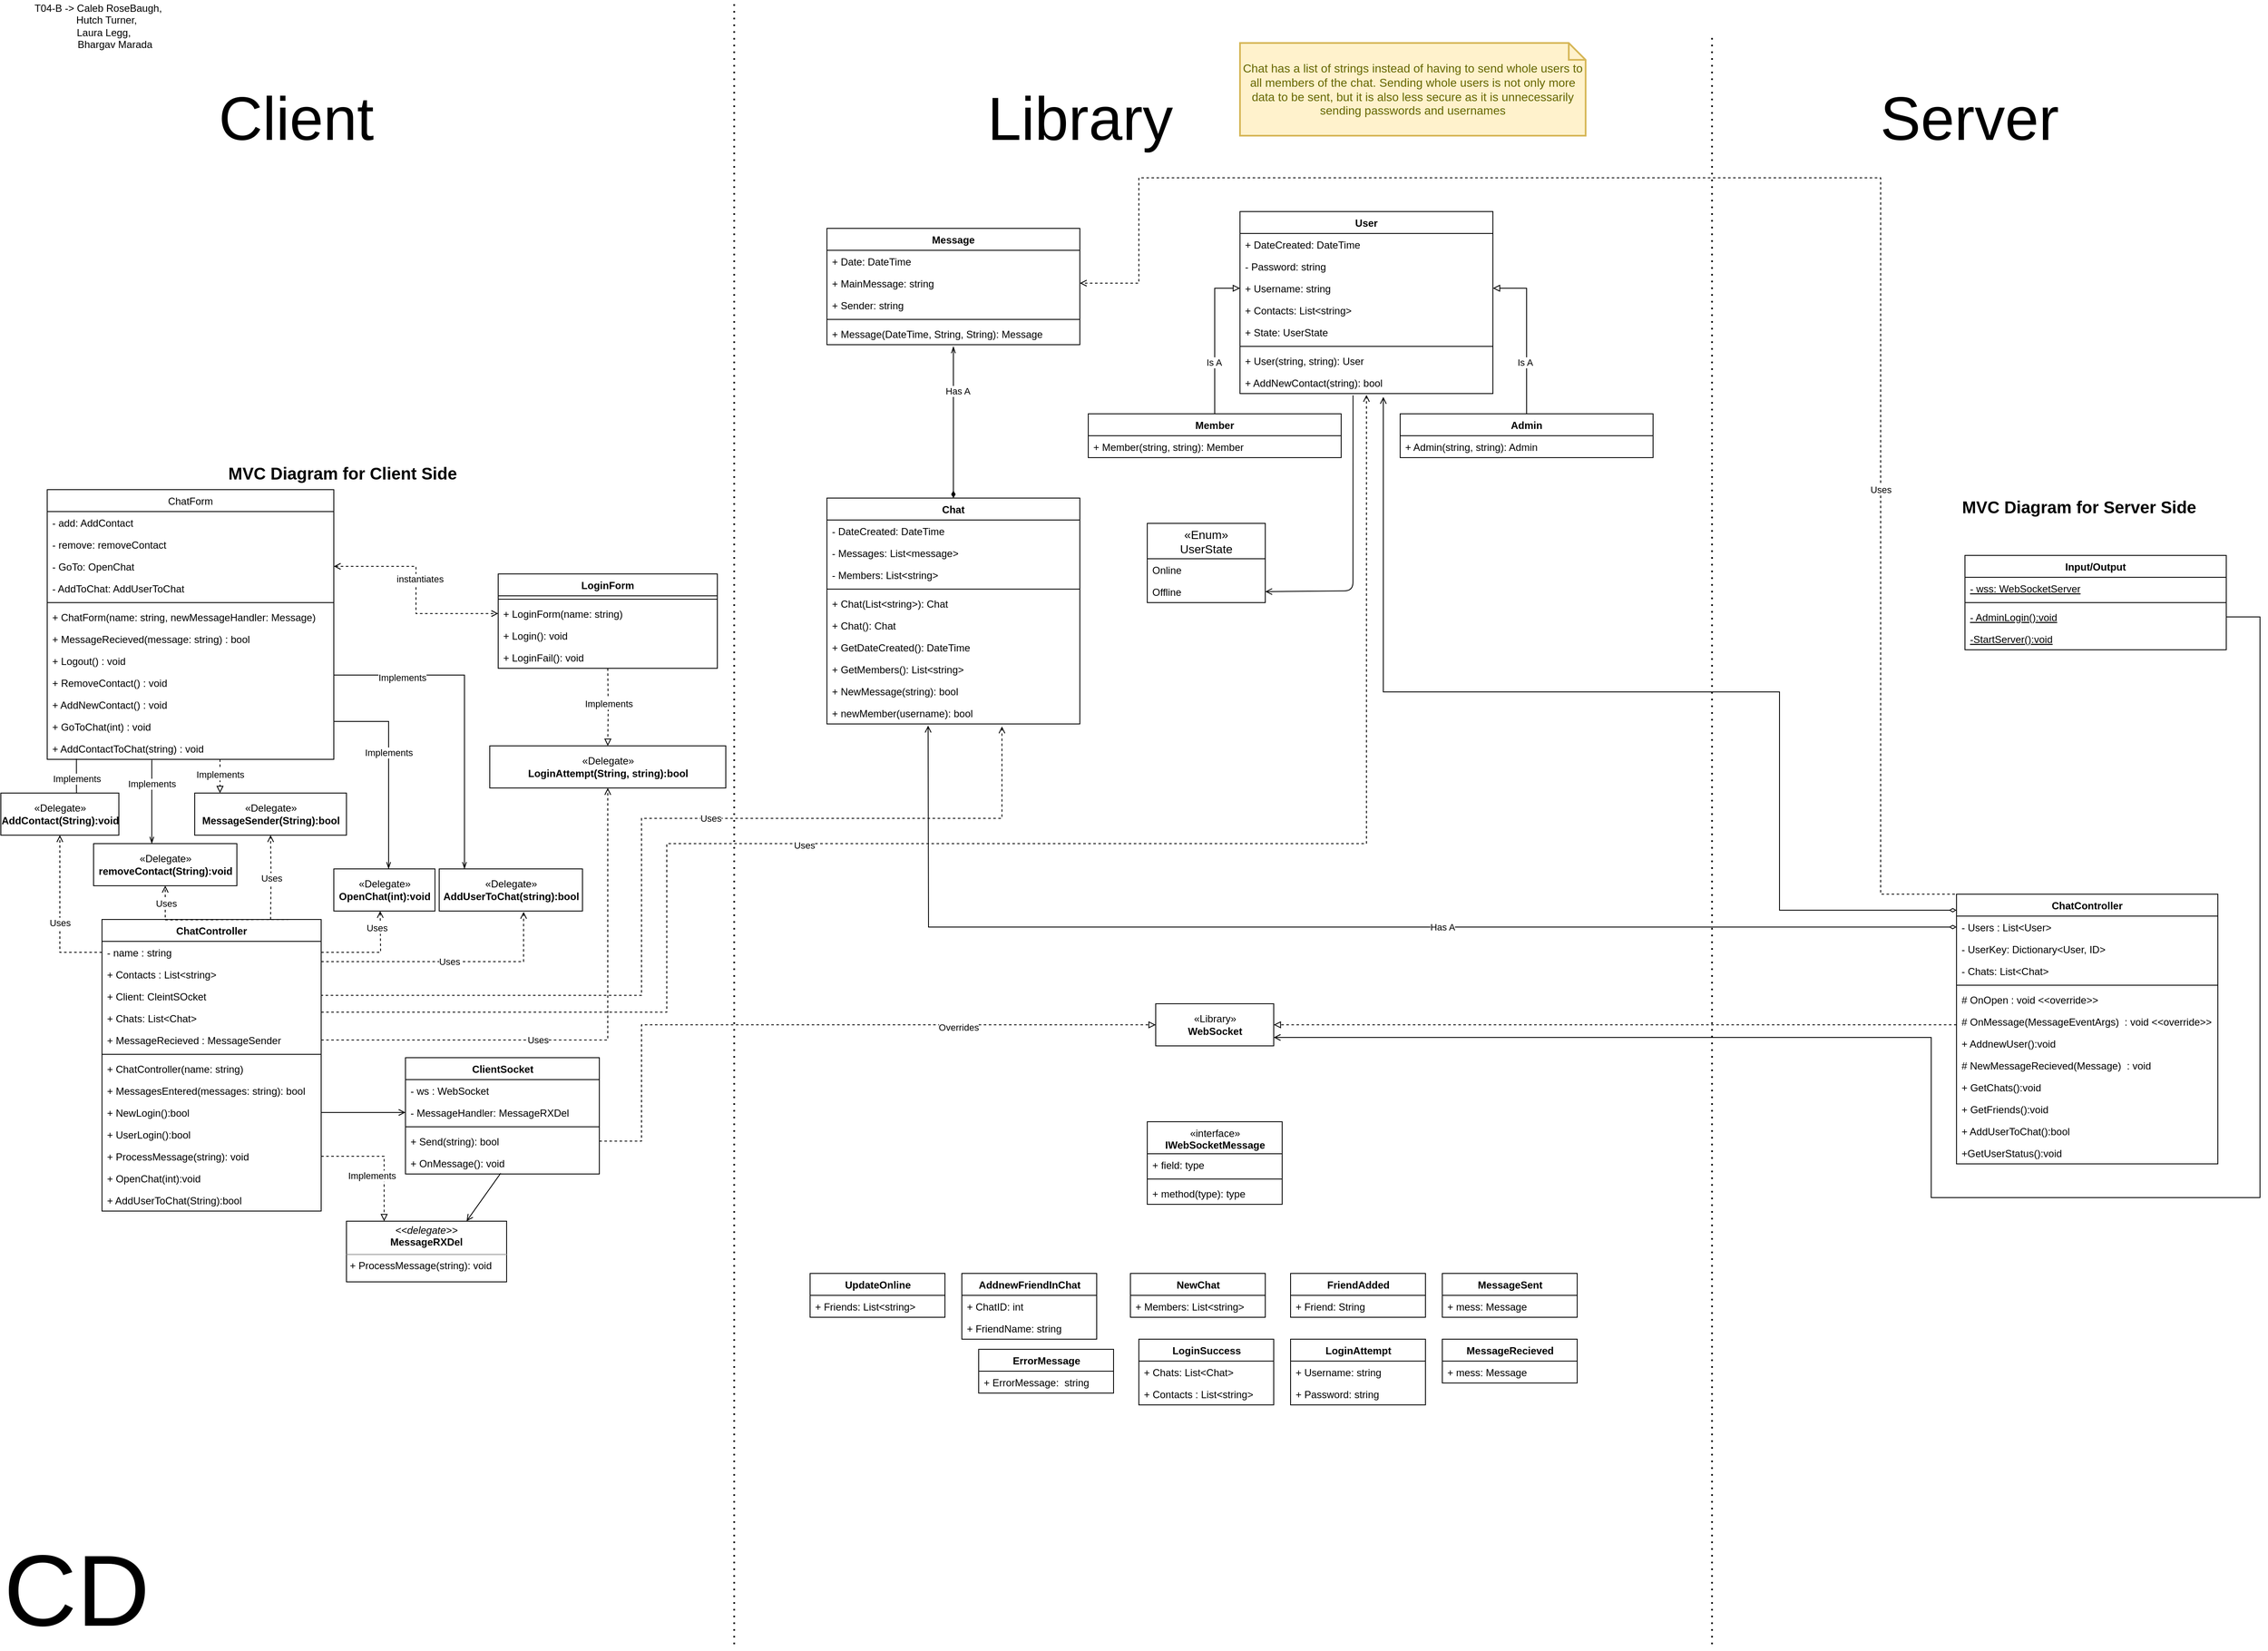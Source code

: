 <mxfile version="14.4.6" type="github" pages="4">
  <diagram id="cjej1amVZtIiL1pQSHvf" name="ALL parts">
    <mxGraphModel dx="1673" dy="1075" grid="1" gridSize="10" guides="1" tooltips="1" connect="1" arrows="1" fold="1" page="1" pageScale="1" pageWidth="2800" pageHeight="2000" math="0" shadow="0">
      <root>
        <mxCell id="Q0GDuyQahfIBSUchTvks-0" />
        <mxCell id="Q0GDuyQahfIBSUchTvks-1" parent="Q0GDuyQahfIBSUchTvks-0" />
        <mxCell id="UDq93rwVUkaTBWhQa7RS-0" value="T04-B -&amp;gt; Caleb RoseBaugh,&lt;br&gt;&amp;nbsp; &amp;nbsp; &amp;nbsp; Hutch Turner,&lt;br&gt;&amp;nbsp; &amp;nbsp; Laura Legg,&lt;br&gt;&amp;nbsp; &amp;nbsp; &amp;nbsp; &amp;nbsp; &amp;nbsp; &amp;nbsp; Bhargav Marada&lt;br&gt;" style="text;html=1;align=center;verticalAlign=middle;resizable=0;points=[];autosize=1;strokeColor=none;" parent="Q0GDuyQahfIBSUchTvks-1" vertex="1">
          <mxGeometry x="40" y="40" width="170" height="60" as="geometry" />
        </mxCell>
        <mxCell id="5nmN92uF_jekfmkXPWef-0" value="&lt;font style=&quot;font-size: 120px&quot;&gt;CD&lt;/font&gt;" style="text;html=1;strokeColor=none;fillColor=none;align=center;verticalAlign=middle;whiteSpace=wrap;rounded=0;" parent="Q0GDuyQahfIBSUchTvks-1" vertex="1">
          <mxGeometry x="80" y="1920" width="40" height="10" as="geometry" />
        </mxCell>
        <mxCell id="eozLQNMYBbca70q0BzBk-0" style="edgeStyle=orthogonalEdgeStyle;rounded=0;orthogonalLoop=1;jettySize=auto;html=1;entryX=0.5;entryY=1;entryDx=0;entryDy=0;dashed=1;endArrow=open;endFill=0;" parent="Q0GDuyQahfIBSUchTvks-1" target="eozLQNMYBbca70q0BzBk-17" edge="1">
          <mxGeometry relative="1" as="geometry">
            <mxPoint x="330" y="1130" as="sourcePoint" />
          </mxGeometry>
        </mxCell>
        <mxCell id="eozLQNMYBbca70q0BzBk-1" value="Uses" style="edgeLabel;html=1;align=center;verticalAlign=middle;resizable=0;points=[];" parent="eozLQNMYBbca70q0BzBk-0" vertex="1" connectable="0">
          <mxGeometry x="-0.19" y="-1" relative="1" as="geometry">
            <mxPoint x="-1" y="-9" as="offset" />
          </mxGeometry>
        </mxCell>
        <mxCell id="eozLQNMYBbca70q0BzBk-2" style="edgeStyle=orthogonalEdgeStyle;rounded=0;orthogonalLoop=1;jettySize=auto;html=1;endArrow=block;endFill=0;entryX=0;entryY=0.5;entryDx=0;entryDy=0;startArrow=none;startFill=0;dashed=1;exitX=1;exitY=0.5;exitDx=0;exitDy=0;" parent="Q0GDuyQahfIBSUchTvks-1" source="5cXHFIRUrVSYi7akEovl-20" target="eozLQNMYBbca70q0BzBk-18" edge="1">
          <mxGeometry relative="1" as="geometry">
            <mxPoint x="570" y="1225" as="targetPoint" />
            <Array as="points">
              <mxPoint x="770" y="1393" />
              <mxPoint x="770" y="1255" />
            </Array>
            <mxPoint x="690" y="1405" as="sourcePoint" />
          </mxGeometry>
        </mxCell>
        <mxCell id="5cXHFIRUrVSYi7akEovl-16" value="Overrides" style="edgeLabel;html=1;align=center;verticalAlign=middle;resizable=0;points=[];" vertex="1" connectable="0" parent="eozLQNMYBbca70q0BzBk-2">
          <mxGeometry x="0.412" y="-3" relative="1" as="geometry">
            <mxPoint as="offset" />
          </mxGeometry>
        </mxCell>
        <mxCell id="eozLQNMYBbca70q0BzBk-4" value="ChatController" style="swimlane;fontStyle=1;align=center;verticalAlign=top;childLayout=stackLayout;horizontal=1;startSize=26;horizontalStack=0;resizeParent=1;resizeParentMax=0;resizeLast=0;collapsible=1;marginBottom=0;" parent="Q0GDuyQahfIBSUchTvks-1" vertex="1">
          <mxGeometry x="130" y="1130" width="260" height="346" as="geometry" />
        </mxCell>
        <mxCell id="eozLQNMYBbca70q0BzBk-5" value="- name : string" style="text;strokeColor=none;fillColor=none;align=left;verticalAlign=top;spacingLeft=4;spacingRight=4;overflow=hidden;rotatable=0;points=[[0,0.5],[1,0.5]];portConstraint=eastwest;" parent="eozLQNMYBbca70q0BzBk-4" vertex="1">
          <mxGeometry y="26" width="260" height="26" as="geometry" />
        </mxCell>
        <mxCell id="eozLQNMYBbca70q0BzBk-7" value="+ Contacts : List&lt;string&gt;" style="text;strokeColor=none;fillColor=none;align=left;verticalAlign=top;spacingLeft=4;spacingRight=4;overflow=hidden;rotatable=0;points=[[0,0.5],[1,0.5]];portConstraint=eastwest;" parent="eozLQNMYBbca70q0BzBk-4" vertex="1">
          <mxGeometry y="52" width="260" height="26" as="geometry" />
        </mxCell>
        <mxCell id="5cXHFIRUrVSYi7akEovl-22" value="+ Client: CleintSOcket" style="text;strokeColor=none;fillColor=none;align=left;verticalAlign=top;spacingLeft=4;spacingRight=4;overflow=hidden;rotatable=0;points=[[0,0.5],[1,0.5]];portConstraint=eastwest;" vertex="1" parent="eozLQNMYBbca70q0BzBk-4">
          <mxGeometry y="78" width="260" height="26" as="geometry" />
        </mxCell>
        <mxCell id="Xf2kcutXMbMdljYPR8I8-35" value="+ Chats: List&lt;Chat&gt;" style="text;strokeColor=none;fillColor=none;align=left;verticalAlign=top;spacingLeft=4;spacingRight=4;overflow=hidden;rotatable=0;points=[[0,0.5],[1,0.5]];portConstraint=eastwest;" parent="eozLQNMYBbca70q0BzBk-4" vertex="1">
          <mxGeometry y="104" width="260" height="26" as="geometry" />
        </mxCell>
        <mxCell id="Xf2kcutXMbMdljYPR8I8-13" value="+ MessageRecieved : MessageSender" style="text;strokeColor=none;fillColor=none;align=left;verticalAlign=top;spacingLeft=4;spacingRight=4;overflow=hidden;rotatable=0;points=[[0,0.5],[1,0.5]];portConstraint=eastwest;" parent="eozLQNMYBbca70q0BzBk-4" vertex="1">
          <mxGeometry y="130" width="260" height="26" as="geometry" />
        </mxCell>
        <mxCell id="eozLQNMYBbca70q0BzBk-8" value="" style="line;strokeWidth=1;fillColor=none;align=left;verticalAlign=middle;spacingTop=-1;spacingLeft=3;spacingRight=3;rotatable=0;labelPosition=right;points=[];portConstraint=eastwest;" parent="eozLQNMYBbca70q0BzBk-4" vertex="1">
          <mxGeometry y="156" width="260" height="8" as="geometry" />
        </mxCell>
        <mxCell id="eozLQNMYBbca70q0BzBk-9" value="+ ChatController(name: string)" style="text;strokeColor=none;fillColor=none;align=left;verticalAlign=top;spacingLeft=4;spacingRight=4;overflow=hidden;rotatable=0;points=[[0,0.5],[1,0.5]];portConstraint=eastwest;" parent="eozLQNMYBbca70q0BzBk-4" vertex="1">
          <mxGeometry y="164" width="260" height="26" as="geometry" />
        </mxCell>
        <mxCell id="eozLQNMYBbca70q0BzBk-10" value="+ MessagesEntered(messages: string): bool" style="text;strokeColor=none;fillColor=none;align=left;verticalAlign=top;spacingLeft=4;spacingRight=4;overflow=hidden;rotatable=0;points=[[0,0.5],[1,0.5]];portConstraint=eastwest;" parent="eozLQNMYBbca70q0BzBk-4" vertex="1">
          <mxGeometry y="190" width="260" height="26" as="geometry" />
        </mxCell>
        <mxCell id="Tm94xZzZIZTdlGL-Id3z-19" value="+ NewLogin():bool " style="text;strokeColor=none;fillColor=none;align=left;verticalAlign=top;spacingLeft=4;spacingRight=4;overflow=hidden;rotatable=0;points=[[0,0.5],[1,0.5]];portConstraint=eastwest;" parent="eozLQNMYBbca70q0BzBk-4" vertex="1">
          <mxGeometry y="216" width="260" height="26" as="geometry" />
        </mxCell>
        <mxCell id="Xf2kcutXMbMdljYPR8I8-18" value="+ UserLogin():bool " style="text;strokeColor=none;fillColor=none;align=left;verticalAlign=top;spacingLeft=4;spacingRight=4;overflow=hidden;rotatable=0;points=[[0,0.5],[1,0.5]];portConstraint=eastwest;" parent="eozLQNMYBbca70q0BzBk-4" vertex="1">
          <mxGeometry y="242" width="260" height="26" as="geometry" />
        </mxCell>
        <mxCell id="5cXHFIRUrVSYi7akEovl-26" value="+ ProcessMessage(string): void" style="text;strokeColor=none;fillColor=none;align=left;verticalAlign=top;spacingLeft=4;spacingRight=4;overflow=hidden;rotatable=0;points=[[0,0.5],[1,0.5]];portConstraint=eastwest;glass=0;html=1;" vertex="1" parent="eozLQNMYBbca70q0BzBk-4">
          <mxGeometry y="268" width="260" height="26" as="geometry" />
        </mxCell>
        <mxCell id="eozLQNMYBbca70q0BzBk-11" value="+ OpenChat(int):void " style="text;strokeColor=none;fillColor=none;align=left;verticalAlign=top;spacingLeft=4;spacingRight=4;overflow=hidden;rotatable=0;points=[[0,0.5],[1,0.5]];portConstraint=eastwest;" parent="eozLQNMYBbca70q0BzBk-4" vertex="1">
          <mxGeometry y="294" width="260" height="26" as="geometry" />
        </mxCell>
        <mxCell id="Xf2kcutXMbMdljYPR8I8-32" value="+ AddUserToChat(String):bool" style="text;strokeColor=none;fillColor=none;align=left;verticalAlign=top;spacingLeft=4;spacingRight=4;overflow=hidden;rotatable=0;points=[[0,0.5],[1,0.5]];portConstraint=eastwest;" parent="eozLQNMYBbca70q0BzBk-4" vertex="1">
          <mxGeometry y="320" width="260" height="26" as="geometry" />
        </mxCell>
        <mxCell id="eozLQNMYBbca70q0BzBk-12" style="edgeStyle=orthogonalEdgeStyle;rounded=0;orthogonalLoop=1;jettySize=auto;html=1;dashed=1;endArrow=block;endFill=0;" parent="Q0GDuyQahfIBSUchTvks-1" source="Xf2kcutXMbMdljYPR8I8-0" target="eozLQNMYBbca70q0BzBk-17" edge="1">
          <mxGeometry relative="1" as="geometry">
            <Array as="points">
              <mxPoint x="270" y="960" />
              <mxPoint x="270" y="960" />
            </Array>
          </mxGeometry>
        </mxCell>
        <mxCell id="eozLQNMYBbca70q0BzBk-13" value="Implements" style="edgeLabel;html=1;align=center;verticalAlign=middle;resizable=0;points=[];" parent="eozLQNMYBbca70q0BzBk-12" vertex="1" connectable="0">
          <mxGeometry x="-0.318" y="-1" relative="1" as="geometry">
            <mxPoint x="1" y="4" as="offset" />
          </mxGeometry>
        </mxCell>
        <mxCell id="eozLQNMYBbca70q0BzBk-14" value="ChatForm" style="swimlane;fontStyle=0;childLayout=stackLayout;horizontal=1;startSize=26;fillColor=none;horizontalStack=0;resizeParent=1;resizeParentMax=0;resizeLast=0;collapsible=1;marginBottom=0;" parent="Q0GDuyQahfIBSUchTvks-1" vertex="1">
          <mxGeometry x="65" y="620" width="340" height="320" as="geometry" />
        </mxCell>
        <mxCell id="Xf2kcutXMbMdljYPR8I8-16" value="- add: AddContact" style="text;strokeColor=none;fillColor=none;align=left;verticalAlign=top;spacingLeft=4;spacingRight=4;overflow=hidden;rotatable=0;points=[[0,0.5],[1,0.5]];portConstraint=eastwest;" parent="eozLQNMYBbca70q0BzBk-14" vertex="1">
          <mxGeometry y="26" width="340" height="26" as="geometry" />
        </mxCell>
        <mxCell id="Xf2kcutXMbMdljYPR8I8-25" value="- remove: removeContact" style="text;strokeColor=none;fillColor=none;align=left;verticalAlign=top;spacingLeft=4;spacingRight=4;overflow=hidden;rotatable=0;points=[[0,0.5],[1,0.5]];portConstraint=eastwest;" parent="eozLQNMYBbca70q0BzBk-14" vertex="1">
          <mxGeometry y="52" width="340" height="26" as="geometry" />
        </mxCell>
        <mxCell id="Xf2kcutXMbMdljYPR8I8-26" value="- GoTo: OpenChat" style="text;strokeColor=none;fillColor=none;align=left;verticalAlign=top;spacingLeft=4;spacingRight=4;overflow=hidden;rotatable=0;points=[[0,0.5],[1,0.5]];portConstraint=eastwest;" parent="eozLQNMYBbca70q0BzBk-14" vertex="1">
          <mxGeometry y="78" width="340" height="26" as="geometry" />
        </mxCell>
        <mxCell id="Xf2kcutXMbMdljYPR8I8-15" value="- AddToChat: AddUserToChat" style="text;strokeColor=none;fillColor=none;align=left;verticalAlign=top;spacingLeft=4;spacingRight=4;overflow=hidden;rotatable=0;points=[[0,0.5],[1,0.5]];portConstraint=eastwest;" parent="eozLQNMYBbca70q0BzBk-14" vertex="1">
          <mxGeometry y="104" width="340" height="26" as="geometry" />
        </mxCell>
        <mxCell id="Xf2kcutXMbMdljYPR8I8-14" value="" style="line;strokeWidth=1;fillColor=none;align=left;verticalAlign=middle;spacingTop=-1;spacingLeft=3;spacingRight=3;rotatable=0;labelPosition=right;points=[];portConstraint=eastwest;" parent="eozLQNMYBbca70q0BzBk-14" vertex="1">
          <mxGeometry y="130" width="340" height="8" as="geometry" />
        </mxCell>
        <mxCell id="eozLQNMYBbca70q0BzBk-15" value="+ ChatForm(name: string, newMessageHandler: Message)" style="text;strokeColor=none;fillColor=none;align=left;verticalAlign=top;spacingLeft=4;spacingRight=4;overflow=hidden;rotatable=0;points=[[0,0.5],[1,0.5]];portConstraint=eastwest;" parent="eozLQNMYBbca70q0BzBk-14" vertex="1">
          <mxGeometry y="138" width="340" height="26" as="geometry" />
        </mxCell>
        <mxCell id="eozLQNMYBbca70q0BzBk-16" value="+ MessageRecieved(message: string) : bool" style="text;strokeColor=none;fillColor=none;align=left;verticalAlign=top;spacingLeft=4;spacingRight=4;overflow=hidden;rotatable=0;points=[[0,0.5],[1,0.5]];portConstraint=eastwest;" parent="eozLQNMYBbca70q0BzBk-14" vertex="1">
          <mxGeometry y="164" width="340" height="26" as="geometry" />
        </mxCell>
        <mxCell id="-_mws70MJlQntnu4PtAn-2" value="+ Logout() : void" style="text;strokeColor=none;fillColor=none;align=left;verticalAlign=top;spacingLeft=4;spacingRight=4;overflow=hidden;rotatable=0;points=[[0,0.5],[1,0.5]];portConstraint=eastwest;" parent="eozLQNMYBbca70q0BzBk-14" vertex="1">
          <mxGeometry y="190" width="340" height="26" as="geometry" />
        </mxCell>
        <mxCell id="Xf2kcutXMbMdljYPR8I8-17" value="+ RemoveContact() : void" style="text;strokeColor=none;fillColor=none;align=left;verticalAlign=top;spacingLeft=4;spacingRight=4;overflow=hidden;rotatable=0;points=[[0,0.5],[1,0.5]];portConstraint=eastwest;" parent="eozLQNMYBbca70q0BzBk-14" vertex="1">
          <mxGeometry y="216" width="340" height="26" as="geometry" />
        </mxCell>
        <mxCell id="Xf2kcutXMbMdljYPR8I8-1" value="+ AddNewContact() : void" style="text;strokeColor=none;fillColor=none;align=left;verticalAlign=top;spacingLeft=4;spacingRight=4;overflow=hidden;rotatable=0;points=[[0,0.5],[1,0.5]];portConstraint=eastwest;" parent="eozLQNMYBbca70q0BzBk-14" vertex="1">
          <mxGeometry y="242" width="340" height="26" as="geometry" />
        </mxCell>
        <mxCell id="Xf2kcutXMbMdljYPR8I8-19" value="+ GoToChat(int) : void" style="text;strokeColor=none;fillColor=none;align=left;verticalAlign=top;spacingLeft=4;spacingRight=4;overflow=hidden;rotatable=0;points=[[0,0.5],[1,0.5]];portConstraint=eastwest;" parent="eozLQNMYBbca70q0BzBk-14" vertex="1">
          <mxGeometry y="268" width="340" height="26" as="geometry" />
        </mxCell>
        <mxCell id="Xf2kcutXMbMdljYPR8I8-0" value="+ AddContactToChat(string) : void" style="text;strokeColor=none;fillColor=none;align=left;verticalAlign=top;spacingLeft=4;spacingRight=4;overflow=hidden;rotatable=0;points=[[0,0.5],[1,0.5]];portConstraint=eastwest;" parent="eozLQNMYBbca70q0BzBk-14" vertex="1">
          <mxGeometry y="294" width="340" height="26" as="geometry" />
        </mxCell>
        <mxCell id="eozLQNMYBbca70q0BzBk-17" value="«Delegate»&lt;br&gt;&lt;b&gt;MessageSender(String):bool&lt;/b&gt;" style="html=1;" parent="Q0GDuyQahfIBSUchTvks-1" vertex="1">
          <mxGeometry x="240" y="980" width="180" height="50" as="geometry" />
        </mxCell>
        <mxCell id="eozLQNMYBbca70q0BzBk-18" value="«Library»&lt;br&gt;&lt;b&gt;WebSocket&lt;/b&gt;" style="html=1;" parent="Q0GDuyQahfIBSUchTvks-1" vertex="1">
          <mxGeometry x="1380" y="1230" width="140" height="50" as="geometry" />
        </mxCell>
        <mxCell id="eozLQNMYBbca70q0BzBk-19" value="&lt;font style=&quot;font-size: 20px&quot;&gt;MVC Diagram for Client Side&lt;/font&gt;" style="text;html=1;align=center;verticalAlign=middle;resizable=0;points=[];autosize=1;strokeColor=none;fontStyle=1" parent="Q0GDuyQahfIBSUchTvks-1" vertex="1">
          <mxGeometry x="270" y="590" width="290" height="20" as="geometry" />
        </mxCell>
        <mxCell id="ppnC8eKDTMyvoCilThMU-3" value="ChatController" style="swimlane;fontStyle=1;align=center;verticalAlign=top;childLayout=stackLayout;horizontal=1;startSize=26;horizontalStack=0;resizeParent=1;resizeParentMax=0;resizeLast=0;collapsible=1;marginBottom=0;" parent="Q0GDuyQahfIBSUchTvks-1" vertex="1">
          <mxGeometry x="2330" y="1100" width="310" height="320" as="geometry" />
        </mxCell>
        <mxCell id="ppnC8eKDTMyvoCilThMU-4" value="- Users : List&lt;User&gt;" style="text;strokeColor=none;fillColor=none;align=left;verticalAlign=top;spacingLeft=4;spacingRight=4;overflow=hidden;rotatable=0;points=[[0,0.5],[1,0.5]];portConstraint=eastwest;fontStyle=0" parent="ppnC8eKDTMyvoCilThMU-3" vertex="1">
          <mxGeometry y="26" width="310" height="26" as="geometry" />
        </mxCell>
        <mxCell id="BdyiNIIFdoTAuKVl8rgu-0" value="- UserKey: Dictionary&lt;User, ID&gt;" style="text;strokeColor=none;fillColor=none;align=left;verticalAlign=top;spacingLeft=4;spacingRight=4;overflow=hidden;rotatable=0;points=[[0,0.5],[1,0.5]];portConstraint=eastwest;fontStyle=0" parent="ppnC8eKDTMyvoCilThMU-3" vertex="1">
          <mxGeometry y="52" width="310" height="26" as="geometry" />
        </mxCell>
        <mxCell id="Tm94xZzZIZTdlGL-Id3z-29" value="- Chats: List&lt;Chat&gt;" style="text;strokeColor=none;fillColor=none;align=left;verticalAlign=top;spacingLeft=4;spacingRight=4;overflow=hidden;rotatable=0;points=[[0,0.5],[1,0.5]];portConstraint=eastwest;fontStyle=0" parent="ppnC8eKDTMyvoCilThMU-3" vertex="1">
          <mxGeometry y="78" width="310" height="26" as="geometry" />
        </mxCell>
        <mxCell id="ppnC8eKDTMyvoCilThMU-5" value="" style="line;strokeWidth=1;fillColor=none;align=left;verticalAlign=middle;spacingTop=-1;spacingLeft=3;spacingRight=3;rotatable=0;labelPosition=right;points=[];portConstraint=eastwest;" parent="ppnC8eKDTMyvoCilThMU-3" vertex="1">
          <mxGeometry y="104" width="310" height="8" as="geometry" />
        </mxCell>
        <mxCell id="ppnC8eKDTMyvoCilThMU-6" value="# OnOpen : void &lt;&lt;override&gt;&gt;" style="text;strokeColor=none;fillColor=none;align=left;verticalAlign=top;spacingLeft=4;spacingRight=4;overflow=hidden;rotatable=0;points=[[0,0.5],[1,0.5]];portConstraint=eastwest;" parent="ppnC8eKDTMyvoCilThMU-3" vertex="1">
          <mxGeometry y="112" width="310" height="26" as="geometry" />
        </mxCell>
        <mxCell id="BdyiNIIFdoTAuKVl8rgu-3" value="# OnMessage(MessageEventArgs)  : void &lt;&lt;override&gt;&gt;" style="text;strokeColor=none;fillColor=none;align=left;verticalAlign=top;spacingLeft=4;spacingRight=4;overflow=hidden;rotatable=0;points=[[0,0.5],[1,0.5]];portConstraint=eastwest;" parent="ppnC8eKDTMyvoCilThMU-3" vertex="1">
          <mxGeometry y="138" width="310" height="26" as="geometry" />
        </mxCell>
        <mxCell id="BdyiNIIFdoTAuKVl8rgu-2" value="+ AddnewUser():void" style="text;strokeColor=none;fillColor=none;align=left;verticalAlign=top;spacingLeft=4;spacingRight=4;overflow=hidden;rotatable=0;points=[[0,0.5],[1,0.5]];portConstraint=eastwest;" parent="ppnC8eKDTMyvoCilThMU-3" vertex="1">
          <mxGeometry y="164" width="310" height="26" as="geometry" />
        </mxCell>
        <mxCell id="ppnC8eKDTMyvoCilThMU-7" value="# NewMessageRecieved(Message)  : void" style="text;strokeColor=none;fillColor=none;align=left;verticalAlign=top;spacingLeft=4;spacingRight=4;overflow=hidden;rotatable=0;points=[[0,0.5],[1,0.5]];portConstraint=eastwest;" parent="ppnC8eKDTMyvoCilThMU-3" vertex="1">
          <mxGeometry y="190" width="310" height="26" as="geometry" />
        </mxCell>
        <mxCell id="Xf2kcutXMbMdljYPR8I8-34" value="+ GetChats():void" style="text;strokeColor=none;fillColor=none;align=left;verticalAlign=top;spacingLeft=4;spacingRight=4;overflow=hidden;rotatable=0;points=[[0,0.5],[1,0.5]];portConstraint=eastwest;" parent="ppnC8eKDTMyvoCilThMU-3" vertex="1">
          <mxGeometry y="216" width="310" height="26" as="geometry" />
        </mxCell>
        <mxCell id="OApu1N7tFJx8cW2673Od-12" value="+ GetFriends():void" style="text;strokeColor=none;fillColor=none;align=left;verticalAlign=top;spacingLeft=4;spacingRight=4;overflow=hidden;rotatable=0;points=[[0,0.5],[1,0.5]];portConstraint=eastwest;" parent="ppnC8eKDTMyvoCilThMU-3" vertex="1">
          <mxGeometry y="242" width="310" height="26" as="geometry" />
        </mxCell>
        <mxCell id="Xf2kcutXMbMdljYPR8I8-33" value="+ AddUserToChat():bool" style="text;strokeColor=none;fillColor=none;align=left;verticalAlign=top;spacingLeft=4;spacingRight=4;overflow=hidden;rotatable=0;points=[[0,0.5],[1,0.5]];portConstraint=eastwest;" parent="ppnC8eKDTMyvoCilThMU-3" vertex="1">
          <mxGeometry y="268" width="310" height="26" as="geometry" />
        </mxCell>
        <mxCell id="g7jYG5LuGCd_0MJDHKoL-0" value="+GetUserStatus():void" style="text;strokeColor=none;fillColor=none;align=left;verticalAlign=top;spacingLeft=4;spacingRight=4;overflow=hidden;rotatable=0;points=[[0,0.5],[1,0.5]];portConstraint=eastwest;" parent="ppnC8eKDTMyvoCilThMU-3" vertex="1">
          <mxGeometry y="294" width="310" height="26" as="geometry" />
        </mxCell>
        <mxCell id="ppnC8eKDTMyvoCilThMU-20" value="&lt;font style=&quot;font-size: 20px&quot;&gt;MVC Diagram for Server Side&lt;/font&gt;" style="text;html=1;align=center;verticalAlign=middle;resizable=0;points=[];autosize=1;strokeColor=none;fontStyle=1" parent="Q0GDuyQahfIBSUchTvks-1" vertex="1">
          <mxGeometry x="2330" y="630" width="290" height="20" as="geometry" />
        </mxCell>
        <mxCell id="CPX_3aVWv_EthcA4HskA-0" value="Message" style="swimlane;fontStyle=1;align=center;verticalAlign=top;childLayout=stackLayout;horizontal=1;startSize=26;horizontalStack=0;resizeParent=1;resizeParentMax=0;resizeLast=0;collapsible=1;marginBottom=0;" parent="Q0GDuyQahfIBSUchTvks-1" vertex="1">
          <mxGeometry x="990" y="310" width="300" height="138" as="geometry" />
        </mxCell>
        <mxCell id="CPX_3aVWv_EthcA4HskA-1" value="+ Date: DateTime" style="text;strokeColor=none;fillColor=none;align=left;verticalAlign=top;spacingLeft=4;spacingRight=4;overflow=hidden;rotatable=0;points=[[0,0.5],[1,0.5]];portConstraint=eastwest;" parent="CPX_3aVWv_EthcA4HskA-0" vertex="1">
          <mxGeometry y="26" width="300" height="26" as="geometry" />
        </mxCell>
        <mxCell id="CPX_3aVWv_EthcA4HskA-2" value="+ MainMessage: string" style="text;strokeColor=none;fillColor=none;align=left;verticalAlign=top;spacingLeft=4;spacingRight=4;overflow=hidden;rotatable=0;points=[[0,0.5],[1,0.5]];portConstraint=eastwest;" parent="CPX_3aVWv_EthcA4HskA-0" vertex="1">
          <mxGeometry y="52" width="300" height="26" as="geometry" />
        </mxCell>
        <mxCell id="CPX_3aVWv_EthcA4HskA-3" value="+ Sender: string" style="text;strokeColor=none;fillColor=none;align=left;verticalAlign=top;spacingLeft=4;spacingRight=4;overflow=hidden;rotatable=0;points=[[0,0.5],[1,0.5]];portConstraint=eastwest;" parent="CPX_3aVWv_EthcA4HskA-0" vertex="1">
          <mxGeometry y="78" width="300" height="26" as="geometry" />
        </mxCell>
        <mxCell id="CPX_3aVWv_EthcA4HskA-4" value="" style="line;strokeWidth=1;fillColor=none;align=left;verticalAlign=middle;spacingTop=-1;spacingLeft=3;spacingRight=3;rotatable=0;labelPosition=right;points=[];portConstraint=eastwest;" parent="CPX_3aVWv_EthcA4HskA-0" vertex="1">
          <mxGeometry y="104" width="300" height="8" as="geometry" />
        </mxCell>
        <mxCell id="CPX_3aVWv_EthcA4HskA-5" value="+ Message(DateTime, String, String): Message" style="text;strokeColor=none;fillColor=none;align=left;verticalAlign=top;spacingLeft=4;spacingRight=4;overflow=hidden;rotatable=0;points=[[0,0.5],[1,0.5]];portConstraint=eastwest;" parent="CPX_3aVWv_EthcA4HskA-0" vertex="1">
          <mxGeometry y="112" width="300" height="26" as="geometry" />
        </mxCell>
        <mxCell id="CPX_3aVWv_EthcA4HskA-6" value="User" style="swimlane;fontStyle=1;align=center;verticalAlign=top;childLayout=stackLayout;horizontal=1;startSize=26;horizontalStack=0;resizeParent=1;resizeParentMax=0;resizeLast=0;collapsible=1;marginBottom=0;" parent="Q0GDuyQahfIBSUchTvks-1" vertex="1">
          <mxGeometry x="1480" y="290" width="300" height="216" as="geometry" />
        </mxCell>
        <mxCell id="CPX_3aVWv_EthcA4HskA-7" value="+ DateCreated: DateTime" style="text;strokeColor=none;fillColor=none;align=left;verticalAlign=top;spacingLeft=4;spacingRight=4;overflow=hidden;rotatable=0;points=[[0,0.5],[1,0.5]];portConstraint=eastwest;" parent="CPX_3aVWv_EthcA4HskA-6" vertex="1">
          <mxGeometry y="26" width="300" height="26" as="geometry" />
        </mxCell>
        <mxCell id="CPX_3aVWv_EthcA4HskA-8" value="- Password: string" style="text;strokeColor=none;fillColor=none;align=left;verticalAlign=top;spacingLeft=4;spacingRight=4;overflow=hidden;rotatable=0;points=[[0,0.5],[1,0.5]];portConstraint=eastwest;" parent="CPX_3aVWv_EthcA4HskA-6" vertex="1">
          <mxGeometry y="52" width="300" height="26" as="geometry" />
        </mxCell>
        <mxCell id="CPX_3aVWv_EthcA4HskA-9" value="+ Username: string" style="text;strokeColor=none;fillColor=none;align=left;verticalAlign=top;spacingLeft=4;spacingRight=4;overflow=hidden;rotatable=0;points=[[0,0.5],[1,0.5]];portConstraint=eastwest;" parent="CPX_3aVWv_EthcA4HskA-6" vertex="1">
          <mxGeometry y="78" width="300" height="26" as="geometry" />
        </mxCell>
        <mxCell id="CPX_3aVWv_EthcA4HskA-10" value="+ Contacts: List&lt;string&gt;" style="text;strokeColor=none;fillColor=none;align=left;verticalAlign=top;spacingLeft=4;spacingRight=4;overflow=hidden;rotatable=0;points=[[0,0.5],[1,0.5]];portConstraint=eastwest;" parent="CPX_3aVWv_EthcA4HskA-6" vertex="1">
          <mxGeometry y="104" width="300" height="26" as="geometry" />
        </mxCell>
        <mxCell id="OApu1N7tFJx8cW2673Od-10" value="+ State: UserState" style="text;strokeColor=none;fillColor=none;align=left;verticalAlign=top;spacingLeft=4;spacingRight=4;overflow=hidden;rotatable=0;points=[[0,0.5],[1,0.5]];portConstraint=eastwest;" parent="CPX_3aVWv_EthcA4HskA-6" vertex="1">
          <mxGeometry y="130" width="300" height="26" as="geometry" />
        </mxCell>
        <mxCell id="CPX_3aVWv_EthcA4HskA-11" value="" style="line;strokeWidth=1;fillColor=none;align=left;verticalAlign=middle;spacingTop=-1;spacingLeft=3;spacingRight=3;rotatable=0;labelPosition=right;points=[];portConstraint=eastwest;" parent="CPX_3aVWv_EthcA4HskA-6" vertex="1">
          <mxGeometry y="156" width="300" height="8" as="geometry" />
        </mxCell>
        <mxCell id="CPX_3aVWv_EthcA4HskA-12" value="+ User(string, string): User" style="text;strokeColor=none;fillColor=none;align=left;verticalAlign=top;spacingLeft=4;spacingRight=4;overflow=hidden;rotatable=0;points=[[0,0.5],[1,0.5]];portConstraint=eastwest;" parent="CPX_3aVWv_EthcA4HskA-6" vertex="1">
          <mxGeometry y="164" width="300" height="26" as="geometry" />
        </mxCell>
        <mxCell id="CPX_3aVWv_EthcA4HskA-13" value="+ AddNewContact(string): bool" style="text;strokeColor=none;fillColor=none;align=left;verticalAlign=top;spacingLeft=4;spacingRight=4;overflow=hidden;rotatable=0;points=[[0,0.5],[1,0.5]];portConstraint=eastwest;" parent="CPX_3aVWv_EthcA4HskA-6" vertex="1">
          <mxGeometry y="190" width="300" height="26" as="geometry" />
        </mxCell>
        <mxCell id="CPX_3aVWv_EthcA4HskA-14" style="edgeStyle=orthogonalEdgeStyle;rounded=0;orthogonalLoop=1;jettySize=auto;html=1;endArrow=openThin;endFill=0;startArrow=diamondThin;startFill=1;" parent="Q0GDuyQahfIBSUchTvks-1" source="CPX_3aVWv_EthcA4HskA-16" edge="1">
          <mxGeometry relative="1" as="geometry">
            <mxPoint x="1140" y="450" as="targetPoint" />
          </mxGeometry>
        </mxCell>
        <mxCell id="CPX_3aVWv_EthcA4HskA-15" value="Has A" style="edgeLabel;html=1;align=center;verticalAlign=middle;resizable=0;points=[];" parent="CPX_3aVWv_EthcA4HskA-14" vertex="1" connectable="0">
          <mxGeometry x="0.455" y="-4" relative="1" as="geometry">
            <mxPoint y="4" as="offset" />
          </mxGeometry>
        </mxCell>
        <mxCell id="CPX_3aVWv_EthcA4HskA-16" value="Chat" style="swimlane;fontStyle=1;align=center;verticalAlign=top;childLayout=stackLayout;horizontal=1;startSize=26;horizontalStack=0;resizeParent=1;resizeParentMax=0;resizeLast=0;collapsible=1;marginBottom=0;" parent="Q0GDuyQahfIBSUchTvks-1" vertex="1">
          <mxGeometry x="990" y="630" width="300" height="268" as="geometry" />
        </mxCell>
        <mxCell id="CPX_3aVWv_EthcA4HskA-17" value="- DateCreated: DateTime" style="text;strokeColor=none;fillColor=none;align=left;verticalAlign=top;spacingLeft=4;spacingRight=4;overflow=hidden;rotatable=0;points=[[0,0.5],[1,0.5]];portConstraint=eastwest;" parent="CPX_3aVWv_EthcA4HskA-16" vertex="1">
          <mxGeometry y="26" width="300" height="26" as="geometry" />
        </mxCell>
        <mxCell id="CPX_3aVWv_EthcA4HskA-18" value="- Messages: List&lt;message&gt;" style="text;strokeColor=none;fillColor=none;align=left;verticalAlign=top;spacingLeft=4;spacingRight=4;overflow=hidden;rotatable=0;points=[[0,0.5],[1,0.5]];portConstraint=eastwest;" parent="CPX_3aVWv_EthcA4HskA-16" vertex="1">
          <mxGeometry y="52" width="300" height="26" as="geometry" />
        </mxCell>
        <mxCell id="CPX_3aVWv_EthcA4HskA-19" value="- Members: List&lt;string&gt;" style="text;strokeColor=none;fillColor=none;align=left;verticalAlign=top;spacingLeft=4;spacingRight=4;overflow=hidden;rotatable=0;points=[[0,0.5],[1,0.5]];portConstraint=eastwest;" parent="CPX_3aVWv_EthcA4HskA-16" vertex="1">
          <mxGeometry y="78" width="300" height="26" as="geometry" />
        </mxCell>
        <mxCell id="CPX_3aVWv_EthcA4HskA-20" value="" style="line;strokeWidth=1;fillColor=none;align=left;verticalAlign=middle;spacingTop=-1;spacingLeft=3;spacingRight=3;rotatable=0;labelPosition=right;points=[];portConstraint=eastwest;" parent="CPX_3aVWv_EthcA4HskA-16" vertex="1">
          <mxGeometry y="104" width="300" height="8" as="geometry" />
        </mxCell>
        <mxCell id="CPX_3aVWv_EthcA4HskA-21" value="+ Chat(List&lt;string&gt;): Chat" style="text;strokeColor=none;fillColor=none;align=left;verticalAlign=top;spacingLeft=4;spacingRight=4;overflow=hidden;rotatable=0;points=[[0,0.5],[1,0.5]];portConstraint=eastwest;" parent="CPX_3aVWv_EthcA4HskA-16" vertex="1">
          <mxGeometry y="112" width="300" height="26" as="geometry" />
        </mxCell>
        <mxCell id="CPX_3aVWv_EthcA4HskA-22" value="+ Chat(): Chat" style="text;strokeColor=none;fillColor=none;align=left;verticalAlign=top;spacingLeft=4;spacingRight=4;overflow=hidden;rotatable=0;points=[[0,0.5],[1,0.5]];portConstraint=eastwest;" parent="CPX_3aVWv_EthcA4HskA-16" vertex="1">
          <mxGeometry y="138" width="300" height="26" as="geometry" />
        </mxCell>
        <mxCell id="CPX_3aVWv_EthcA4HskA-23" value="+ GetDateCreated(): DateTime" style="text;strokeColor=none;fillColor=none;align=left;verticalAlign=top;spacingLeft=4;spacingRight=4;overflow=hidden;rotatable=0;points=[[0,0.5],[1,0.5]];portConstraint=eastwest;" parent="CPX_3aVWv_EthcA4HskA-16" vertex="1">
          <mxGeometry y="164" width="300" height="26" as="geometry" />
        </mxCell>
        <mxCell id="CPX_3aVWv_EthcA4HskA-24" value="+ GetMembers(): List&lt;string&gt;" style="text;strokeColor=none;fillColor=none;align=left;verticalAlign=top;spacingLeft=4;spacingRight=4;overflow=hidden;rotatable=0;points=[[0,0.5],[1,0.5]];portConstraint=eastwest;" parent="CPX_3aVWv_EthcA4HskA-16" vertex="1">
          <mxGeometry y="190" width="300" height="26" as="geometry" />
        </mxCell>
        <mxCell id="CPX_3aVWv_EthcA4HskA-26" value="+ NewMessage(string): bool" style="text;strokeColor=none;fillColor=none;align=left;verticalAlign=top;spacingLeft=4;spacingRight=4;overflow=hidden;rotatable=0;points=[[0,0.5],[1,0.5]];portConstraint=eastwest;" parent="CPX_3aVWv_EthcA4HskA-16" vertex="1">
          <mxGeometry y="216" width="300" height="26" as="geometry" />
        </mxCell>
        <mxCell id="CPX_3aVWv_EthcA4HskA-27" value="+ newMember(username): bool" style="text;strokeColor=none;fillColor=none;align=left;verticalAlign=top;spacingLeft=4;spacingRight=4;overflow=hidden;rotatable=0;points=[[0,0.5],[1,0.5]];portConstraint=eastwest;" parent="CPX_3aVWv_EthcA4HskA-16" vertex="1">
          <mxGeometry y="242" width="300" height="26" as="geometry" />
        </mxCell>
        <mxCell id="CPX_3aVWv_EthcA4HskA-28" value="Chat has a list of strings instead of having to send whole users to all members of the chat. Sending whole users is not only more data to be sent, but it is also less secure as it is unnecessarily sending passwords and usernames" style="shape=note;strokeWidth=2;fontSize=14;size=20;whiteSpace=wrap;html=1;fillColor=#fff2cc;strokeColor=#d6b656;fontColor=#666600;" parent="Q0GDuyQahfIBSUchTvks-1" vertex="1">
          <mxGeometry x="1480" y="90" width="410" height="110" as="geometry" />
        </mxCell>
        <mxCell id="CPX_3aVWv_EthcA4HskA-30" style="edgeStyle=orthogonalEdgeStyle;rounded=0;orthogonalLoop=1;jettySize=auto;html=1;entryX=1;entryY=0.5;entryDx=0;entryDy=0;endArrow=block;endFill=0;" parent="Q0GDuyQahfIBSUchTvks-1" source="CPX_3aVWv_EthcA4HskA-31" target="CPX_3aVWv_EthcA4HskA-9" edge="1">
          <mxGeometry relative="1" as="geometry" />
        </mxCell>
        <mxCell id="Tm94xZzZIZTdlGL-Id3z-3" value="Is A" style="edgeLabel;html=1;align=center;verticalAlign=middle;resizable=0;points=[];" parent="CPX_3aVWv_EthcA4HskA-30" vertex="1" connectable="0">
          <mxGeometry x="-0.351" y="2" relative="1" as="geometry">
            <mxPoint as="offset" />
          </mxGeometry>
        </mxCell>
        <mxCell id="CPX_3aVWv_EthcA4HskA-31" value="Admin" style="swimlane;fontStyle=1;align=center;verticalAlign=top;childLayout=stackLayout;horizontal=1;startSize=26;horizontalStack=0;resizeParent=1;resizeParentMax=0;resizeLast=0;collapsible=1;marginBottom=0;" parent="Q0GDuyQahfIBSUchTvks-1" vertex="1">
          <mxGeometry x="1670" y="530" width="300" height="52" as="geometry" />
        </mxCell>
        <mxCell id="CPX_3aVWv_EthcA4HskA-34" value="+ Admin(string, string): Admin" style="text;strokeColor=none;fillColor=none;align=left;verticalAlign=top;spacingLeft=4;spacingRight=4;overflow=hidden;rotatable=0;points=[[0,0.5],[1,0.5]];portConstraint=eastwest;" parent="CPX_3aVWv_EthcA4HskA-31" vertex="1">
          <mxGeometry y="26" width="300" height="26" as="geometry" />
        </mxCell>
        <mxCell id="CPX_3aVWv_EthcA4HskA-35" style="edgeStyle=orthogonalEdgeStyle;rounded=0;orthogonalLoop=1;jettySize=auto;html=1;entryX=0;entryY=0.5;entryDx=0;entryDy=0;endArrow=block;endFill=0;" parent="Q0GDuyQahfIBSUchTvks-1" source="CPX_3aVWv_EthcA4HskA-36" target="CPX_3aVWv_EthcA4HskA-9" edge="1">
          <mxGeometry relative="1" as="geometry" />
        </mxCell>
        <mxCell id="Tm94xZzZIZTdlGL-Id3z-2" value="Is A" style="edgeLabel;html=1;align=center;verticalAlign=middle;resizable=0;points=[];" parent="CPX_3aVWv_EthcA4HskA-35" vertex="1" connectable="0">
          <mxGeometry x="-0.315" y="1" relative="1" as="geometry">
            <mxPoint as="offset" />
          </mxGeometry>
        </mxCell>
        <mxCell id="CPX_3aVWv_EthcA4HskA-36" value="Member" style="swimlane;fontStyle=1;align=center;verticalAlign=top;childLayout=stackLayout;horizontal=1;startSize=26;horizontalStack=0;resizeParent=1;resizeParentMax=0;resizeLast=0;collapsible=1;marginBottom=0;" parent="Q0GDuyQahfIBSUchTvks-1" vertex="1">
          <mxGeometry x="1300" y="530" width="300" height="52" as="geometry" />
        </mxCell>
        <mxCell id="CPX_3aVWv_EthcA4HskA-39" value="+ Member(string, string): Member" style="text;strokeColor=none;fillColor=none;align=left;verticalAlign=top;spacingLeft=4;spacingRight=4;overflow=hidden;rotatable=0;points=[[0,0.5],[1,0.5]];portConstraint=eastwest;" parent="CPX_3aVWv_EthcA4HskA-36" vertex="1">
          <mxGeometry y="26" width="300" height="26" as="geometry" />
        </mxCell>
        <mxCell id="P1FUfVl3tgxhntDgeiWN-0" value="&lt;font style=&quot;font-size: 72px&quot;&gt;Library&lt;/font&gt;" style="text;html=1;align=center;verticalAlign=middle;resizable=0;points=[];autosize=1;strokeColor=none;" parent="Q0GDuyQahfIBSUchTvks-1" vertex="1">
          <mxGeometry x="1170" y="160" width="240" height="40" as="geometry" />
        </mxCell>
        <mxCell id="P1FUfVl3tgxhntDgeiWN-1" value="&lt;font style=&quot;font-size: 72px&quot;&gt;Client&lt;/font&gt;" style="text;html=1;align=center;verticalAlign=middle;resizable=0;points=[];autosize=1;strokeColor=none;" parent="Q0GDuyQahfIBSUchTvks-1" vertex="1">
          <mxGeometry x="260" y="160" width="200" height="40" as="geometry" />
        </mxCell>
        <mxCell id="P1FUfVl3tgxhntDgeiWN-2" value="&lt;font style=&quot;font-size: 72px&quot;&gt;Server&lt;/font&gt;" style="text;html=1;align=center;verticalAlign=middle;resizable=0;points=[];autosize=1;strokeColor=none;" parent="Q0GDuyQahfIBSUchTvks-1" vertex="1">
          <mxGeometry x="2230" y="160" width="230" height="40" as="geometry" />
        </mxCell>
        <mxCell id="5S5GhIRqENu9MFagoBwT-0" value="Input/Output" style="swimlane;fontStyle=1;align=center;verticalAlign=top;childLayout=stackLayout;horizontal=1;startSize=26;horizontalStack=0;resizeParent=1;resizeParentMax=0;resizeLast=0;collapsible=1;marginBottom=0;" parent="Q0GDuyQahfIBSUchTvks-1" vertex="1">
          <mxGeometry x="2340" y="698" width="310" height="112" as="geometry" />
        </mxCell>
        <mxCell id="5S5GhIRqENu9MFagoBwT-1" value="- wss: WebSocketServer" style="text;strokeColor=none;fillColor=none;align=left;verticalAlign=top;spacingLeft=4;spacingRight=4;overflow=hidden;rotatable=0;points=[[0,0.5],[1,0.5]];portConstraint=eastwest;fontStyle=4" parent="5S5GhIRqENu9MFagoBwT-0" vertex="1">
          <mxGeometry y="26" width="310" height="26" as="geometry" />
        </mxCell>
        <mxCell id="5S5GhIRqENu9MFagoBwT-2" value="" style="line;strokeWidth=1;fillColor=none;align=left;verticalAlign=middle;spacingTop=-1;spacingLeft=3;spacingRight=3;rotatable=0;labelPosition=right;points=[];portConstraint=eastwest;" parent="5S5GhIRqENu9MFagoBwT-0" vertex="1">
          <mxGeometry y="52" width="310" height="8" as="geometry" />
        </mxCell>
        <mxCell id="5S5GhIRqENu9MFagoBwT-3" value="- AdminLogin():void" style="text;strokeColor=none;fillColor=none;align=left;verticalAlign=top;spacingLeft=4;spacingRight=4;overflow=hidden;rotatable=0;points=[[0,0.5],[1,0.5]];portConstraint=eastwest;fontStyle=4" parent="5S5GhIRqENu9MFagoBwT-0" vertex="1">
          <mxGeometry y="60" width="310" height="26" as="geometry" />
        </mxCell>
        <mxCell id="5S5GhIRqENu9MFagoBwT-4" value="-StartServer():void" style="text;strokeColor=none;fillColor=none;align=left;verticalAlign=top;spacingLeft=4;spacingRight=4;overflow=hidden;rotatable=0;points=[[0,0.5],[1,0.5]];portConstraint=eastwest;fontStyle=4" parent="5S5GhIRqENu9MFagoBwT-0" vertex="1">
          <mxGeometry y="86" width="310" height="26" as="geometry" />
        </mxCell>
        <mxCell id="5S5GhIRqENu9MFagoBwT-7" style="edgeStyle=orthogonalEdgeStyle;rounded=0;orthogonalLoop=1;jettySize=auto;html=1;endArrow=open;endFill=0;startArrow=none;startFill=0;" parent="Q0GDuyQahfIBSUchTvks-1" target="eozLQNMYBbca70q0BzBk-18" edge="1">
          <mxGeometry relative="1" as="geometry">
            <mxPoint x="2650" y="771" as="sourcePoint" />
            <mxPoint x="1540" y="1310" as="targetPoint" />
            <Array as="points">
              <mxPoint x="2690" y="771" />
              <mxPoint x="2690" y="1460" />
              <mxPoint x="2300" y="1460" />
              <mxPoint x="2300" y="1270" />
            </Array>
          </mxGeometry>
        </mxCell>
        <mxCell id="BdyiNIIFdoTAuKVl8rgu-1" style="edgeStyle=orthogonalEdgeStyle;rounded=0;orthogonalLoop=1;jettySize=auto;html=1;endArrow=block;endFill=0;entryX=1;entryY=0.5;entryDx=0;entryDy=0;startArrow=none;startFill=0;dashed=1;" parent="Q0GDuyQahfIBSUchTvks-1" target="eozLQNMYBbca70q0BzBk-18" edge="1">
          <mxGeometry relative="1" as="geometry">
            <mxPoint x="2330" y="1255" as="sourcePoint" />
            <mxPoint x="1530" y="1235" as="targetPoint" />
            <Array as="points">
              <mxPoint x="2330" y="1255" />
            </Array>
          </mxGeometry>
        </mxCell>
        <mxCell id="Tm94xZzZIZTdlGL-Id3z-0" value="" style="endArrow=none;dashed=1;html=1;dashPattern=1 3;strokeWidth=2;" parent="Q0GDuyQahfIBSUchTvks-1" edge="1">
          <mxGeometry width="50" height="50" relative="1" as="geometry">
            <mxPoint x="880" y="1990" as="sourcePoint" />
            <mxPoint x="880" y="40" as="targetPoint" />
          </mxGeometry>
        </mxCell>
        <mxCell id="Tm94xZzZIZTdlGL-Id3z-1" value="" style="endArrow=none;dashed=1;html=1;dashPattern=1 3;strokeWidth=2;" parent="Q0GDuyQahfIBSUchTvks-1" edge="1">
          <mxGeometry width="50" height="50" relative="1" as="geometry">
            <mxPoint x="2040" y="1990" as="sourcePoint" />
            <mxPoint x="2040" y="80" as="targetPoint" />
          </mxGeometry>
        </mxCell>
        <mxCell id="Tm94xZzZIZTdlGL-Id3z-4" style="edgeStyle=orthogonalEdgeStyle;rounded=0;orthogonalLoop=1;jettySize=auto;html=1;endArrow=open;endFill=0;exitX=0;exitY=0.5;exitDx=0;exitDy=0;startArrow=diamondThin;startFill=0;" parent="Q0GDuyQahfIBSUchTvks-1" source="ppnC8eKDTMyvoCilThMU-4" edge="1">
          <mxGeometry relative="1" as="geometry">
            <mxPoint x="2220.0" y="1140" as="sourcePoint" />
            <mxPoint x="1110" y="900" as="targetPoint" />
          </mxGeometry>
        </mxCell>
        <mxCell id="Tm94xZzZIZTdlGL-Id3z-5" value="Has A" style="edgeLabel;html=1;align=center;verticalAlign=middle;resizable=0;points=[];" parent="Tm94xZzZIZTdlGL-Id3z-4" vertex="1" connectable="0">
          <mxGeometry x="0.455" y="-4" relative="1" as="geometry">
            <mxPoint x="451" y="4" as="offset" />
          </mxGeometry>
        </mxCell>
        <mxCell id="Tm94xZzZIZTdlGL-Id3z-6" style="edgeStyle=orthogonalEdgeStyle;rounded=0;orthogonalLoop=1;jettySize=auto;html=1;endArrow=open;endFill=0;startArrow=diamondThin;startFill=0;" parent="Q0GDuyQahfIBSUchTvks-1" edge="1">
          <mxGeometry relative="1" as="geometry">
            <mxPoint x="2330" y="1119" as="sourcePoint" />
            <mxPoint x="1650" y="510" as="targetPoint" />
            <Array as="points">
              <mxPoint x="2120" y="1119" />
              <mxPoint x="2120" y="860" />
              <mxPoint x="1650" y="860" />
            </Array>
          </mxGeometry>
        </mxCell>
        <mxCell id="Tm94xZzZIZTdlGL-Id3z-8" style="edgeStyle=orthogonalEdgeStyle;rounded=0;orthogonalLoop=1;jettySize=auto;html=1;entryX=1;entryY=0.5;entryDx=0;entryDy=0;dashed=1;endArrow=open;endFill=0;" parent="Q0GDuyQahfIBSUchTvks-1" target="CPX_3aVWv_EthcA4HskA-2" edge="1">
          <mxGeometry relative="1" as="geometry">
            <mxPoint x="2340" y="1100" as="sourcePoint" />
            <mxPoint x="2340" y="1000" as="targetPoint" />
            <Array as="points">
              <mxPoint x="2240" y="1100" />
              <mxPoint x="2240" y="250" />
              <mxPoint x="1360" y="250" />
              <mxPoint x="1360" y="375" />
            </Array>
          </mxGeometry>
        </mxCell>
        <mxCell id="Tm94xZzZIZTdlGL-Id3z-9" value="Uses" style="edgeLabel;html=1;align=center;verticalAlign=middle;resizable=0;points=[];" parent="Tm94xZzZIZTdlGL-Id3z-8" vertex="1" connectable="0">
          <mxGeometry x="-0.19" y="-1" relative="1" as="geometry">
            <mxPoint x="-1" y="240" as="offset" />
          </mxGeometry>
        </mxCell>
        <mxCell id="Tm94xZzZIZTdlGL-Id3z-10" value="LoginForm" style="swimlane;fontStyle=1;align=center;verticalAlign=top;childLayout=stackLayout;horizontal=1;startSize=26;horizontalStack=0;resizeParent=1;resizeParentMax=0;resizeLast=0;collapsible=1;marginBottom=0;" parent="Q0GDuyQahfIBSUchTvks-1" vertex="1">
          <mxGeometry x="600" y="720" width="260" height="112" as="geometry" />
        </mxCell>
        <mxCell id="Tm94xZzZIZTdlGL-Id3z-14" value="" style="line;strokeWidth=1;fillColor=none;align=left;verticalAlign=middle;spacingTop=-1;spacingLeft=3;spacingRight=3;rotatable=0;labelPosition=right;points=[];portConstraint=eastwest;" parent="Tm94xZzZIZTdlGL-Id3z-10" vertex="1">
          <mxGeometry y="26" width="260" height="8" as="geometry" />
        </mxCell>
        <mxCell id="Tm94xZzZIZTdlGL-Id3z-15" value="+ LoginForm(name: string)" style="text;strokeColor=none;fillColor=none;align=left;verticalAlign=top;spacingLeft=4;spacingRight=4;overflow=hidden;rotatable=0;points=[[0,0.5],[1,0.5]];portConstraint=eastwest;" parent="Tm94xZzZIZTdlGL-Id3z-10" vertex="1">
          <mxGeometry y="34" width="260" height="26" as="geometry" />
        </mxCell>
        <mxCell id="Tm94xZzZIZTdlGL-Id3z-16" value="+ Login(): void" style="text;strokeColor=none;fillColor=none;align=left;verticalAlign=top;spacingLeft=4;spacingRight=4;overflow=hidden;rotatable=0;points=[[0,0.5],[1,0.5]];portConstraint=eastwest;" parent="Tm94xZzZIZTdlGL-Id3z-10" vertex="1">
          <mxGeometry y="60" width="260" height="26" as="geometry" />
        </mxCell>
        <mxCell id="Tm94xZzZIZTdlGL-Id3z-17" value="+ LoginFail(): void" style="text;strokeColor=none;fillColor=none;align=left;verticalAlign=top;spacingLeft=4;spacingRight=4;overflow=hidden;rotatable=0;points=[[0,0.5],[1,0.5]];portConstraint=eastwest;" parent="Tm94xZzZIZTdlGL-Id3z-10" vertex="1">
          <mxGeometry y="86" width="260" height="26" as="geometry" />
        </mxCell>
        <mxCell id="Tm94xZzZIZTdlGL-Id3z-20" style="edgeStyle=orthogonalEdgeStyle;rounded=0;orthogonalLoop=1;jettySize=auto;html=1;entryX=0.5;entryY=1;entryDx=0;entryDy=0;dashed=1;endArrow=open;endFill=0;exitX=1;exitY=0.5;exitDx=0;exitDy=0;" parent="Q0GDuyQahfIBSUchTvks-1" source="Xf2kcutXMbMdljYPR8I8-13" target="Tm94xZzZIZTdlGL-Id3z-25" edge="1">
          <mxGeometry relative="1" as="geometry">
            <mxPoint x="640" y="1184" as="sourcePoint" />
          </mxGeometry>
        </mxCell>
        <mxCell id="Tm94xZzZIZTdlGL-Id3z-21" value="Uses" style="edgeLabel;html=1;align=center;verticalAlign=middle;resizable=0;points=[];" parent="Tm94xZzZIZTdlGL-Id3z-20" vertex="1" connectable="0">
          <mxGeometry x="-0.19" y="-1" relative="1" as="geometry">
            <mxPoint x="-2" y="-1" as="offset" />
          </mxGeometry>
        </mxCell>
        <mxCell id="Tm94xZzZIZTdlGL-Id3z-22" style="edgeStyle=orthogonalEdgeStyle;rounded=0;orthogonalLoop=1;jettySize=auto;html=1;dashed=1;endArrow=block;endFill=0;" parent="Q0GDuyQahfIBSUchTvks-1" target="Tm94xZzZIZTdlGL-Id3z-25" edge="1">
          <mxGeometry relative="1" as="geometry">
            <mxPoint x="730" y="832.0" as="sourcePoint" />
          </mxGeometry>
        </mxCell>
        <mxCell id="Tm94xZzZIZTdlGL-Id3z-23" value="Implements" style="edgeLabel;html=1;align=center;verticalAlign=middle;resizable=0;points=[];" parent="Tm94xZzZIZTdlGL-Id3z-22" vertex="1" connectable="0">
          <mxGeometry x="-0.318" y="-1" relative="1" as="geometry">
            <mxPoint x="1" y="10" as="offset" />
          </mxGeometry>
        </mxCell>
        <mxCell id="Tm94xZzZIZTdlGL-Id3z-25" value="«Delegate»&lt;br&gt;&lt;b&gt;LoginAttempt(String, string):bool&lt;/b&gt;" style="html=1;" parent="Q0GDuyQahfIBSUchTvks-1" vertex="1">
          <mxGeometry x="590" y="924" width="280" height="50" as="geometry" />
        </mxCell>
        <mxCell id="Tm94xZzZIZTdlGL-Id3z-26" style="edgeStyle=orthogonalEdgeStyle;rounded=0;orthogonalLoop=1;jettySize=auto;html=1;entryX=0.5;entryY=1.064;entryDx=0;entryDy=0;dashed=1;endArrow=open;endFill=0;entryPerimeter=0;" parent="Q0GDuyQahfIBSUchTvks-1" target="CPX_3aVWv_EthcA4HskA-13" edge="1">
          <mxGeometry relative="1" as="geometry">
            <mxPoint x="390" y="1240" as="sourcePoint" />
            <mxPoint x="120" y="535.0" as="targetPoint" />
            <Array as="points">
              <mxPoint x="800" y="1240" />
              <mxPoint x="800" y="1040" />
              <mxPoint x="1630" y="1040" />
            </Array>
          </mxGeometry>
        </mxCell>
        <mxCell id="bjVQux8yrK7oWycAroWF-0" value="Uses" style="edgeLabel;html=1;align=center;verticalAlign=middle;resizable=0;points=[];" parent="Tm94xZzZIZTdlGL-Id3z-26" vertex="1" connectable="0">
          <mxGeometry x="-0.216" y="-2" relative="1" as="geometry">
            <mxPoint as="offset" />
          </mxGeometry>
        </mxCell>
        <mxCell id="Tm94xZzZIZTdlGL-Id3z-30" style="edgeStyle=orthogonalEdgeStyle;rounded=0;orthogonalLoop=1;jettySize=auto;html=1;dashed=1;endArrow=open;endFill=0;entryX=0.692;entryY=1.115;entryDx=0;entryDy=0;entryPerimeter=0;exitX=1;exitY=0.181;exitDx=0;exitDy=0;exitPerimeter=0;" parent="Q0GDuyQahfIBSUchTvks-1" source="Xf2kcutXMbMdljYPR8I8-35" target="CPX_3aVWv_EthcA4HskA-27" edge="1">
          <mxGeometry relative="1" as="geometry">
            <mxPoint x="400" y="1240" as="sourcePoint" />
            <mxPoint x="1290" y="920" as="targetPoint" />
            <Array as="points">
              <mxPoint x="390" y="1220" />
              <mxPoint x="770" y="1220" />
              <mxPoint x="770" y="1010" />
              <mxPoint x="1198" y="1010" />
            </Array>
          </mxGeometry>
        </mxCell>
        <mxCell id="Tm94xZzZIZTdlGL-Id3z-28" value="Uses" style="edgeLabel;html=1;align=center;verticalAlign=middle;resizable=0;points=[];" parent="Q0GDuyQahfIBSUchTvks-1" vertex="1" connectable="0">
          <mxGeometry x="2290" y="758" as="geometry">
            <mxPoint x="-1438" y="252" as="offset" />
          </mxGeometry>
        </mxCell>
        <mxCell id="Xf2kcutXMbMdljYPR8I8-3" style="edgeStyle=orthogonalEdgeStyle;rounded=0;orthogonalLoop=1;jettySize=auto;html=1;entryX=0.5;entryY=1;entryDx=0;entryDy=0;dashed=1;endArrow=open;endFill=0;" parent="Q0GDuyQahfIBSUchTvks-1" target="Xf2kcutXMbMdljYPR8I8-7" edge="1">
          <mxGeometry relative="1" as="geometry">
            <mxPoint x="370" y="1130" as="sourcePoint" />
          </mxGeometry>
        </mxCell>
        <mxCell id="Xf2kcutXMbMdljYPR8I8-4" value="Uses" style="edgeLabel;html=1;align=center;verticalAlign=middle;resizable=0;points=[];" parent="Xf2kcutXMbMdljYPR8I8-3" vertex="1" connectable="0">
          <mxGeometry x="-0.19" y="-1" relative="1" as="geometry">
            <mxPoint x="-81" y="-19" as="offset" />
          </mxGeometry>
        </mxCell>
        <mxCell id="Xf2kcutXMbMdljYPR8I8-5" style="edgeStyle=orthogonalEdgeStyle;rounded=0;orthogonalLoop=1;jettySize=auto;html=1;endArrow=openThin;endFill=0;exitX=0.365;exitY=1.024;exitDx=0;exitDy=0;exitPerimeter=0;" parent="Q0GDuyQahfIBSUchTvks-1" source="Xf2kcutXMbMdljYPR8I8-0" target="Xf2kcutXMbMdljYPR8I8-7" edge="1">
          <mxGeometry relative="1" as="geometry">
            <mxPoint x="180" y="939" as="sourcePoint" />
            <Array as="points">
              <mxPoint x="189" y="990" />
              <mxPoint x="189" y="990" />
            </Array>
          </mxGeometry>
        </mxCell>
        <mxCell id="Xf2kcutXMbMdljYPR8I8-6" value="Implements" style="edgeLabel;html=1;align=center;verticalAlign=middle;resizable=0;points=[];" parent="Xf2kcutXMbMdljYPR8I8-5" vertex="1" connectable="0">
          <mxGeometry x="-0.318" y="-1" relative="1" as="geometry">
            <mxPoint x="1" y="-6" as="offset" />
          </mxGeometry>
        </mxCell>
        <mxCell id="Xf2kcutXMbMdljYPR8I8-7" value="«Delegate»&lt;br&gt;&lt;b&gt;removeContact(String):void&lt;/b&gt;" style="html=1;" parent="Q0GDuyQahfIBSUchTvks-1" vertex="1">
          <mxGeometry x="120" y="1040" width="170" height="50" as="geometry" />
        </mxCell>
        <mxCell id="Xf2kcutXMbMdljYPR8I8-8" style="edgeStyle=orthogonalEdgeStyle;rounded=0;orthogonalLoop=1;jettySize=auto;html=1;entryX=0.5;entryY=1;entryDx=0;entryDy=0;dashed=1;endArrow=open;endFill=0;exitX=0;exitY=0.5;exitDx=0;exitDy=0;" parent="Q0GDuyQahfIBSUchTvks-1" source="eozLQNMYBbca70q0BzBk-5" target="Xf2kcutXMbMdljYPR8I8-12" edge="1">
          <mxGeometry relative="1" as="geometry">
            <mxPoint x="100" y="1120" as="sourcePoint" />
          </mxGeometry>
        </mxCell>
        <mxCell id="Xf2kcutXMbMdljYPR8I8-9" value="Uses" style="edgeLabel;html=1;align=center;verticalAlign=middle;resizable=0;points=[];" parent="Xf2kcutXMbMdljYPR8I8-8" vertex="1" connectable="0">
          <mxGeometry x="-0.19" y="-1" relative="1" as="geometry">
            <mxPoint x="-1" y="-9" as="offset" />
          </mxGeometry>
        </mxCell>
        <mxCell id="Xf2kcutXMbMdljYPR8I8-10" style="edgeStyle=orthogonalEdgeStyle;rounded=0;orthogonalLoop=1;jettySize=auto;html=1;endArrow=openThin;endFill=0;exitX=0.102;exitY=0.97;exitDx=0;exitDy=0;exitPerimeter=0;entryX=0.643;entryY=0;entryDx=0;entryDy=0;entryPerimeter=0;" parent="Q0GDuyQahfIBSUchTvks-1" source="Xf2kcutXMbMdljYPR8I8-0" edge="1">
          <mxGeometry relative="1" as="geometry">
            <mxPoint x="99.88" y="940" as="sourcePoint" />
            <mxPoint x="99.94" y="1000" as="targetPoint" />
          </mxGeometry>
        </mxCell>
        <mxCell id="Xf2kcutXMbMdljYPR8I8-11" value="Implements" style="edgeLabel;html=1;align=center;verticalAlign=middle;resizable=0;points=[];" parent="Xf2kcutXMbMdljYPR8I8-10" vertex="1" connectable="0">
          <mxGeometry x="-0.318" y="-1" relative="1" as="geometry">
            <mxPoint x="1" y="3" as="offset" />
          </mxGeometry>
        </mxCell>
        <mxCell id="Xf2kcutXMbMdljYPR8I8-12" value="«Delegate»&lt;br&gt;&lt;b&gt;AddContact(String):void&lt;/b&gt;" style="html=1;" parent="Q0GDuyQahfIBSUchTvks-1" vertex="1">
          <mxGeometry x="10" y="980" width="140" height="50" as="geometry" />
        </mxCell>
        <mxCell id="Xf2kcutXMbMdljYPR8I8-20" value="«Delegate»&lt;br&gt;&lt;b&gt;OpenChat(int):void&lt;/b&gt;" style="html=1;" parent="Q0GDuyQahfIBSUchTvks-1" vertex="1">
          <mxGeometry x="405" y="1070" width="120" height="50" as="geometry" />
        </mxCell>
        <mxCell id="Xf2kcutXMbMdljYPR8I8-21" style="edgeStyle=orthogonalEdgeStyle;rounded=0;orthogonalLoop=1;jettySize=auto;html=1;entryX=0.5;entryY=1;entryDx=0;entryDy=0;dashed=1;endArrow=open;endFill=0;exitX=1;exitY=0.5;exitDx=0;exitDy=0;" parent="Q0GDuyQahfIBSUchTvks-1" source="eozLQNMYBbca70q0BzBk-5" edge="1">
          <mxGeometry relative="1" as="geometry">
            <mxPoint x="460" y="1200" as="sourcePoint" />
            <mxPoint x="460" y="1120" as="targetPoint" />
          </mxGeometry>
        </mxCell>
        <mxCell id="Xf2kcutXMbMdljYPR8I8-22" value="Uses" style="edgeLabel;html=1;align=center;verticalAlign=middle;resizable=0;points=[];" parent="Xf2kcutXMbMdljYPR8I8-21" vertex="1" connectable="0">
          <mxGeometry x="-0.19" y="-1" relative="1" as="geometry">
            <mxPoint x="17" y="-30" as="offset" />
          </mxGeometry>
        </mxCell>
        <mxCell id="Xf2kcutXMbMdljYPR8I8-23" style="edgeStyle=orthogonalEdgeStyle;rounded=0;orthogonalLoop=1;jettySize=auto;html=1;endArrow=openThin;endFill=0;exitX=1;exitY=0.5;exitDx=0;exitDy=0;" parent="Q0GDuyQahfIBSUchTvks-1" source="Xf2kcutXMbMdljYPR8I8-19" edge="1">
          <mxGeometry relative="1" as="geometry">
            <mxPoint x="412.5" y="949" as="sourcePoint" />
            <mxPoint x="470" y="1070" as="targetPoint" />
            <Array as="points">
              <mxPoint x="470" y="895" />
              <mxPoint x="470" y="1070" />
            </Array>
          </mxGeometry>
        </mxCell>
        <mxCell id="Xf2kcutXMbMdljYPR8I8-24" value="Implements" style="edgeLabel;html=1;align=center;verticalAlign=middle;resizable=0;points=[];" parent="Xf2kcutXMbMdljYPR8I8-23" vertex="1" connectable="0">
          <mxGeometry x="-0.318" y="-1" relative="1" as="geometry">
            <mxPoint x="1" y="24" as="offset" />
          </mxGeometry>
        </mxCell>
        <mxCell id="Xf2kcutXMbMdljYPR8I8-27" value="«Delegate»&lt;br&gt;&lt;b&gt;AddUserToChat(string):bool&lt;/b&gt;" style="html=1;" parent="Q0GDuyQahfIBSUchTvks-1" vertex="1">
          <mxGeometry x="530" y="1070" width="170" height="50" as="geometry" />
        </mxCell>
        <mxCell id="Xf2kcutXMbMdljYPR8I8-28" style="edgeStyle=orthogonalEdgeStyle;rounded=0;orthogonalLoop=1;jettySize=auto;html=1;entryX=0.589;entryY=1.02;entryDx=0;entryDy=0;dashed=1;endArrow=open;endFill=0;entryPerimeter=0;" parent="Q0GDuyQahfIBSUchTvks-1" source="eozLQNMYBbca70q0BzBk-5" target="Xf2kcutXMbMdljYPR8I8-27" edge="1">
          <mxGeometry relative="1" as="geometry">
            <mxPoint x="410" y="1179" as="sourcePoint" />
            <mxPoint x="630" y="1130" as="targetPoint" />
            <Array as="points">
              <mxPoint x="630" y="1180" />
            </Array>
          </mxGeometry>
        </mxCell>
        <mxCell id="Xf2kcutXMbMdljYPR8I8-29" value="Uses" style="edgeLabel;html=1;align=center;verticalAlign=middle;resizable=0;points=[];" parent="Xf2kcutXMbMdljYPR8I8-28" vertex="1" connectable="0">
          <mxGeometry x="-0.19" y="-1" relative="1" as="geometry">
            <mxPoint x="31" y="-1" as="offset" />
          </mxGeometry>
        </mxCell>
        <mxCell id="Xf2kcutXMbMdljYPR8I8-30" style="edgeStyle=orthogonalEdgeStyle;rounded=0;orthogonalLoop=1;jettySize=auto;html=1;endArrow=openThin;endFill=0;exitX=1;exitY=0.5;exitDx=0;exitDy=0;" parent="Q0GDuyQahfIBSUchTvks-1" source="Xf2kcutXMbMdljYPR8I8-1" edge="1">
          <mxGeometry relative="1" as="geometry">
            <mxPoint x="430.01" y="898.004" as="sourcePoint" />
            <mxPoint x="560" y="1070" as="targetPoint" />
            <Array as="points">
              <mxPoint x="405" y="840" />
              <mxPoint x="560" y="840" />
              <mxPoint x="560" y="1070" />
            </Array>
          </mxGeometry>
        </mxCell>
        <mxCell id="Xf2kcutXMbMdljYPR8I8-31" value="Implements" style="edgeLabel;html=1;align=center;verticalAlign=middle;resizable=0;points=[];" parent="Xf2kcutXMbMdljYPR8I8-30" vertex="1" connectable="0">
          <mxGeometry x="-0.318" y="-1" relative="1" as="geometry">
            <mxPoint x="-27" y="2" as="offset" />
          </mxGeometry>
        </mxCell>
        <mxCell id="-_mws70MJlQntnu4PtAn-0" style="edgeStyle=orthogonalEdgeStyle;rounded=0;orthogonalLoop=1;jettySize=auto;html=1;dashed=1;endArrow=open;endFill=0;exitX=1;exitY=0.5;exitDx=0;exitDy=0;entryX=0;entryY=0.5;entryDx=0;entryDy=0;startArrow=open;startFill=0;" parent="Q0GDuyQahfIBSUchTvks-1" source="Xf2kcutXMbMdljYPR8I8-26" target="Tm94xZzZIZTdlGL-Id3z-15" edge="1">
          <mxGeometry relative="1" as="geometry">
            <mxPoint x="750" y="498.0" as="sourcePoint" />
            <mxPoint x="750" y="590" as="targetPoint" />
          </mxGeometry>
        </mxCell>
        <mxCell id="-_mws70MJlQntnu4PtAn-1" value="instantiates" style="edgeLabel;html=1;align=center;verticalAlign=middle;resizable=0;points=[];" parent="-_mws70MJlQntnu4PtAn-0" vertex="1" connectable="0">
          <mxGeometry x="-0.318" y="-1" relative="1" as="geometry">
            <mxPoint x="16" y="14" as="offset" />
          </mxGeometry>
        </mxCell>
        <mxCell id="OApu1N7tFJx8cW2673Od-4" value="«Enum»&#xa;UserState" style="swimlane;fontStyle=0;childLayout=stackLayout;horizontal=1;startSize=42;fillColor=none;horizontalStack=0;resizeParent=1;resizeParentMax=0;resizeLast=0;collapsible=1;marginBottom=0;fontSize=14;" parent="Q0GDuyQahfIBSUchTvks-1" vertex="1">
          <mxGeometry x="1370" y="660" width="140" height="94" as="geometry" />
        </mxCell>
        <mxCell id="OApu1N7tFJx8cW2673Od-5" value="Online" style="text;strokeColor=none;fillColor=none;align=left;verticalAlign=top;spacingLeft=4;spacingRight=4;overflow=hidden;rotatable=0;points=[[0,0.5],[1,0.5]];portConstraint=eastwest;" parent="OApu1N7tFJx8cW2673Od-4" vertex="1">
          <mxGeometry y="42" width="140" height="26" as="geometry" />
        </mxCell>
        <mxCell id="OApu1N7tFJx8cW2673Od-6" value="Offline" style="text;strokeColor=none;fillColor=none;align=left;verticalAlign=top;spacingLeft=4;spacingRight=4;overflow=hidden;rotatable=0;points=[[0,0.5],[1,0.5]];portConstraint=eastwest;" parent="OApu1N7tFJx8cW2673Od-4" vertex="1">
          <mxGeometry y="68" width="140" height="26" as="geometry" />
        </mxCell>
        <mxCell id="OApu1N7tFJx8cW2673Od-9" value="" style="html=1;verticalAlign=bottom;endArrow=none;endFill=0;entryX=0.447;entryY=1.077;entryDx=0;entryDy=0;startArrow=open;startFill=0;entryPerimeter=0;exitX=1;exitY=0.5;exitDx=0;exitDy=0;" parent="Q0GDuyQahfIBSUchTvks-1" source="OApu1N7tFJx8cW2673Od-6" target="CPX_3aVWv_EthcA4HskA-13" edge="1">
          <mxGeometry width="80" relative="1" as="geometry">
            <mxPoint x="1440.22" y="789.998" as="sourcePoint" />
            <mxPoint x="1555.96" y="874.268" as="targetPoint" />
            <Array as="points">
              <mxPoint x="1614" y="740" />
            </Array>
          </mxGeometry>
        </mxCell>
        <mxCell id="5cXHFIRUrVSYi7akEovl-5" value="&lt;span style=&quot;font-weight: 400&quot;&gt;«interface»&lt;/span&gt;&lt;br style=&quot;font-weight: 400&quot;&gt;&lt;b&gt;IWebSocketMessage&lt;/b&gt;" style="swimlane;fontStyle=1;align=center;verticalAlign=top;childLayout=stackLayout;horizontal=1;startSize=38;horizontalStack=0;resizeParent=1;resizeParentMax=0;resizeLast=0;collapsible=1;marginBottom=0;glass=0;autosize=1;html=1;" vertex="1" parent="Q0GDuyQahfIBSUchTvks-1">
          <mxGeometry x="1370" y="1370" width="160" height="98" as="geometry" />
        </mxCell>
        <mxCell id="5cXHFIRUrVSYi7akEovl-6" value="+ field: type" style="text;strokeColor=none;fillColor=none;align=left;verticalAlign=top;spacingLeft=4;spacingRight=4;overflow=hidden;rotatable=0;points=[[0,0.5],[1,0.5]];portConstraint=eastwest;" vertex="1" parent="5cXHFIRUrVSYi7akEovl-5">
          <mxGeometry y="38" width="160" height="26" as="geometry" />
        </mxCell>
        <mxCell id="5cXHFIRUrVSYi7akEovl-7" value="" style="line;strokeWidth=1;fillColor=none;align=left;verticalAlign=middle;spacingTop=-1;spacingLeft=3;spacingRight=3;rotatable=0;labelPosition=right;points=[];portConstraint=eastwest;" vertex="1" parent="5cXHFIRUrVSYi7akEovl-5">
          <mxGeometry y="64" width="160" height="8" as="geometry" />
        </mxCell>
        <mxCell id="5cXHFIRUrVSYi7akEovl-8" value="+ method(type): type" style="text;strokeColor=none;fillColor=none;align=left;verticalAlign=top;spacingLeft=4;spacingRight=4;overflow=hidden;rotatable=0;points=[[0,0.5],[1,0.5]];portConstraint=eastwest;" vertex="1" parent="5cXHFIRUrVSYi7akEovl-5">
          <mxGeometry y="72" width="160" height="26" as="geometry" />
        </mxCell>
        <mxCell id="5cXHFIRUrVSYi7akEovl-9" value="UpdateOnline" style="swimlane;fontStyle=1;align=center;verticalAlign=top;childLayout=stackLayout;horizontal=1;startSize=26;horizontalStack=0;resizeParent=1;resizeParentMax=0;resizeLast=0;collapsible=1;marginBottom=0;glass=0;html=1;" vertex="1" parent="Q0GDuyQahfIBSUchTvks-1">
          <mxGeometry x="970" y="1550" width="160" height="52" as="geometry" />
        </mxCell>
        <mxCell id="5cXHFIRUrVSYi7akEovl-10" value="+ Friends: List&lt;string&gt;" style="text;strokeColor=none;fillColor=none;align=left;verticalAlign=top;spacingLeft=4;spacingRight=4;overflow=hidden;rotatable=0;points=[[0,0.5],[1,0.5]];portConstraint=eastwest;" vertex="1" parent="5cXHFIRUrVSYi7akEovl-9">
          <mxGeometry y="26" width="160" height="26" as="geometry" />
        </mxCell>
        <mxCell id="5cXHFIRUrVSYi7akEovl-13" value="AddnewFriendInChat" style="swimlane;fontStyle=1;align=center;verticalAlign=top;childLayout=stackLayout;horizontal=1;startSize=26;horizontalStack=0;resizeParent=1;resizeParentMax=0;resizeLast=0;collapsible=1;marginBottom=0;glass=0;html=1;" vertex="1" parent="Q0GDuyQahfIBSUchTvks-1">
          <mxGeometry x="1150" y="1550" width="160" height="78" as="geometry" />
        </mxCell>
        <mxCell id="5cXHFIRUrVSYi7akEovl-14" value="+ ChatID: int" style="text;strokeColor=none;fillColor=none;align=left;verticalAlign=top;spacingLeft=4;spacingRight=4;overflow=hidden;rotatable=0;points=[[0,0.5],[1,0.5]];portConstraint=eastwest;" vertex="1" parent="5cXHFIRUrVSYi7akEovl-13">
          <mxGeometry y="26" width="160" height="26" as="geometry" />
        </mxCell>
        <mxCell id="5cXHFIRUrVSYi7akEovl-15" value="+ FriendName: string" style="text;strokeColor=none;fillColor=none;align=left;verticalAlign=top;spacingLeft=4;spacingRight=4;overflow=hidden;rotatable=0;points=[[0,0.5],[1,0.5]];portConstraint=eastwest;" vertex="1" parent="5cXHFIRUrVSYi7akEovl-13">
          <mxGeometry y="52" width="160" height="26" as="geometry" />
        </mxCell>
        <mxCell id="5cXHFIRUrVSYi7akEovl-17" value="ClientSocket" style="swimlane;fontStyle=1;align=center;verticalAlign=top;childLayout=stackLayout;horizontal=1;startSize=26;horizontalStack=0;resizeParent=1;resizeParentMax=0;resizeLast=0;collapsible=1;marginBottom=0;glass=0;html=1;" vertex="1" parent="Q0GDuyQahfIBSUchTvks-1">
          <mxGeometry x="490" y="1294" width="230" height="138" as="geometry" />
        </mxCell>
        <mxCell id="5cXHFIRUrVSYi7akEovl-30" value="- ws : WebSocket" style="text;strokeColor=none;fillColor=none;align=left;verticalAlign=top;spacingLeft=4;spacingRight=4;overflow=hidden;rotatable=0;points=[[0,0.5],[1,0.5]];portConstraint=eastwest;" vertex="1" parent="5cXHFIRUrVSYi7akEovl-17">
          <mxGeometry y="26" width="230" height="26" as="geometry" />
        </mxCell>
        <mxCell id="eozLQNMYBbca70q0BzBk-6" value="- MessageHandler: MessageRXDel" style="text;strokeColor=none;fillColor=none;align=left;verticalAlign=top;spacingLeft=4;spacingRight=4;overflow=hidden;rotatable=0;points=[[0,0.5],[1,0.5]];portConstraint=eastwest;" parent="5cXHFIRUrVSYi7akEovl-17" vertex="1">
          <mxGeometry y="52" width="230" height="26" as="geometry" />
        </mxCell>
        <mxCell id="5cXHFIRUrVSYi7akEovl-19" value="" style="line;strokeWidth=1;fillColor=none;align=left;verticalAlign=middle;spacingTop=-1;spacingLeft=3;spacingRight=3;rotatable=0;labelPosition=right;points=[];portConstraint=eastwest;" vertex="1" parent="5cXHFIRUrVSYi7akEovl-17">
          <mxGeometry y="78" width="230" height="8" as="geometry" />
        </mxCell>
        <mxCell id="5cXHFIRUrVSYi7akEovl-20" value="+ Send(string): bool" style="text;strokeColor=none;fillColor=none;align=left;verticalAlign=top;spacingLeft=4;spacingRight=4;overflow=hidden;rotatable=0;points=[[0,0.5],[1,0.5]];portConstraint=eastwest;" vertex="1" parent="5cXHFIRUrVSYi7akEovl-17">
          <mxGeometry y="86" width="230" height="26" as="geometry" />
        </mxCell>
        <mxCell id="5cXHFIRUrVSYi7akEovl-21" value="+ OnMessage(): void" style="text;strokeColor=none;fillColor=none;align=left;verticalAlign=top;spacingLeft=4;spacingRight=4;overflow=hidden;rotatable=0;points=[[0,0.5],[1,0.5]];portConstraint=eastwest;" vertex="1" parent="5cXHFIRUrVSYi7akEovl-17">
          <mxGeometry y="112" width="230" height="26" as="geometry" />
        </mxCell>
        <mxCell id="5cXHFIRUrVSYi7akEovl-23" value="" style="endArrow=open;html=1;exitX=1;exitY=0.5;exitDx=0;exitDy=0;entryX=0;entryY=0.5;entryDx=0;entryDy=0;endFill=0;" edge="1" parent="Q0GDuyQahfIBSUchTvks-1" source="Tm94xZzZIZTdlGL-Id3z-19" target="eozLQNMYBbca70q0BzBk-6">
          <mxGeometry width="50" height="50" relative="1" as="geometry">
            <mxPoint x="420" y="1360" as="sourcePoint" />
            <mxPoint x="470" y="1310" as="targetPoint" />
          </mxGeometry>
        </mxCell>
        <mxCell id="5cXHFIRUrVSYi7akEovl-25" value="&lt;p style=&quot;margin: 0px ; margin-top: 4px ; text-align: center&quot;&gt;&lt;i&gt;&amp;lt;&amp;lt;delegate&amp;gt;&amp;gt;&lt;/i&gt;&lt;br&gt;&lt;b&gt;MessageRXDel&lt;/b&gt;&lt;/p&gt;&lt;hr size=&quot;1&quot;&gt;&lt;p style=&quot;margin: 0px ; margin-left: 4px&quot;&gt;+ ProcessMessage(string): void&lt;br&gt;&lt;br&gt;&lt;/p&gt;" style="verticalAlign=top;align=left;overflow=fill;fontSize=12;fontFamily=Helvetica;html=1;glass=0;" vertex="1" parent="Q0GDuyQahfIBSUchTvks-1">
          <mxGeometry x="420" y="1488" width="190" height="72" as="geometry" />
        </mxCell>
        <mxCell id="5cXHFIRUrVSYi7akEovl-28" style="edgeStyle=orthogonalEdgeStyle;rounded=0;orthogonalLoop=1;jettySize=auto;html=1;dashed=1;endArrow=block;endFill=0;exitX=1;exitY=0.5;exitDx=0;exitDy=0;" edge="1" parent="Q0GDuyQahfIBSUchTvks-1" source="5cXHFIRUrVSYi7akEovl-26">
          <mxGeometry relative="1" as="geometry">
            <Array as="points">
              <mxPoint x="465" y="1411" />
            </Array>
            <mxPoint x="464.719" y="1448" as="sourcePoint" />
            <mxPoint x="464.719" y="1488" as="targetPoint" />
          </mxGeometry>
        </mxCell>
        <mxCell id="5cXHFIRUrVSYi7akEovl-29" value="Implements" style="edgeLabel;html=1;align=center;verticalAlign=middle;resizable=0;points=[];" vertex="1" connectable="0" parent="5cXHFIRUrVSYi7akEovl-28">
          <mxGeometry x="-0.318" y="-1" relative="1" as="geometry">
            <mxPoint x="8" y="21.98" as="offset" />
          </mxGeometry>
        </mxCell>
        <mxCell id="5cXHFIRUrVSYi7akEovl-31" value="" style="endArrow=open;html=1;exitX=0.491;exitY=0.967;exitDx=0;exitDy=0;entryX=0.75;entryY=0;entryDx=0;entryDy=0;endFill=0;exitPerimeter=0;" edge="1" parent="Q0GDuyQahfIBSUchTvks-1" source="5cXHFIRUrVSYi7akEovl-21" target="5cXHFIRUrVSYi7akEovl-25">
          <mxGeometry width="50" height="50" relative="1" as="geometry">
            <mxPoint x="630" y="1480" as="sourcePoint" />
            <mxPoint x="757" y="1480" as="targetPoint" />
          </mxGeometry>
        </mxCell>
        <mxCell id="5cXHFIRUrVSYi7akEovl-32" value="NewChat" style="swimlane;fontStyle=1;align=center;verticalAlign=top;childLayout=stackLayout;horizontal=1;startSize=26;horizontalStack=0;resizeParent=1;resizeParentMax=0;resizeLast=0;collapsible=1;marginBottom=0;glass=0;html=1;" vertex="1" parent="Q0GDuyQahfIBSUchTvks-1">
          <mxGeometry x="1350" y="1550" width="160" height="52" as="geometry" />
        </mxCell>
        <mxCell id="5cXHFIRUrVSYi7akEovl-33" value="+ Members: List&lt;string&gt;" style="text;strokeColor=none;fillColor=none;align=left;verticalAlign=top;spacingLeft=4;spacingRight=4;overflow=hidden;rotatable=0;points=[[0,0.5],[1,0.5]];portConstraint=eastwest;" vertex="1" parent="5cXHFIRUrVSYi7akEovl-32">
          <mxGeometry y="26" width="160" height="26" as="geometry" />
        </mxCell>
        <mxCell id="5cXHFIRUrVSYi7akEovl-35" value="FriendAdded" style="swimlane;fontStyle=1;align=center;verticalAlign=top;childLayout=stackLayout;horizontal=1;startSize=26;horizontalStack=0;resizeParent=1;resizeParentMax=0;resizeLast=0;collapsible=1;marginBottom=0;glass=0;html=1;" vertex="1" parent="Q0GDuyQahfIBSUchTvks-1">
          <mxGeometry x="1540" y="1550" width="160" height="52" as="geometry" />
        </mxCell>
        <mxCell id="5cXHFIRUrVSYi7akEovl-36" value="+ Friend: String" style="text;strokeColor=none;fillColor=none;align=left;verticalAlign=top;spacingLeft=4;spacingRight=4;overflow=hidden;rotatable=0;points=[[0,0.5],[1,0.5]];portConstraint=eastwest;" vertex="1" parent="5cXHFIRUrVSYi7akEovl-35">
          <mxGeometry y="26" width="160" height="26" as="geometry" />
        </mxCell>
        <mxCell id="5cXHFIRUrVSYi7akEovl-37" value="MessageSent" style="swimlane;fontStyle=1;align=center;verticalAlign=top;childLayout=stackLayout;horizontal=1;startSize=26;horizontalStack=0;resizeParent=1;resizeParentMax=0;resizeLast=0;collapsible=1;marginBottom=0;glass=0;html=1;" vertex="1" parent="Q0GDuyQahfIBSUchTvks-1">
          <mxGeometry x="1720" y="1550" width="160" height="52" as="geometry" />
        </mxCell>
        <mxCell id="5cXHFIRUrVSYi7akEovl-38" value="+ mess: Message" style="text;strokeColor=none;fillColor=none;align=left;verticalAlign=top;spacingLeft=4;spacingRight=4;overflow=hidden;rotatable=0;points=[[0,0.5],[1,0.5]];portConstraint=eastwest;" vertex="1" parent="5cXHFIRUrVSYi7akEovl-37">
          <mxGeometry y="26" width="160" height="26" as="geometry" />
        </mxCell>
        <mxCell id="5cXHFIRUrVSYi7akEovl-39" value="MessageRecieved" style="swimlane;fontStyle=1;align=center;verticalAlign=top;childLayout=stackLayout;horizontal=1;startSize=26;horizontalStack=0;resizeParent=1;resizeParentMax=0;resizeLast=0;collapsible=1;marginBottom=0;glass=0;html=1;" vertex="1" parent="Q0GDuyQahfIBSUchTvks-1">
          <mxGeometry x="1720" y="1628" width="160" height="52" as="geometry" />
        </mxCell>
        <mxCell id="5cXHFIRUrVSYi7akEovl-40" value="+ mess: Message" style="text;strokeColor=none;fillColor=none;align=left;verticalAlign=top;spacingLeft=4;spacingRight=4;overflow=hidden;rotatable=0;points=[[0,0.5],[1,0.5]];portConstraint=eastwest;" vertex="1" parent="5cXHFIRUrVSYi7akEovl-39">
          <mxGeometry y="26" width="160" height="26" as="geometry" />
        </mxCell>
        <mxCell id="5cXHFIRUrVSYi7akEovl-41" value="LoginAttempt" style="swimlane;fontStyle=1;align=center;verticalAlign=top;childLayout=stackLayout;horizontal=1;startSize=26;horizontalStack=0;resizeParent=1;resizeParentMax=0;resizeLast=0;collapsible=1;marginBottom=0;glass=0;html=1;" vertex="1" parent="Q0GDuyQahfIBSUchTvks-1">
          <mxGeometry x="1540" y="1628" width="160" height="78" as="geometry" />
        </mxCell>
        <mxCell id="5cXHFIRUrVSYi7akEovl-42" value="+ Username: string" style="text;strokeColor=none;fillColor=none;align=left;verticalAlign=top;spacingLeft=4;spacingRight=4;overflow=hidden;rotatable=0;points=[[0,0.5],[1,0.5]];portConstraint=eastwest;" vertex="1" parent="5cXHFIRUrVSYi7akEovl-41">
          <mxGeometry y="26" width="160" height="26" as="geometry" />
        </mxCell>
        <mxCell id="5cXHFIRUrVSYi7akEovl-43" value="+ Password: string" style="text;strokeColor=none;fillColor=none;align=left;verticalAlign=top;spacingLeft=4;spacingRight=4;overflow=hidden;rotatable=0;points=[[0,0.5],[1,0.5]];portConstraint=eastwest;" vertex="1" parent="5cXHFIRUrVSYi7akEovl-41">
          <mxGeometry y="52" width="160" height="26" as="geometry" />
        </mxCell>
        <mxCell id="5cXHFIRUrVSYi7akEovl-44" value="LoginSuccess" style="swimlane;fontStyle=1;align=center;verticalAlign=top;childLayout=stackLayout;horizontal=1;startSize=26;horizontalStack=0;resizeParent=1;resizeParentMax=0;resizeLast=0;collapsible=1;marginBottom=0;glass=0;html=1;" vertex="1" parent="Q0GDuyQahfIBSUchTvks-1">
          <mxGeometry x="1360" y="1628" width="160" height="78" as="geometry" />
        </mxCell>
        <mxCell id="5cXHFIRUrVSYi7akEovl-48" value="+ Chats: List&lt;Chat&gt;" style="text;strokeColor=none;fillColor=none;align=left;verticalAlign=top;spacingLeft=4;spacingRight=4;overflow=hidden;rotatable=0;points=[[0,0.5],[1,0.5]];portConstraint=eastwest;" vertex="1" parent="5cXHFIRUrVSYi7akEovl-44">
          <mxGeometry y="26" width="160" height="26" as="geometry" />
        </mxCell>
        <mxCell id="5cXHFIRUrVSYi7akEovl-47" value="+ Contacts : List&lt;string&gt;" style="text;strokeColor=none;fillColor=none;align=left;verticalAlign=top;spacingLeft=4;spacingRight=4;overflow=hidden;rotatable=0;points=[[0,0.5],[1,0.5]];portConstraint=eastwest;" vertex="1" parent="5cXHFIRUrVSYi7akEovl-44">
          <mxGeometry y="52" width="160" height="26" as="geometry" />
        </mxCell>
        <mxCell id="5cXHFIRUrVSYi7akEovl-49" value="ErrorMessage" style="swimlane;fontStyle=1;align=center;verticalAlign=top;childLayout=stackLayout;horizontal=1;startSize=26;horizontalStack=0;resizeParent=1;resizeParentMax=0;resizeLast=0;collapsible=1;marginBottom=0;glass=0;html=1;" vertex="1" parent="Q0GDuyQahfIBSUchTvks-1">
          <mxGeometry x="1170" y="1640" width="160" height="52" as="geometry" />
        </mxCell>
        <mxCell id="5cXHFIRUrVSYi7akEovl-50" value="+ ErrorMessage:  string" style="text;strokeColor=none;fillColor=none;align=left;verticalAlign=top;spacingLeft=4;spacingRight=4;overflow=hidden;rotatable=0;points=[[0,0.5],[1,0.5]];portConstraint=eastwest;" vertex="1" parent="5cXHFIRUrVSYi7akEovl-49">
          <mxGeometry y="26" width="160" height="26" as="geometry" />
        </mxCell>
      </root>
    </mxGraphModel>
  </diagram>
  <diagram id="CrtCncVqXbif2SvVV7XM" name="Library">
    <mxGraphModel dx="1857" dy="939" grid="1" gridSize="10" guides="1" tooltips="1" connect="1" arrows="1" fold="1" page="1" pageScale="1" pageWidth="2800" pageHeight="2000" math="0" shadow="0">
      <root>
        <mxCell id="0" />
        <mxCell id="1" parent="0" />
        <mxCell id="12Cb4zVsYvBQPGdOx-LM-1" value="Message" style="swimlane;fontStyle=1;align=center;verticalAlign=top;childLayout=stackLayout;horizontal=1;startSize=26;horizontalStack=0;resizeParent=1;resizeParentMax=0;resizeLast=0;collapsible=1;marginBottom=0;" parent="1" vertex="1">
          <mxGeometry x="70" y="110" width="300" height="138" as="geometry" />
        </mxCell>
        <mxCell id="12Cb4zVsYvBQPGdOx-LM-2" value="+ Date: DateTime" style="text;strokeColor=none;fillColor=none;align=left;verticalAlign=top;spacingLeft=4;spacingRight=4;overflow=hidden;rotatable=0;points=[[0,0.5],[1,0.5]];portConstraint=eastwest;" parent="12Cb4zVsYvBQPGdOx-LM-1" vertex="1">
          <mxGeometry y="26" width="300" height="26" as="geometry" />
        </mxCell>
        <mxCell id="12Cb4zVsYvBQPGdOx-LM-6" value="+ MainMessage: string" style="text;strokeColor=none;fillColor=none;align=left;verticalAlign=top;spacingLeft=4;spacingRight=4;overflow=hidden;rotatable=0;points=[[0,0.5],[1,0.5]];portConstraint=eastwest;" parent="12Cb4zVsYvBQPGdOx-LM-1" vertex="1">
          <mxGeometry y="52" width="300" height="26" as="geometry" />
        </mxCell>
        <mxCell id="12Cb4zVsYvBQPGdOx-LM-5" value="+ Sender: string" style="text;strokeColor=none;fillColor=none;align=left;verticalAlign=top;spacingLeft=4;spacingRight=4;overflow=hidden;rotatable=0;points=[[0,0.5],[1,0.5]];portConstraint=eastwest;" parent="12Cb4zVsYvBQPGdOx-LM-1" vertex="1">
          <mxGeometry y="78" width="300" height="26" as="geometry" />
        </mxCell>
        <mxCell id="12Cb4zVsYvBQPGdOx-LM-3" value="" style="line;strokeWidth=1;fillColor=none;align=left;verticalAlign=middle;spacingTop=-1;spacingLeft=3;spacingRight=3;rotatable=0;labelPosition=right;points=[];portConstraint=eastwest;" parent="12Cb4zVsYvBQPGdOx-LM-1" vertex="1">
          <mxGeometry y="104" width="300" height="8" as="geometry" />
        </mxCell>
        <mxCell id="12Cb4zVsYvBQPGdOx-LM-4" value="+ Message(DateTime, String, String): Message" style="text;strokeColor=none;fillColor=none;align=left;verticalAlign=top;spacingLeft=4;spacingRight=4;overflow=hidden;rotatable=0;points=[[0,0.5],[1,0.5]];portConstraint=eastwest;" parent="12Cb4zVsYvBQPGdOx-LM-1" vertex="1">
          <mxGeometry y="112" width="300" height="26" as="geometry" />
        </mxCell>
        <mxCell id="xyPF6wrKWFpmoQqZO6SA-2" value="User" style="swimlane;fontStyle=1;align=center;verticalAlign=top;childLayout=stackLayout;horizontal=1;startSize=26;horizontalStack=0;resizeParent=1;resizeParentMax=0;resizeLast=0;collapsible=1;marginBottom=0;" parent="1" vertex="1">
          <mxGeometry x="860" y="30" width="300" height="190" as="geometry" />
        </mxCell>
        <mxCell id="xyPF6wrKWFpmoQqZO6SA-3" value="+ DateCreated: DateTime" style="text;strokeColor=none;fillColor=none;align=left;verticalAlign=top;spacingLeft=4;spacingRight=4;overflow=hidden;rotatable=0;points=[[0,0.5],[1,0.5]];portConstraint=eastwest;" parent="xyPF6wrKWFpmoQqZO6SA-2" vertex="1">
          <mxGeometry y="26" width="300" height="26" as="geometry" />
        </mxCell>
        <mxCell id="xyPF6wrKWFpmoQqZO6SA-4" value="- Password: string" style="text;strokeColor=none;fillColor=none;align=left;verticalAlign=top;spacingLeft=4;spacingRight=4;overflow=hidden;rotatable=0;points=[[0,0.5],[1,0.5]];portConstraint=eastwest;" parent="xyPF6wrKWFpmoQqZO6SA-2" vertex="1">
          <mxGeometry y="52" width="300" height="26" as="geometry" />
        </mxCell>
        <mxCell id="xyPF6wrKWFpmoQqZO6SA-5" value="+ Username: string" style="text;strokeColor=none;fillColor=none;align=left;verticalAlign=top;spacingLeft=4;spacingRight=4;overflow=hidden;rotatable=0;points=[[0,0.5],[1,0.5]];portConstraint=eastwest;" parent="xyPF6wrKWFpmoQqZO6SA-2" vertex="1">
          <mxGeometry y="78" width="300" height="26" as="geometry" />
        </mxCell>
        <mxCell id="xyPF6wrKWFpmoQqZO6SA-8" value="+ Contacts: List&lt;string&gt;" style="text;strokeColor=none;fillColor=none;align=left;verticalAlign=top;spacingLeft=4;spacingRight=4;overflow=hidden;rotatable=0;points=[[0,0.5],[1,0.5]];portConstraint=eastwest;" parent="xyPF6wrKWFpmoQqZO6SA-2" vertex="1">
          <mxGeometry y="104" width="300" height="26" as="geometry" />
        </mxCell>
        <mxCell id="xyPF6wrKWFpmoQqZO6SA-6" value="" style="line;strokeWidth=1;fillColor=none;align=left;verticalAlign=middle;spacingTop=-1;spacingLeft=3;spacingRight=3;rotatable=0;labelPosition=right;points=[];portConstraint=eastwest;" parent="xyPF6wrKWFpmoQqZO6SA-2" vertex="1">
          <mxGeometry y="130" width="300" height="8" as="geometry" />
        </mxCell>
        <mxCell id="xyPF6wrKWFpmoQqZO6SA-7" value="+ User(string, string): User" style="text;strokeColor=none;fillColor=none;align=left;verticalAlign=top;spacingLeft=4;spacingRight=4;overflow=hidden;rotatable=0;points=[[0,0.5],[1,0.5]];portConstraint=eastwest;" parent="xyPF6wrKWFpmoQqZO6SA-2" vertex="1">
          <mxGeometry y="138" width="300" height="26" as="geometry" />
        </mxCell>
        <mxCell id="gYbKi3NLedsmXsSpUkdp-10" value="+ AddNewContact(string): bool" style="text;strokeColor=none;fillColor=none;align=left;verticalAlign=top;spacingLeft=4;spacingRight=4;overflow=hidden;rotatable=0;points=[[0,0.5],[1,0.5]];portConstraint=eastwest;" parent="xyPF6wrKWFpmoQqZO6SA-2" vertex="1">
          <mxGeometry y="164" width="300" height="26" as="geometry" />
        </mxCell>
        <mxCell id="iKlDB_QBiHEo_e1gtCyf-4" style="edgeStyle=orthogonalEdgeStyle;rounded=0;orthogonalLoop=1;jettySize=auto;html=1;entryX=1;entryY=0.5;entryDx=0;entryDy=0;endArrow=diamondThin;endFill=1;" parent="1" source="gYbKi3NLedsmXsSpUkdp-1" target="12Cb4zVsYvBQPGdOx-LM-6" edge="1">
          <mxGeometry relative="1" as="geometry" />
        </mxCell>
        <mxCell id="iKlDB_QBiHEo_e1gtCyf-5" value="Has A" style="edgeLabel;html=1;align=center;verticalAlign=middle;resizable=0;points=[];" parent="iKlDB_QBiHEo_e1gtCyf-4" vertex="1" connectable="0">
          <mxGeometry x="0.455" y="-4" relative="1" as="geometry">
            <mxPoint y="4" as="offset" />
          </mxGeometry>
        </mxCell>
        <mxCell id="gYbKi3NLedsmXsSpUkdp-1" value="Chat" style="swimlane;fontStyle=1;align=center;verticalAlign=top;childLayout=stackLayout;horizontal=1;startSize=26;horizontalStack=0;resizeParent=1;resizeParentMax=0;resizeLast=0;collapsible=1;marginBottom=0;" parent="1" vertex="1">
          <mxGeometry x="370" y="370" width="300" height="294" as="geometry" />
        </mxCell>
        <mxCell id="gYbKi3NLedsmXsSpUkdp-7" value="- DateCreated: DateTime" style="text;strokeColor=none;fillColor=none;align=left;verticalAlign=top;spacingLeft=4;spacingRight=4;overflow=hidden;rotatable=0;points=[[0,0.5],[1,0.5]];portConstraint=eastwest;" parent="gYbKi3NLedsmXsSpUkdp-1" vertex="1">
          <mxGeometry y="26" width="300" height="26" as="geometry" />
        </mxCell>
        <mxCell id="gYbKi3NLedsmXsSpUkdp-2" value="- Messages: List&lt;message&gt;" style="text;strokeColor=none;fillColor=none;align=left;verticalAlign=top;spacingLeft=4;spacingRight=4;overflow=hidden;rotatable=0;points=[[0,0.5],[1,0.5]];portConstraint=eastwest;" parent="gYbKi3NLedsmXsSpUkdp-1" vertex="1">
          <mxGeometry y="52" width="300" height="26" as="geometry" />
        </mxCell>
        <mxCell id="gYbKi3NLedsmXsSpUkdp-4" value="- Members: List&lt;string&gt;" style="text;strokeColor=none;fillColor=none;align=left;verticalAlign=top;spacingLeft=4;spacingRight=4;overflow=hidden;rotatable=0;points=[[0,0.5],[1,0.5]];portConstraint=eastwest;" parent="gYbKi3NLedsmXsSpUkdp-1" vertex="1">
          <mxGeometry y="78" width="300" height="26" as="geometry" />
        </mxCell>
        <mxCell id="gYbKi3NLedsmXsSpUkdp-5" value="" style="line;strokeWidth=1;fillColor=none;align=left;verticalAlign=middle;spacingTop=-1;spacingLeft=3;spacingRight=3;rotatable=0;labelPosition=right;points=[];portConstraint=eastwest;" parent="gYbKi3NLedsmXsSpUkdp-1" vertex="1">
          <mxGeometry y="104" width="300" height="8" as="geometry" />
        </mxCell>
        <mxCell id="gYbKi3NLedsmXsSpUkdp-6" value="+ Chat(List&lt;string&gt;): Chat" style="text;strokeColor=none;fillColor=none;align=left;verticalAlign=top;spacingLeft=4;spacingRight=4;overflow=hidden;rotatable=0;points=[[0,0.5],[1,0.5]];portConstraint=eastwest;" parent="gYbKi3NLedsmXsSpUkdp-1" vertex="1">
          <mxGeometry y="112" width="300" height="26" as="geometry" />
        </mxCell>
        <mxCell id="gYbKi3NLedsmXsSpUkdp-8" value="+ Chat(): Chat" style="text;strokeColor=none;fillColor=none;align=left;verticalAlign=top;spacingLeft=4;spacingRight=4;overflow=hidden;rotatable=0;points=[[0,0.5],[1,0.5]];portConstraint=eastwest;" parent="gYbKi3NLedsmXsSpUkdp-1" vertex="1">
          <mxGeometry y="138" width="300" height="26" as="geometry" />
        </mxCell>
        <mxCell id="iKlDB_QBiHEo_e1gtCyf-1" value="+ GetDateCreated(): DateTime" style="text;strokeColor=none;fillColor=none;align=left;verticalAlign=top;spacingLeft=4;spacingRight=4;overflow=hidden;rotatable=0;points=[[0,0.5],[1,0.5]];portConstraint=eastwest;" parent="gYbKi3NLedsmXsSpUkdp-1" vertex="1">
          <mxGeometry y="164" width="300" height="26" as="geometry" />
        </mxCell>
        <mxCell id="iKlDB_QBiHEo_e1gtCyf-2" value="+ GetMembers(): List&lt;string&gt;" style="text;strokeColor=none;fillColor=none;align=left;verticalAlign=top;spacingLeft=4;spacingRight=4;overflow=hidden;rotatable=0;points=[[0,0.5],[1,0.5]];portConstraint=eastwest;" parent="gYbKi3NLedsmXsSpUkdp-1" vertex="1">
          <mxGeometry y="190" width="300" height="26" as="geometry" />
        </mxCell>
        <mxCell id="iKlDB_QBiHEo_e1gtCyf-3" value="+ GetMembers(): List&lt;string&gt;" style="text;strokeColor=none;fillColor=none;align=left;verticalAlign=top;spacingLeft=4;spacingRight=4;overflow=hidden;rotatable=0;points=[[0,0.5],[1,0.5]];portConstraint=eastwest;" parent="gYbKi3NLedsmXsSpUkdp-1" vertex="1">
          <mxGeometry y="216" width="300" height="26" as="geometry" />
        </mxCell>
        <mxCell id="gYbKi3NLedsmXsSpUkdp-9" value="+ NewMessage(string): bool" style="text;strokeColor=none;fillColor=none;align=left;verticalAlign=top;spacingLeft=4;spacingRight=4;overflow=hidden;rotatable=0;points=[[0,0.5],[1,0.5]];portConstraint=eastwest;" parent="gYbKi3NLedsmXsSpUkdp-1" vertex="1">
          <mxGeometry y="242" width="300" height="26" as="geometry" />
        </mxCell>
        <mxCell id="gYbKi3NLedsmXsSpUkdp-11" value="+ newMember(username): bool" style="text;strokeColor=none;fillColor=none;align=left;verticalAlign=top;spacingLeft=4;spacingRight=4;overflow=hidden;rotatable=0;points=[[0,0.5],[1,0.5]];portConstraint=eastwest;" parent="gYbKi3NLedsmXsSpUkdp-1" vertex="1">
          <mxGeometry y="268" width="300" height="26" as="geometry" />
        </mxCell>
        <mxCell id="jWKpfb2sE-tTEZ_2OSZL-1" value="T04-B -&amp;gt; Caleb RoseBaugh,&lt;br&gt;&amp;nbsp; &amp;nbsp; &amp;nbsp; Hutch Turner,&lt;br&gt;&amp;nbsp; &amp;nbsp; Laura Legg,&lt;br&gt;&amp;nbsp; &amp;nbsp; &amp;nbsp; &amp;nbsp; &amp;nbsp; &amp;nbsp; Bhargav Marada&lt;br&gt;" style="text;html=1;align=center;verticalAlign=middle;resizable=0;points=[];autosize=1;strokeColor=none;" parent="1" vertex="1">
          <mxGeometry x="30" y="20" width="170" height="60" as="geometry" />
        </mxCell>
        <mxCell id="iKlDB_QBiHEo_e1gtCyf-7" value="Chat has a list of strings as having to send whole users to all members of the chat. This not only is more data being sent, it is less secure as it is unnecessarily sending passwords and usernames" style="shape=note;strokeWidth=2;fontSize=14;size=20;whiteSpace=wrap;html=1;fillColor=#fff2cc;strokeColor=#d6b656;fontColor=#666600;" parent="1" vertex="1">
          <mxGeometry x="700" y="554" width="410" height="110" as="geometry" />
        </mxCell>
        <mxCell id="iKlDB_QBiHEo_e1gtCyf-8" value="Note to team members:&lt;br&gt;We should not implement a login form in here as the server is supposed to run command lines only. Log-in is only used when the server starts. The client-chat can use it multiple times" style="shape=note;strokeWidth=2;fontSize=14;size=20;whiteSpace=wrap;html=1;fillColor=#fff2cc;strokeColor=#d6b656;fontColor=#666600;" parent="1" vertex="1">
          <mxGeometry x="410" y="30" width="410" height="110" as="geometry" />
        </mxCell>
        <mxCell id="iKlDB_QBiHEo_e1gtCyf-23" style="edgeStyle=orthogonalEdgeStyle;rounded=0;orthogonalLoop=1;jettySize=auto;html=1;entryX=1;entryY=0.5;entryDx=0;entryDy=0;endArrow=diamondThin;endFill=1;" parent="1" source="iKlDB_QBiHEo_e1gtCyf-9" target="xyPF6wrKWFpmoQqZO6SA-5" edge="1">
          <mxGeometry relative="1" as="geometry" />
        </mxCell>
        <mxCell id="iKlDB_QBiHEo_e1gtCyf-9" value="Admin" style="swimlane;fontStyle=1;align=center;verticalAlign=top;childLayout=stackLayout;horizontal=1;startSize=26;horizontalStack=0;resizeParent=1;resizeParentMax=0;resizeLast=0;collapsible=1;marginBottom=0;" parent="1" vertex="1">
          <mxGeometry x="1050" y="270" width="300" height="86" as="geometry" />
        </mxCell>
        <mxCell id="iKlDB_QBiHEo_e1gtCyf-10" value="+ field: attribute" style="text;strokeColor=none;fillColor=none;align=left;verticalAlign=top;spacingLeft=4;spacingRight=4;overflow=hidden;rotatable=0;points=[[0,0.5],[1,0.5]];portConstraint=eastwest;" parent="iKlDB_QBiHEo_e1gtCyf-9" vertex="1">
          <mxGeometry y="26" width="300" height="26" as="geometry" />
        </mxCell>
        <mxCell id="iKlDB_QBiHEo_e1gtCyf-14" value="" style="line;strokeWidth=1;fillColor=none;align=left;verticalAlign=middle;spacingTop=-1;spacingLeft=3;spacingRight=3;rotatable=0;labelPosition=right;points=[];portConstraint=eastwest;" parent="iKlDB_QBiHEo_e1gtCyf-9" vertex="1">
          <mxGeometry y="52" width="300" height="8" as="geometry" />
        </mxCell>
        <mxCell id="iKlDB_QBiHEo_e1gtCyf-17" value="+ Admin(string, string): Admin" style="text;strokeColor=none;fillColor=none;align=left;verticalAlign=top;spacingLeft=4;spacingRight=4;overflow=hidden;rotatable=0;points=[[0,0.5],[1,0.5]];portConstraint=eastwest;" parent="iKlDB_QBiHEo_e1gtCyf-9" vertex="1">
          <mxGeometry y="60" width="300" height="26" as="geometry" />
        </mxCell>
        <mxCell id="iKlDB_QBiHEo_e1gtCyf-22" style="edgeStyle=orthogonalEdgeStyle;rounded=0;orthogonalLoop=1;jettySize=auto;html=1;entryX=0;entryY=0.5;entryDx=0;entryDy=0;endArrow=diamondThin;endFill=1;" parent="1" source="iKlDB_QBiHEo_e1gtCyf-18" target="xyPF6wrKWFpmoQqZO6SA-5" edge="1">
          <mxGeometry relative="1" as="geometry" />
        </mxCell>
        <mxCell id="iKlDB_QBiHEo_e1gtCyf-18" value="Member" style="swimlane;fontStyle=1;align=center;verticalAlign=top;childLayout=stackLayout;horizontal=1;startSize=26;horizontalStack=0;resizeParent=1;resizeParentMax=0;resizeLast=0;collapsible=1;marginBottom=0;" parent="1" vertex="1">
          <mxGeometry x="680" y="270" width="300" height="86" as="geometry" />
        </mxCell>
        <mxCell id="iKlDB_QBiHEo_e1gtCyf-19" value="+ field: Attribute" style="text;strokeColor=none;fillColor=none;align=left;verticalAlign=top;spacingLeft=4;spacingRight=4;overflow=hidden;rotatable=0;points=[[0,0.5],[1,0.5]];portConstraint=eastwest;" parent="iKlDB_QBiHEo_e1gtCyf-18" vertex="1">
          <mxGeometry y="26" width="300" height="26" as="geometry" />
        </mxCell>
        <mxCell id="iKlDB_QBiHEo_e1gtCyf-20" value="" style="line;strokeWidth=1;fillColor=none;align=left;verticalAlign=middle;spacingTop=-1;spacingLeft=3;spacingRight=3;rotatable=0;labelPosition=right;points=[];portConstraint=eastwest;" parent="iKlDB_QBiHEo_e1gtCyf-18" vertex="1">
          <mxGeometry y="52" width="300" height="8" as="geometry" />
        </mxCell>
        <mxCell id="iKlDB_QBiHEo_e1gtCyf-21" value="+ Member(string, string): Member" style="text;strokeColor=none;fillColor=none;align=left;verticalAlign=top;spacingLeft=4;spacingRight=4;overflow=hidden;rotatable=0;points=[[0,0.5],[1,0.5]];portConstraint=eastwest;" parent="iKlDB_QBiHEo_e1gtCyf-18" vertex="1">
          <mxGeometry y="60" width="300" height="26" as="geometry" />
        </mxCell>
        <mxCell id="tEQAfAT6FzM8a5rz4jgR-1" value="F(D) = 3&lt;br&gt;M(D) = 1&lt;br&gt;H(D) = (1+1+1)/(3*1)&lt;br&gt;H(D) = 1" style="shape=note;strokeWidth=2;fontSize=14;size=20;whiteSpace=wrap;html=1;fillColor=#fff2cc;strokeColor=#d6b656;fontColor=#666600;" parent="1" vertex="1">
          <mxGeometry x="70" y="270" width="110.0" height="80" as="geometry" />
        </mxCell>
        <mxCell id="tEQAfAT6FzM8a5rz4jgR-2" value="F(D) = 3&lt;br&gt;M(D) = 7&lt;br&gt;H(D) = (???)/(3*7)&lt;br&gt;H(D) = TBD" style="shape=note;strokeWidth=2;fontSize=14;size=20;whiteSpace=wrap;html=1;fillColor=#fff2cc;strokeColor=#d6b656;fontColor=#666600;" parent="1" vertex="1">
          <mxGeometry x="240" y="530" width="110.0" height="80" as="geometry" />
        </mxCell>
        <mxCell id="tEQAfAT6FzM8a5rz4jgR-3" value="F(D) = 4&lt;br&gt;M(D) = 2&lt;br&gt;H(D) = (???)/(4*2)&lt;br&gt;H(D) = TBD" style="shape=note;strokeWidth=2;fontSize=14;size=20;whiteSpace=wrap;html=1;fillColor=#fff2cc;strokeColor=#d6b656;fontColor=#666600;" parent="1" vertex="1">
          <mxGeometry x="1180" y="30" width="110.0" height="80" as="geometry" />
        </mxCell>
        <mxCell id="tEQAfAT6FzM8a5rz4jgR-4" value="F(D) = TBD&lt;br&gt;M(D) = TBD&lt;br&gt;H(D) = (???)/(???)&lt;br&gt;H(D) = TBD" style="shape=note;strokeWidth=2;fontSize=14;size=20;whiteSpace=wrap;html=1;fillColor=#fff2cc;strokeColor=#d6b656;fontColor=#666600;" parent="1" vertex="1">
          <mxGeometry x="870" y="370" width="110.0" height="80" as="geometry" />
        </mxCell>
        <mxCell id="tEQAfAT6FzM8a5rz4jgR-5" value="F(D) = TBD&lt;br&gt;M(D) = TBD&lt;br&gt;H(D) = (???)/(???)&lt;br&gt;H(D) = TBD" style="shape=note;strokeWidth=2;fontSize=14;size=20;whiteSpace=wrap;html=1;fillColor=#fff2cc;strokeColor=#d6b656;fontColor=#666600;" parent="1" vertex="1">
          <mxGeometry x="1050" y="370" width="110.0" height="80" as="geometry" />
        </mxCell>
        <mxCell id="dKNUrngRWBvQokEQh7yf-2" value="" style="rounded=1;whiteSpace=wrap;html=1;" parent="1" vertex="1">
          <mxGeometry x="1190" y="480" width="530" height="350" as="geometry" />
        </mxCell>
        <mxCell id="dKNUrngRWBvQokEQh7yf-3" value="&lt;p style=&quot;line-height: 60%&quot;&gt;&lt;/p&gt;&lt;h1&gt;Coupling Ratio&lt;/h1&gt;&lt;p&gt;N(D) =&amp;nbsp;&lt;/p&gt;&lt;p&gt;&lt;span&gt;SD =&amp;nbsp;&lt;/span&gt;&lt;br&gt;&lt;/p&gt;&lt;p&gt;C(D) =&amp;nbsp;&lt;span&gt;Coupling Ratio = S(D)/N(D) =&amp;nbsp;&lt;/span&gt;&lt;/p&gt;&lt;br&gt;&lt;p&gt;&lt;/p&gt;" style="text;html=1;strokeColor=none;fillColor=none;spacing=5;spacingTop=-20;whiteSpace=wrap;overflow=hidden;rounded=0;" parent="1" vertex="1">
          <mxGeometry x="1215" y="510" width="495" height="270" as="geometry" />
        </mxCell>
      </root>
    </mxGraphModel>
  </diagram>
  <diagram id="bH4akmTM6eI08RmHQ2Mv" name="Server">
    <mxGraphModel dx="5306" dy="2683" grid="1" gridSize="10" guides="1" tooltips="1" connect="1" arrows="1" fold="1" page="1" pageScale="1" pageWidth="2800" pageHeight="2000" math="0" shadow="0">
      <root>
        <mxCell id="jqSv8NzDbwhojnk6cnKY-0" />
        <mxCell id="jqSv8NzDbwhojnk6cnKY-1" parent="jqSv8NzDbwhojnk6cnKY-0" />
        <mxCell id="W-Ux_l3WlPw967AECY6v-0" value="T04-B -&amp;gt; Caleb RoseBaugh,&lt;br&gt;&amp;nbsp; &amp;nbsp; &amp;nbsp; Hutch Turner,&lt;br&gt;&amp;nbsp; &amp;nbsp; Laura Legg,&lt;br&gt;&amp;nbsp; &amp;nbsp; &amp;nbsp; &amp;nbsp; &amp;nbsp; &amp;nbsp; Bhargav Marada&lt;br&gt;" style="text;html=1;align=center;verticalAlign=middle;resizable=0;points=[];autosize=1;strokeColor=none;" parent="jqSv8NzDbwhojnk6cnKY-1" vertex="1">
          <mxGeometry x="40" y="40" width="170" height="60" as="geometry" />
        </mxCell>
        <mxCell id="Ubf1MJd9KG_kaPla6xeq-0" value="&lt;font style=&quot;font-size: 18px&quot;&gt;&lt;b&gt;Server-Client Synch&lt;/b&gt;&lt;/font&gt;" style="text;html=1;align=center;verticalAlign=middle;resizable=0;points=[];autosize=1;strokeColor=none;fontSize=20;" parent="jqSv8NzDbwhojnk6cnKY-1" vertex="1">
          <mxGeometry x="680" y="175" width="190" height="30" as="geometry" />
        </mxCell>
        <mxCell id="Ubf1MJd9KG_kaPla6xeq-1" value="Log In" style="ellipse;whiteSpace=wrap;html=1;" parent="jqSv8NzDbwhojnk6cnKY-1" vertex="1">
          <mxGeometry x="680" y="240" width="90" height="50" as="geometry" />
        </mxCell>
        <mxCell id="Ubf1MJd9KG_kaPla6xeq-2" value="" style="endArrow=classic;html=1;exitX=1;exitY=0.5;exitDx=0;exitDy=0;" parent="jqSv8NzDbwhojnk6cnKY-1" source="Ubf1MJd9KG_kaPla6xeq-1" edge="1">
          <mxGeometry width="50" height="50" relative="1" as="geometry">
            <mxPoint x="1380" y="250" as="sourcePoint" />
            <mxPoint x="820.0" y="265.0" as="targetPoint" />
          </mxGeometry>
        </mxCell>
        <mxCell id="Ubf1MJd9KG_kaPla6xeq-3" value="Server S Gives Client Contact List" style="ellipse;whiteSpace=wrap;html=1;" parent="jqSv8NzDbwhojnk6cnKY-1" vertex="1">
          <mxGeometry x="820" y="225" width="110" height="85" as="geometry" />
        </mxCell>
        <mxCell id="Ubf1MJd9KG_kaPla6xeq-4" value="Notifies Contact List that User A is online" style="ellipse;whiteSpace=wrap;html=1;" parent="jqSv8NzDbwhojnk6cnKY-1" vertex="1">
          <mxGeometry x="1000" y="227.5" width="100" height="80" as="geometry" />
        </mxCell>
        <mxCell id="Ubf1MJd9KG_kaPla6xeq-5" value="" style="endArrow=classic;html=1;exitX=1;exitY=0.5;exitDx=0;exitDy=0;entryX=0;entryY=0.5;entryDx=0;entryDy=0;" parent="jqSv8NzDbwhojnk6cnKY-1" source="Ubf1MJd9KG_kaPla6xeq-3" target="Ubf1MJd9KG_kaPla6xeq-4" edge="1">
          <mxGeometry width="50" height="50" relative="1" as="geometry">
            <mxPoint x="1340" y="220" as="sourcePoint" />
            <mxPoint x="1390" y="170" as="targetPoint" />
          </mxGeometry>
        </mxCell>
        <mxCell id="Ubf1MJd9KG_kaPla6xeq-6" value="User A" style="shape=umlActor;verticalLabelPosition=bottom;verticalAlign=top;html=1;outlineConnect=0;" parent="jqSv8NzDbwhojnk6cnKY-1" vertex="1">
          <mxGeometry x="1160" y="237.5" width="30" height="60" as="geometry" />
        </mxCell>
        <mxCell id="Ubf1MJd9KG_kaPla6xeq-7" value="" style="endArrow=classic;html=1;exitX=1;exitY=0.5;exitDx=0;exitDy=0;" parent="jqSv8NzDbwhojnk6cnKY-1" source="Ubf1MJd9KG_kaPla6xeq-4" edge="1">
          <mxGeometry width="50" height="50" relative="1" as="geometry">
            <mxPoint x="1010" y="210" as="sourcePoint" />
            <mxPoint x="1160.0" y="268" as="targetPoint" />
          </mxGeometry>
        </mxCell>
        <mxCell id="Ubf1MJd9KG_kaPla6xeq-8" value="" style="endArrow=classic;html=1;" parent="jqSv8NzDbwhojnk6cnKY-1" edge="1">
          <mxGeometry width="50" height="50" relative="1" as="geometry">
            <mxPoint x="1200.0" y="295.0" as="sourcePoint" />
            <mxPoint x="1350.0" y="335.0" as="targetPoint" />
          </mxGeometry>
        </mxCell>
        <mxCell id="Ubf1MJd9KG_kaPla6xeq-9" value="Save Contact list in File" style="ellipse;whiteSpace=wrap;html=1;" parent="jqSv8NzDbwhojnk6cnKY-1" vertex="1">
          <mxGeometry x="1020" y="535" width="90" height="50" as="geometry" />
        </mxCell>
        <mxCell id="Ubf1MJd9KG_kaPla6xeq-10" value="" style="endArrow=classic;html=1;" parent="jqSv8NzDbwhojnk6cnKY-1" edge="1">
          <mxGeometry width="50" height="50" relative="1" as="geometry">
            <mxPoint x="1150.0" y="315.0" as="sourcePoint" />
            <mxPoint x="1070.0" y="435.0" as="targetPoint" />
          </mxGeometry>
        </mxCell>
        <mxCell id="Ubf1MJd9KG_kaPla6xeq-11" value="Choose to Log Out" style="text;html=1;align=center;verticalAlign=middle;resizable=0;points=[];autosize=1;strokeColor=none;" parent="jqSv8NzDbwhojnk6cnKY-1" vertex="1">
          <mxGeometry x="1010" y="340" width="120" height="20" as="geometry" />
        </mxCell>
        <mxCell id="Ubf1MJd9KG_kaPla6xeq-12" value="Notify Contact List that User A is offline" style="ellipse;whiteSpace=wrap;html=1;" parent="jqSv8NzDbwhojnk6cnKY-1" vertex="1">
          <mxGeometry x="1020" y="435" width="90" height="80" as="geometry" />
        </mxCell>
        <mxCell id="Ubf1MJd9KG_kaPla6xeq-13" value="" style="endArrow=classic;html=1;exitX=0.5;exitY=1;exitDx=0;exitDy=0;" parent="jqSv8NzDbwhojnk6cnKY-1" source="Ubf1MJd9KG_kaPla6xeq-12" target="Ubf1MJd9KG_kaPla6xeq-9" edge="1">
          <mxGeometry width="50" height="50" relative="1" as="geometry">
            <mxPoint x="1000" y="425" as="sourcePoint" />
            <mxPoint x="1065" y="555" as="targetPoint" />
          </mxGeometry>
        </mxCell>
        <mxCell id="Ubf1MJd9KG_kaPla6xeq-14" value="" style="endArrow=classic;html=1;exitX=0.5;exitY=1;exitDx=0;exitDy=0;entryX=0.5;entryY=0;entryDx=0;entryDy=0;" parent="jqSv8NzDbwhojnk6cnKY-1" source="Ubf1MJd9KG_kaPla6xeq-9" target="Ubf1MJd9KG_kaPla6xeq-15" edge="1">
          <mxGeometry width="50" height="50" relative="1" as="geometry">
            <mxPoint x="1000" y="615" as="sourcePoint" />
            <mxPoint x="1065" y="645" as="targetPoint" />
          </mxGeometry>
        </mxCell>
        <mxCell id="Ubf1MJd9KG_kaPla6xeq-15" value="Log Out" style="ellipse;whiteSpace=wrap;html=1;" parent="jqSv8NzDbwhojnk6cnKY-1" vertex="1">
          <mxGeometry x="1020" y="605" width="90" height="50" as="geometry" />
        </mxCell>
        <mxCell id="Ubf1MJd9KG_kaPla6xeq-16" value="" style="endArrow=classic;html=1;entryX=0.5;entryY=1;entryDx=0;entryDy=0;" parent="jqSv8NzDbwhojnk6cnKY-1" target="Ubf1MJd9KG_kaPla6xeq-18" edge="1">
          <mxGeometry width="50" height="50" relative="1" as="geometry">
            <mxPoint x="1175.0" y="225.0" as="sourcePoint" />
            <mxPoint x="1170" y="175" as="targetPoint" />
          </mxGeometry>
        </mxCell>
        <mxCell id="Ubf1MJd9KG_kaPla6xeq-17" value="Choose to Add New Contact" style="text;html=1;align=center;verticalAlign=middle;resizable=0;points=[];autosize=1;strokeColor=none;" parent="jqSv8NzDbwhojnk6cnKY-1" vertex="1">
          <mxGeometry x="1000" y="185" width="170" height="20" as="geometry" />
        </mxCell>
        <mxCell id="Ubf1MJd9KG_kaPla6xeq-18" value="Enter Contact Name" style="ellipse;whiteSpace=wrap;html=1;" parent="jqSv8NzDbwhojnk6cnKY-1" vertex="1">
          <mxGeometry x="1130" y="125" width="90" height="50" as="geometry" />
        </mxCell>
        <mxCell id="Ubf1MJd9KG_kaPla6xeq-19" value="" style="endArrow=classic;html=1;exitX=1;exitY=0.5;exitDx=0;exitDy=0;" parent="jqSv8NzDbwhojnk6cnKY-1" source="Ubf1MJd9KG_kaPla6xeq-18" edge="1">
          <mxGeometry width="50" height="50" relative="1" as="geometry">
            <mxPoint x="1100" y="265" as="sourcePoint" />
            <mxPoint x="1250.0" y="150.0" as="targetPoint" />
          </mxGeometry>
        </mxCell>
        <mxCell id="Ubf1MJd9KG_kaPla6xeq-20" value="Check for account name in Server S" style="ellipse;whiteSpace=wrap;html=1;" parent="jqSv8NzDbwhojnk6cnKY-1" vertex="1">
          <mxGeometry x="1250" y="120" width="90" height="60" as="geometry" />
        </mxCell>
        <mxCell id="Ubf1MJd9KG_kaPla6xeq-21" value="" style="endArrow=classic;html=1;exitX=0.5;exitY=1;exitDx=0;exitDy=0;" parent="jqSv8NzDbwhojnk6cnKY-1" source="Ubf1MJd9KG_kaPla6xeq-20" edge="1">
          <mxGeometry width="50" height="50" relative="1" as="geometry">
            <mxPoint x="1180" y="275" as="sourcePoint" />
            <mxPoint x="1295.0" y="225.0" as="targetPoint" />
          </mxGeometry>
        </mxCell>
        <mxCell id="Ubf1MJd9KG_kaPla6xeq-22" value="If user doesn&#39;t exist" style="text;html=1;align=center;verticalAlign=middle;resizable=0;points=[];autosize=1;strokeColor=none;" parent="jqSv8NzDbwhojnk6cnKY-1" vertex="1">
          <mxGeometry x="1290" y="195" width="120" height="20" as="geometry" />
        </mxCell>
        <mxCell id="Ubf1MJd9KG_kaPla6xeq-23" value="If user exists" style="text;html=1;align=center;verticalAlign=middle;resizable=0;points=[];autosize=1;strokeColor=none;" parent="jqSv8NzDbwhojnk6cnKY-1" vertex="1">
          <mxGeometry x="1344" y="125" width="80" height="20" as="geometry" />
        </mxCell>
        <mxCell id="Ubf1MJd9KG_kaPla6xeq-24" value="" style="endArrow=classic;html=1;exitX=1;exitY=0.5;exitDx=0;exitDy=0;entryX=0;entryY=0.5;entryDx=0;entryDy=0;" parent="jqSv8NzDbwhojnk6cnKY-1" source="Ubf1MJd9KG_kaPla6xeq-20" target="Ubf1MJd9KG_kaPla6xeq-25" edge="1">
          <mxGeometry width="50" height="50" relative="1" as="geometry">
            <mxPoint x="1180" y="275" as="sourcePoint" />
            <mxPoint x="1430" y="150" as="targetPoint" />
          </mxGeometry>
        </mxCell>
        <mxCell id="Ubf1MJd9KG_kaPla6xeq-25" value="Notify User and Update Client" style="ellipse;whiteSpace=wrap;html=1;" parent="jqSv8NzDbwhojnk6cnKY-1" vertex="1">
          <mxGeometry x="1425" y="125" width="90" height="50" as="geometry" />
        </mxCell>
        <mxCell id="Ubf1MJd9KG_kaPla6xeq-26" value="" style="endArrow=classic;html=1;" parent="jqSv8NzDbwhojnk6cnKY-1" edge="1">
          <mxGeometry width="50" height="50" relative="1" as="geometry">
            <mxPoint x="1200.0" y="315.0" as="sourcePoint" />
            <mxPoint x="1270.0" y="435.0" as="targetPoint" />
          </mxGeometry>
        </mxCell>
        <mxCell id="Ubf1MJd9KG_kaPla6xeq-27" value="Notify User that account doesn&#39;t exist" style="ellipse;whiteSpace=wrap;html=1;" parent="jqSv8NzDbwhojnk6cnKY-1" vertex="1">
          <mxGeometry x="1245" y="227.5" width="100" height="67.5" as="geometry" />
        </mxCell>
        <mxCell id="Ubf1MJd9KG_kaPla6xeq-28" value="Remove contact" style="text;html=1;align=center;verticalAlign=middle;resizable=0;points=[];autosize=1;strokeColor=none;rotation=15;" parent="jqSv8NzDbwhojnk6cnKY-1" vertex="1">
          <mxGeometry x="1230" y="325" width="100" height="20" as="geometry" />
        </mxCell>
        <mxCell id="Ubf1MJd9KG_kaPla6xeq-29" value="Chat with contact" style="text;html=1;align=center;verticalAlign=middle;resizable=0;points=[];autosize=1;strokeColor=none;" parent="jqSv8NzDbwhojnk6cnKY-1" vertex="1">
          <mxGeometry x="1140" y="385" width="110" height="20" as="geometry" />
        </mxCell>
        <mxCell id="Ubf1MJd9KG_kaPla6xeq-30" value="Client opens chat window" style="ellipse;whiteSpace=wrap;html=1;" parent="jqSv8NzDbwhojnk6cnKY-1" vertex="1">
          <mxGeometry x="1230" y="435" width="90" height="50" as="geometry" />
        </mxCell>
        <mxCell id="Ubf1MJd9KG_kaPla6xeq-31" value="Server sends both clients similar contacts" style="ellipse;whiteSpace=wrap;html=1;" parent="jqSv8NzDbwhojnk6cnKY-1" vertex="1">
          <mxGeometry x="1220" y="505" width="110" height="70" as="geometry" />
        </mxCell>
        <mxCell id="Ubf1MJd9KG_kaPla6xeq-32" value="" style="endArrow=classic;html=1;exitX=0.5;exitY=1;exitDx=0;exitDy=0;entryX=0.5;entryY=0;entryDx=0;entryDy=0;" parent="jqSv8NzDbwhojnk6cnKY-1" source="Ubf1MJd9KG_kaPla6xeq-30" target="Ubf1MJd9KG_kaPla6xeq-31" edge="1">
          <mxGeometry width="50" height="50" relative="1" as="geometry">
            <mxPoint x="1300" y="575" as="sourcePoint" />
            <mxPoint x="1350" y="525" as="targetPoint" />
          </mxGeometry>
        </mxCell>
        <mxCell id="Ubf1MJd9KG_kaPla6xeq-33" value="User can send messages" style="ellipse;whiteSpace=wrap;html=1;" parent="jqSv8NzDbwhojnk6cnKY-1" vertex="1">
          <mxGeometry x="1265" y="625" width="90" height="50" as="geometry" />
        </mxCell>
        <mxCell id="Ubf1MJd9KG_kaPla6xeq-34" value="User can add another user to the chat" style="ellipse;whiteSpace=wrap;html=1;" parent="jqSv8NzDbwhojnk6cnKY-1" vertex="1">
          <mxGeometry x="1175" y="625" width="90" height="70" as="geometry" />
        </mxCell>
        <mxCell id="Ubf1MJd9KG_kaPla6xeq-35" value="" style="endArrow=classic;html=1;exitX=0.5;exitY=1;exitDx=0;exitDy=0;entryX=0.5;entryY=0;entryDx=0;entryDy=0;" parent="jqSv8NzDbwhojnk6cnKY-1" source="Ubf1MJd9KG_kaPla6xeq-31" target="Ubf1MJd9KG_kaPla6xeq-33" edge="1">
          <mxGeometry width="50" height="50" relative="1" as="geometry">
            <mxPoint x="1300" y="505" as="sourcePoint" />
            <mxPoint x="1350" y="455" as="targetPoint" />
          </mxGeometry>
        </mxCell>
        <mxCell id="Ubf1MJd9KG_kaPla6xeq-36" value="" style="endArrow=classic;html=1;exitX=0.5;exitY=1;exitDx=0;exitDy=0;entryX=0.5;entryY=0;entryDx=0;entryDy=0;" parent="jqSv8NzDbwhojnk6cnKY-1" source="Ubf1MJd9KG_kaPla6xeq-31" target="Ubf1MJd9KG_kaPla6xeq-34" edge="1">
          <mxGeometry width="50" height="50" relative="1" as="geometry">
            <mxPoint x="1300" y="505" as="sourcePoint" />
            <mxPoint x="1350" y="455" as="targetPoint" />
          </mxGeometry>
        </mxCell>
        <mxCell id="Ubf1MJd9KG_kaPla6xeq-37" value="" style="endArrow=classic;html=1;exitX=0.5;exitY=1;exitDx=0;exitDy=0;" parent="jqSv8NzDbwhojnk6cnKY-1" source="Ubf1MJd9KG_kaPla6xeq-34" edge="1">
          <mxGeometry width="50" height="50" relative="1" as="geometry">
            <mxPoint x="1120" y="675" as="sourcePoint" />
            <mxPoint x="1220.0" y="725.0" as="targetPoint" />
          </mxGeometry>
        </mxCell>
        <mxCell id="Ubf1MJd9KG_kaPla6xeq-38" value="Server S sends new client the chat history" style="ellipse;whiteSpace=wrap;html=1;" parent="jqSv8NzDbwhojnk6cnKY-1" vertex="1">
          <mxGeometry x="1175" y="725" width="90" height="70" as="geometry" />
        </mxCell>
        <mxCell id="Ubf1MJd9KG_kaPla6xeq-39" value="Select contact from list" style="ellipse;whiteSpace=wrap;html=1;" parent="jqSv8NzDbwhojnk6cnKY-1" vertex="1">
          <mxGeometry x="1344" y="325" width="90" height="50" as="geometry" />
        </mxCell>
        <mxCell id="Ubf1MJd9KG_kaPla6xeq-40" value="" style="endArrow=classic;html=1;exitX=1;exitY=0.5;exitDx=0;exitDy=0;entryX=0;entryY=0.5;entryDx=0;entryDy=0;" parent="jqSv8NzDbwhojnk6cnKY-1" source="Ubf1MJd9KG_kaPla6xeq-39" target="Ubf1MJd9KG_kaPla6xeq-41" edge="1">
          <mxGeometry width="50" height="50" relative="1" as="geometry">
            <mxPoint x="1240" y="445" as="sourcePoint" />
            <mxPoint x="1383" y="405" as="targetPoint" />
          </mxGeometry>
        </mxCell>
        <mxCell id="Ubf1MJd9KG_kaPla6xeq-41" value="Asks for confirmation" style="ellipse;whiteSpace=wrap;html=1;" parent="jqSv8NzDbwhojnk6cnKY-1" vertex="1">
          <mxGeometry x="1450" y="325" width="90" height="50" as="geometry" />
        </mxCell>
        <mxCell id="Ubf1MJd9KG_kaPla6xeq-42" value="Remove contact from User A&#39;s contact list" style="ellipse;whiteSpace=wrap;html=1;" parent="jqSv8NzDbwhojnk6cnKY-1" vertex="1">
          <mxGeometry x="1440" y="415" width="110" height="60" as="geometry" />
        </mxCell>
        <mxCell id="Ubf1MJd9KG_kaPla6xeq-43" value="" style="endArrow=classic;html=1;exitX=0.5;exitY=1;exitDx=0;exitDy=0;entryX=0.5;entryY=0;entryDx=0;entryDy=0;" parent="jqSv8NzDbwhojnk6cnKY-1" source="Ubf1MJd9KG_kaPla6xeq-41" target="Ubf1MJd9KG_kaPla6xeq-42" edge="1">
          <mxGeometry width="50" height="50" relative="1" as="geometry">
            <mxPoint x="1360" y="435" as="sourcePoint" />
            <mxPoint x="1410" y="385" as="targetPoint" />
          </mxGeometry>
        </mxCell>
        <mxCell id="Ubf1MJd9KG_kaPla6xeq-44" value="If yes" style="text;html=1;align=center;verticalAlign=middle;resizable=0;points=[];autosize=1;strokeColor=none;" parent="jqSv8NzDbwhojnk6cnKY-1" vertex="1">
          <mxGeometry x="1500" y="385" width="40" height="20" as="geometry" />
        </mxCell>
        <mxCell id="Ubf1MJd9KG_kaPla6xeq-45" value="" style="endArrow=classic;html=1;exitX=1;exitY=0.5;exitDx=0;exitDy=0;entryX=0;entryY=0.5;entryDx=0;entryDy=0;" parent="jqSv8NzDbwhojnk6cnKY-1" source="Ubf1MJd9KG_kaPla6xeq-41" target="Ubf1MJd9KG_kaPla6xeq-46" edge="1">
          <mxGeometry width="50" height="50" relative="1" as="geometry">
            <mxPoint x="1360" y="435" as="sourcePoint" />
            <mxPoint x="1580" y="350" as="targetPoint" />
          </mxGeometry>
        </mxCell>
        <mxCell id="Ubf1MJd9KG_kaPla6xeq-46" value="Do not remove contact" style="ellipse;whiteSpace=wrap;html=1;" parent="jqSv8NzDbwhojnk6cnKY-1" vertex="1">
          <mxGeometry x="1600" y="325" width="90" height="50" as="geometry" />
        </mxCell>
        <mxCell id="Ubf1MJd9KG_kaPla6xeq-47" value="If no" style="text;html=1;align=center;verticalAlign=middle;resizable=0;points=[];autosize=1;strokeColor=none;" parent="jqSv8NzDbwhojnk6cnKY-1" vertex="1">
          <mxGeometry x="1550" y="325" width="40" height="20" as="geometry" />
        </mxCell>
        <mxCell id="AjKld-aQ_trSsm0FANur-0" value=":ChatForm" style="rounded=0;whiteSpace=wrap;html=1;" parent="jqSv8NzDbwhojnk6cnKY-1" vertex="1">
          <mxGeometry x="40" y="595" width="120" height="60" as="geometry" />
        </mxCell>
        <mxCell id="AjKld-aQ_trSsm0FANur-1" value="Client&lt;br&gt;:ChatController" style="rounded=0;whiteSpace=wrap;html=1;" parent="jqSv8NzDbwhojnk6cnKY-1" vertex="1">
          <mxGeometry x="190" y="595" width="120" height="60" as="geometry" />
        </mxCell>
        <mxCell id="AjKld-aQ_trSsm0FANur-2" value=":WebSocket" style="rounded=0;whiteSpace=wrap;html=1;" parent="jqSv8NzDbwhojnk6cnKY-1" vertex="1">
          <mxGeometry x="350" y="595" width="120" height="60" as="geometry" />
        </mxCell>
        <mxCell id="AjKld-aQ_trSsm0FANur-3" value="" style="endArrow=none;dashed=1;html=1;dashPattern=1 3;strokeWidth=2;entryX=0.5;entryY=1;entryDx=0;entryDy=0;" parent="jqSv8NzDbwhojnk6cnKY-1" target="AjKld-aQ_trSsm0FANur-0" edge="1">
          <mxGeometry width="50" height="50" relative="1" as="geometry">
            <mxPoint x="100" y="835" as="sourcePoint" />
            <mxPoint x="190" y="765" as="targetPoint" />
          </mxGeometry>
        </mxCell>
        <mxCell id="AjKld-aQ_trSsm0FANur-4" value="" style="endArrow=none;dashed=1;html=1;dashPattern=1 3;strokeWidth=2;entryX=0.5;entryY=1;entryDx=0;entryDy=0;" parent="jqSv8NzDbwhojnk6cnKY-1" target="AjKld-aQ_trSsm0FANur-1" edge="1">
          <mxGeometry width="50" height="50" relative="1" as="geometry">
            <mxPoint x="250" y="835" as="sourcePoint" />
            <mxPoint x="270" y="755" as="targetPoint" />
          </mxGeometry>
        </mxCell>
        <mxCell id="AjKld-aQ_trSsm0FANur-5" value="" style="endArrow=none;dashed=1;html=1;dashPattern=1 3;strokeWidth=2;entryX=0.5;entryY=1;entryDx=0;entryDy=0;" parent="jqSv8NzDbwhojnk6cnKY-1" target="AjKld-aQ_trSsm0FANur-2" edge="1">
          <mxGeometry width="50" height="50" relative="1" as="geometry">
            <mxPoint x="410" y="835" as="sourcePoint" />
            <mxPoint x="440" y="755" as="targetPoint" />
          </mxGeometry>
        </mxCell>
        <mxCell id="AjKld-aQ_trSsm0FANur-6" value="Server&lt;br&gt;:ChatController" style="rounded=0;whiteSpace=wrap;html=1;" parent="jqSv8NzDbwhojnk6cnKY-1" vertex="1">
          <mxGeometry x="520" y="595" width="120" height="60" as="geometry" />
        </mxCell>
        <mxCell id="AjKld-aQ_trSsm0FANur-7" value="" style="endArrow=none;dashed=1;html=1;dashPattern=1 3;strokeWidth=2;entryX=0.5;entryY=1;entryDx=0;entryDy=0;" parent="jqSv8NzDbwhojnk6cnKY-1" target="AjKld-aQ_trSsm0FANur-6" edge="1">
          <mxGeometry width="50" height="50" relative="1" as="geometry">
            <mxPoint x="580" y="835" as="sourcePoint" />
            <mxPoint x="640" y="735" as="targetPoint" />
          </mxGeometry>
        </mxCell>
        <mxCell id="AjKld-aQ_trSsm0FANur-8" value="AddContact" style="endArrow=classic;html=1;" parent="jqSv8NzDbwhojnk6cnKY-1" edge="1">
          <mxGeometry width="50" height="50" relative="1" as="geometry">
            <mxPoint x="250" y="675" as="sourcePoint" />
            <mxPoint x="100" y="675" as="targetPoint" />
          </mxGeometry>
        </mxCell>
        <mxCell id="AjKld-aQ_trSsm0FANur-9" value="RemoveContact" style="endArrow=classic;html=1;" parent="jqSv8NzDbwhojnk6cnKY-1" edge="1">
          <mxGeometry width="50" height="50" relative="1" as="geometry">
            <mxPoint x="250" y="695" as="sourcePoint" />
            <mxPoint x="100" y="695" as="targetPoint" />
          </mxGeometry>
        </mxCell>
        <mxCell id="AjKld-aQ_trSsm0FANur-10" value="Message sent to Contact" style="endArrow=classic;html=1;" parent="jqSv8NzDbwhojnk6cnKY-1" edge="1">
          <mxGeometry width="50" height="50" relative="1" as="geometry">
            <mxPoint x="100" y="715" as="sourcePoint" />
            <mxPoint x="580" y="715" as="targetPoint" />
          </mxGeometry>
        </mxCell>
        <mxCell id="AjKld-aQ_trSsm0FANur-11" value="Message recieved" style="endArrow=classic;html=1;" parent="jqSv8NzDbwhojnk6cnKY-1" edge="1">
          <mxGeometry width="50" height="50" relative="1" as="geometry">
            <mxPoint x="580" y="735" as="sourcePoint" />
            <mxPoint x="250" y="735" as="targetPoint" />
          </mxGeometry>
        </mxCell>
        <mxCell id="AjKld-aQ_trSsm0FANur-12" value="Message Shows in form" style="endArrow=classic;html=1;" parent="jqSv8NzDbwhojnk6cnKY-1" edge="1">
          <mxGeometry width="50" height="50" relative="1" as="geometry">
            <mxPoint x="250" y="755" as="sourcePoint" />
            <mxPoint x="100" y="755" as="targetPoint" />
          </mxGeometry>
        </mxCell>
        <mxCell id="AjKld-aQ_trSsm0FANur-13" value="Logout" style="endArrow=classic;html=1;" parent="jqSv8NzDbwhojnk6cnKY-1" edge="1">
          <mxGeometry width="50" height="50" relative="1" as="geometry">
            <mxPoint x="100" y="775" as="sourcePoint" />
            <mxPoint x="250" y="775" as="targetPoint" />
          </mxGeometry>
        </mxCell>
        <mxCell id="AjKld-aQ_trSsm0FANur-14" value="" style="endArrow=classic;html=1;" parent="jqSv8NzDbwhojnk6cnKY-1" edge="1">
          <mxGeometry width="50" height="50" relative="1" as="geometry">
            <mxPoint x="100" y="795" as="sourcePoint" />
            <mxPoint x="580" y="795" as="targetPoint" />
          </mxGeometry>
        </mxCell>
        <mxCell id="AjKld-aQ_trSsm0FANur-15" value="User Status" style="edgeLabel;html=1;align=center;verticalAlign=middle;resizable=0;points=[];" parent="AjKld-aQ_trSsm0FANur-14" connectable="0" vertex="1">
          <mxGeometry x="0.029" y="-1" relative="1" as="geometry">
            <mxPoint as="offset" />
          </mxGeometry>
        </mxCell>
        <mxCell id="AjKld-aQ_trSsm0FANur-16" value=":User" style="rounded=0;whiteSpace=wrap;html=1;" parent="jqSv8NzDbwhojnk6cnKY-1" vertex="1">
          <mxGeometry x="680" y="595" width="120" height="60" as="geometry" />
        </mxCell>
        <mxCell id="AjKld-aQ_trSsm0FANur-17" value="" style="endArrow=none;dashed=1;html=1;dashPattern=1 3;strokeWidth=2;entryX=0.5;entryY=1;entryDx=0;entryDy=0;" parent="jqSv8NzDbwhojnk6cnKY-1" target="AjKld-aQ_trSsm0FANur-16" edge="1">
          <mxGeometry width="50" height="50" relative="1" as="geometry">
            <mxPoint x="740" y="835" as="sourcePoint" />
            <mxPoint x="790" y="745" as="targetPoint" />
          </mxGeometry>
        </mxCell>
        <mxCell id="AjKld-aQ_trSsm0FANur-18" value="Change user status" style="endArrow=classic;html=1;" parent="jqSv8NzDbwhojnk6cnKY-1" edge="1">
          <mxGeometry width="50" height="50" relative="1" as="geometry">
            <mxPoint x="580" y="805" as="sourcePoint" />
            <mxPoint x="740" y="805" as="targetPoint" />
          </mxGeometry>
        </mxCell>
        <mxCell id="AjKld-aQ_trSsm0FANur-19" value="&lt;b&gt;Sequence Diagram for Use Case 2 -- Server/Client Synch&lt;/b&gt;" style="text;html=1;strokeColor=none;fillColor=none;align=center;verticalAlign=middle;whiteSpace=wrap;rounded=0;" parent="jqSv8NzDbwhojnk6cnKY-1" vertex="1">
          <mxGeometry x="300" y="525" width="200" height="20" as="geometry" />
        </mxCell>
        <mxCell id="NAmDOxyFZIw_DYmoQnTe-0" value="Start" style="rounded=1;whiteSpace=wrap;html=1;" vertex="1" parent="jqSv8NzDbwhojnk6cnKY-1">
          <mxGeometry x="240" y="200" width="80" height="40" as="geometry" />
        </mxCell>
        <mxCell id="NAmDOxyFZIw_DYmoQnTe-1" value="OnOpen" style="rounded=1;whiteSpace=wrap;html=1;" vertex="1" parent="jqSv8NzDbwhojnk6cnKY-1">
          <mxGeometry x="180" y="320" width="80" height="40" as="geometry" />
        </mxCell>
        <mxCell id="NAmDOxyFZIw_DYmoQnTe-2" value="NewMessage" style="rounded=1;whiteSpace=wrap;html=1;" vertex="1" parent="jqSv8NzDbwhojnk6cnKY-1">
          <mxGeometry x="400" y="200" width="80" height="40" as="geometry" />
        </mxCell>
        <mxCell id="NAmDOxyFZIw_DYmoQnTe-3" value="OnMessage" style="rounded=1;whiteSpace=wrap;html=1;" vertex="1" parent="jqSv8NzDbwhojnk6cnKY-1">
          <mxGeometry x="80" y="200" width="80" height="40" as="geometry" />
        </mxCell>
        <mxCell id="NAmDOxyFZIw_DYmoQnTe-4" value="GetFriends" style="rounded=1;whiteSpace=wrap;html=1;" vertex="1" parent="jqSv8NzDbwhojnk6cnKY-1">
          <mxGeometry x="60" y="400" width="80" height="40" as="geometry" />
        </mxCell>
        <mxCell id="NAmDOxyFZIw_DYmoQnTe-5" value="GetChats" style="rounded=1;whiteSpace=wrap;html=1;" vertex="1" parent="jqSv8NzDbwhojnk6cnKY-1">
          <mxGeometry x="180" y="400" width="80" height="40" as="geometry" />
        </mxCell>
        <mxCell id="NAmDOxyFZIw_DYmoQnTe-6" value="" style="endArrow=classic;html=1;exitX=0.25;exitY=1;exitDx=0;exitDy=0;entryX=0.5;entryY=0;entryDx=0;entryDy=0;strokeColor=#FF0000;" edge="1" parent="jqSv8NzDbwhojnk6cnKY-1" source="NAmDOxyFZIw_DYmoQnTe-0" target="NAmDOxyFZIw_DYmoQnTe-1">
          <mxGeometry width="50" height="50" relative="1" as="geometry">
            <mxPoint x="100" y="460" as="sourcePoint" />
            <mxPoint x="150" y="410" as="targetPoint" />
          </mxGeometry>
        </mxCell>
        <mxCell id="NAmDOxyFZIw_DYmoQnTe-8" value="" style="endArrow=classic;html=1;strokeColor=#FF0000;entryX=0;entryY=0.5;entryDx=0;entryDy=0;exitX=1;exitY=0.5;exitDx=0;exitDy=0;" edge="1" parent="jqSv8NzDbwhojnk6cnKY-1" source="NAmDOxyFZIw_DYmoQnTe-0" target="NAmDOxyFZIw_DYmoQnTe-2">
          <mxGeometry width="50" height="50" relative="1" as="geometry">
            <mxPoint x="100" y="460" as="sourcePoint" />
            <mxPoint x="150" y="410" as="targetPoint" />
          </mxGeometry>
        </mxCell>
        <mxCell id="NAmDOxyFZIw_DYmoQnTe-9" value="" style="endArrow=classic;html=1;strokeColor=#FF0000;exitX=0.5;exitY=1;exitDx=0;exitDy=0;entryX=0.5;entryY=0;entryDx=0;entryDy=0;" edge="1" parent="jqSv8NzDbwhojnk6cnKY-1" source="NAmDOxyFZIw_DYmoQnTe-1" target="NAmDOxyFZIw_DYmoQnTe-5">
          <mxGeometry width="50" height="50" relative="1" as="geometry">
            <mxPoint x="100" y="460" as="sourcePoint" />
            <mxPoint x="150" y="410" as="targetPoint" />
          </mxGeometry>
        </mxCell>
        <mxCell id="NAmDOxyFZIw_DYmoQnTe-10" value="" style="endArrow=classic;html=1;strokeColor=#FF0000;exitX=0;exitY=1;exitDx=0;exitDy=0;entryX=1;entryY=0;entryDx=0;entryDy=0;" edge="1" parent="jqSv8NzDbwhojnk6cnKY-1" source="NAmDOxyFZIw_DYmoQnTe-1" target="NAmDOxyFZIw_DYmoQnTe-4">
          <mxGeometry width="50" height="50" relative="1" as="geometry">
            <mxPoint x="100" y="460" as="sourcePoint" />
            <mxPoint x="150" y="410" as="targetPoint" />
          </mxGeometry>
        </mxCell>
        <mxCell id="NAmDOxyFZIw_DYmoQnTe-11" value="" style="endArrow=classic;html=1;strokeColor=#FF0000;exitX=0;exitY=0.5;exitDx=0;exitDy=0;entryX=1;entryY=0.5;entryDx=0;entryDy=0;" edge="1" parent="jqSv8NzDbwhojnk6cnKY-1" source="NAmDOxyFZIw_DYmoQnTe-0" target="NAmDOxyFZIw_DYmoQnTe-3">
          <mxGeometry width="50" height="50" relative="1" as="geometry">
            <mxPoint x="100" y="460" as="sourcePoint" />
            <mxPoint x="150" y="410" as="targetPoint" />
          </mxGeometry>
        </mxCell>
        <mxCell id="BteypdJSH2gQZ6PAx5BI-0" value="&lt;font style=&quot;font-size: 20px&quot;&gt;State Diagram for Server Side&lt;/font&gt;" style="text;html=1;align=center;verticalAlign=middle;resizable=0;points=[];autosize=1;strokeColor=none;fontStyle=1" vertex="1" parent="jqSv8NzDbwhojnk6cnKY-1">
          <mxGeometry x="125" y="160" width="300" height="20" as="geometry" />
        </mxCell>
        <mxCell id="BteypdJSH2gQZ6PAx5BI-1" value="" style="endArrow=classic;html=1;strokeColor=#FF0000;exitX=0.75;exitY=1;exitDx=0;exitDy=0;entryX=0.5;entryY=0;entryDx=0;entryDy=0;" edge="1" parent="jqSv8NzDbwhojnk6cnKY-1" source="NAmDOxyFZIw_DYmoQnTe-0" target="a-8ZeS0iSn822K4Mm-WY-0">
          <mxGeometry width="50" height="50" relative="1" as="geometry">
            <mxPoint x="800" y="490" as="sourcePoint" />
            <mxPoint x="370" y="280" as="targetPoint" />
          </mxGeometry>
        </mxCell>
        <mxCell id="a-8ZeS0iSn822K4Mm-WY-0" value="AddNewUser" style="rounded=1;whiteSpace=wrap;html=1;" vertex="1" parent="jqSv8NzDbwhojnk6cnKY-1">
          <mxGeometry x="300" y="320" width="80" height="40" as="geometry" />
        </mxCell>
        <mxCell id="kXHezNq7GibbmRoNkkdE-0" value="AddUser&lt;br&gt;ToChat" style="rounded=1;whiteSpace=wrap;html=1;" vertex="1" parent="jqSv8NzDbwhojnk6cnKY-1">
          <mxGeometry x="80" y="281.25" width="80" height="40" as="geometry" />
        </mxCell>
        <mxCell id="Tj40La_a2o93Bls8D4sv-0" value="GetUser&lt;br&gt;Status" style="rounded=1;whiteSpace=wrap;html=1;" vertex="1" parent="jqSv8NzDbwhojnk6cnKY-1">
          <mxGeometry x="400" y="280" width="80" height="40" as="geometry" />
        </mxCell>
        <mxCell id="ZhsD9oD-agzgdG3gGiTb-0" value="" style="endArrow=classic;html=1;strokeColor=#FF0000;exitX=1;exitY=1;exitDx=0;exitDy=0;entryX=0;entryY=0;entryDx=0;entryDy=0;" edge="1" parent="jqSv8NzDbwhojnk6cnKY-1" source="NAmDOxyFZIw_DYmoQnTe-0" target="Tj40La_a2o93Bls8D4sv-0">
          <mxGeometry width="50" height="50" relative="1" as="geometry">
            <mxPoint x="350" y="290" as="sourcePoint" />
            <mxPoint x="400" y="240" as="targetPoint" />
          </mxGeometry>
        </mxCell>
        <mxCell id="ZhsD9oD-agzgdG3gGiTb-1" value="" style="endArrow=classic;html=1;strokeColor=#FF0000;exitX=0;exitY=1;exitDx=0;exitDy=0;entryX=1;entryY=0;entryDx=0;entryDy=0;" edge="1" parent="jqSv8NzDbwhojnk6cnKY-1" source="NAmDOxyFZIw_DYmoQnTe-0" target="kXHezNq7GibbmRoNkkdE-0">
          <mxGeometry width="50" height="50" relative="1" as="geometry">
            <mxPoint x="350" y="290" as="sourcePoint" />
            <mxPoint x="400" y="240" as="targetPoint" />
          </mxGeometry>
        </mxCell>
      </root>
    </mxGraphModel>
  </diagram>
  <diagram id="QkMJ9XybakSvDeL9lgvk" name="UserChatApp">
    <mxGraphModel dx="3095" dy="1565" grid="1" gridSize="10" guides="1" tooltips="1" connect="1" arrows="1" fold="1" page="1" pageScale="1" pageWidth="2800" pageHeight="2000" math="0" shadow="0">
      <root>
        <mxCell id="CX3aMxcfVJOHQ4lv4evL-0" />
        <mxCell id="CX3aMxcfVJOHQ4lv4evL-1" parent="CX3aMxcfVJOHQ4lv4evL-0" />
        <mxCell id="CDsw4n3K903fo400103f-0" value="T04-B -&amp;gt; Caleb RoseBaugh,&lt;br&gt;&amp;nbsp; &amp;nbsp; &amp;nbsp; Hutch Turner,&lt;br&gt;&amp;nbsp; &amp;nbsp; Laura Legg,&lt;br&gt;&amp;nbsp; &amp;nbsp; &amp;nbsp; &amp;nbsp; &amp;nbsp; &amp;nbsp; Bhargav Marada&lt;br&gt;" style="text;html=1;align=center;verticalAlign=middle;resizable=0;points=[];autosize=1;strokeColor=none;" parent="CX3aMxcfVJOHQ4lv4evL-1" vertex="1">
          <mxGeometry x="30" y="20" width="170" height="60" as="geometry" />
        </mxCell>
        <mxCell id="Zchg66ipuoLC2xNLSK60-0" value="&lt;font style=&quot;font-size: 20px&quot;&gt;State Diagram for Client Side&lt;/font&gt;" style="text;html=1;align=center;verticalAlign=middle;resizable=0;points=[];autosize=1;strokeColor=none;fontStyle=1" parent="CX3aMxcfVJOHQ4lv4evL-1" vertex="1">
          <mxGeometry x="260" y="80" width="290" height="20" as="geometry" />
        </mxCell>
        <mxCell id="Zchg66ipuoLC2xNLSK60-1" value="Start" style="rounded=1;whiteSpace=wrap;html=1;" parent="CX3aMxcfVJOHQ4lv4evL-1" vertex="1">
          <mxGeometry x="360" y="130" width="80" height="40" as="geometry" />
        </mxCell>
        <mxCell id="Zchg66ipuoLC2xNLSK60-2" value="NewLogin" style="rounded=1;whiteSpace=wrap;html=1;" parent="CX3aMxcfVJOHQ4lv4evL-1" vertex="1">
          <mxGeometry x="360" y="250" width="80" height="40" as="geometry" />
        </mxCell>
        <mxCell id="Zchg66ipuoLC2xNLSK60-3" value="End Program" style="rounded=1;whiteSpace=wrap;html=1;" parent="CX3aMxcfVJOHQ4lv4evL-1" vertex="1">
          <mxGeometry x="520" y="250" width="80" height="40" as="geometry" />
        </mxCell>
        <mxCell id="Zchg66ipuoLC2xNLSK60-4" value="UserLogin" style="rounded=1;whiteSpace=wrap;html=1;" parent="CX3aMxcfVJOHQ4lv4evL-1" vertex="1">
          <mxGeometry x="200" y="250" width="80" height="40" as="geometry" />
        </mxCell>
        <mxCell id="Zchg66ipuoLC2xNLSK60-5" value="Close WebSocket" style="rounded=1;whiteSpace=wrap;html=1;" parent="CX3aMxcfVJOHQ4lv4evL-1" vertex="1">
          <mxGeometry x="520" y="370" width="80" height="40" as="geometry" />
        </mxCell>
        <mxCell id="Zchg66ipuoLC2xNLSK60-6" value="Success" style="rounded=1;whiteSpace=wrap;html=1;" parent="CX3aMxcfVJOHQ4lv4evL-1" vertex="1">
          <mxGeometry x="360" y="370" width="80" height="40" as="geometry" />
        </mxCell>
        <mxCell id="Zchg66ipuoLC2xNLSK60-7" value="Fail" style="rounded=1;whiteSpace=wrap;html=1;" parent="CX3aMxcfVJOHQ4lv4evL-1" vertex="1">
          <mxGeometry x="200" y="370" width="80" height="40" as="geometry" />
        </mxCell>
        <mxCell id="Zchg66ipuoLC2xNLSK60-8" value="" style="endArrow=classic;html=1;exitX=0.5;exitY=1;exitDx=0;exitDy=0;entryX=0.5;entryY=0;entryDx=0;entryDy=0;strokeColor=#FF0000;" parent="CX3aMxcfVJOHQ4lv4evL-1" source="Zchg66ipuoLC2xNLSK60-2" target="Zchg66ipuoLC2xNLSK60-6" edge="1">
          <mxGeometry width="50" height="50" relative="1" as="geometry">
            <mxPoint x="750" y="390" as="sourcePoint" />
            <mxPoint x="800" y="340" as="targetPoint" />
          </mxGeometry>
        </mxCell>
        <mxCell id="Zchg66ipuoLC2xNLSK60-9" value="" style="endArrow=classic;startArrow=classic;html=1;exitX=1;exitY=0;exitDx=0;exitDy=0;entryX=0;entryY=1;entryDx=0;entryDy=0;strokeColor=#FF0000;" parent="CX3aMxcfVJOHQ4lv4evL-1" source="Zchg66ipuoLC2xNLSK60-7" target="Zchg66ipuoLC2xNLSK60-2" edge="1">
          <mxGeometry width="50" height="50" relative="1" as="geometry">
            <mxPoint x="750" y="390" as="sourcePoint" />
            <mxPoint x="800" y="340" as="targetPoint" />
          </mxGeometry>
        </mxCell>
        <mxCell id="Zchg66ipuoLC2xNLSK60-10" value="Retry Login" style="edgeLabel;html=1;align=center;verticalAlign=middle;resizable=0;points=[];fontColor=#FF0000;" parent="Zchg66ipuoLC2xNLSK60-9" vertex="1" connectable="0">
          <mxGeometry x="-0.5" relative="1" as="geometry">
            <mxPoint as="offset" />
          </mxGeometry>
        </mxCell>
        <mxCell id="Zchg66ipuoLC2xNLSK60-11" value="" style="endArrow=classic;startArrow=classic;html=1;exitX=0.5;exitY=0;exitDx=0;exitDy=0;entryX=0.5;entryY=1;entryDx=0;entryDy=0;strokeColor=#FF0000;" parent="CX3aMxcfVJOHQ4lv4evL-1" source="Zchg66ipuoLC2xNLSK60-7" target="Zchg66ipuoLC2xNLSK60-4" edge="1">
          <mxGeometry width="50" height="50" relative="1" as="geometry">
            <mxPoint x="750" y="390" as="sourcePoint" />
            <mxPoint x="800" y="340" as="targetPoint" />
          </mxGeometry>
        </mxCell>
        <mxCell id="Zchg66ipuoLC2xNLSK60-12" value="Retry Login" style="edgeLabel;html=1;align=center;verticalAlign=middle;resizable=0;points=[];fontColor=#FF0000;" parent="Zchg66ipuoLC2xNLSK60-11" vertex="1" connectable="0">
          <mxGeometry x="0.4" y="-1" relative="1" as="geometry">
            <mxPoint x="-1" y="16" as="offset" />
          </mxGeometry>
        </mxCell>
        <mxCell id="Zchg66ipuoLC2xNLSK60-13" value="" style="endArrow=classic;html=1;exitX=1;exitY=1;exitDx=0;exitDy=0;entryX=0;entryY=0;entryDx=0;entryDy=0;strokeColor=#FF0000;" parent="CX3aMxcfVJOHQ4lv4evL-1" source="Zchg66ipuoLC2xNLSK60-4" target="Zchg66ipuoLC2xNLSK60-6" edge="1">
          <mxGeometry width="50" height="50" relative="1" as="geometry">
            <mxPoint x="750" y="390" as="sourcePoint" />
            <mxPoint x="800" y="340" as="targetPoint" />
          </mxGeometry>
        </mxCell>
        <mxCell id="Zchg66ipuoLC2xNLSK60-14" value="" style="endArrow=classic;html=1;exitX=0.5;exitY=1;exitDx=0;exitDy=0;entryX=0.5;entryY=0;entryDx=0;entryDy=0;strokeColor=#FF0000;" parent="CX3aMxcfVJOHQ4lv4evL-1" source="Zchg66ipuoLC2xNLSK60-1" target="Zchg66ipuoLC2xNLSK60-2" edge="1">
          <mxGeometry width="50" height="50" relative="1" as="geometry">
            <mxPoint x="750" y="420" as="sourcePoint" />
            <mxPoint x="800" y="370" as="targetPoint" />
          </mxGeometry>
        </mxCell>
        <mxCell id="Zchg66ipuoLC2xNLSK60-15" value="Sends new User to ws" style="edgeLabel;html=1;align=center;verticalAlign=middle;resizable=0;points=[];fontColor=#FF0000;" parent="Zchg66ipuoLC2xNLSK60-14" vertex="1" connectable="0">
          <mxGeometry x="0.423" y="-1" relative="1" as="geometry">
            <mxPoint as="offset" />
          </mxGeometry>
        </mxCell>
        <mxCell id="Zchg66ipuoLC2xNLSK60-16" value="" style="endArrow=classic;html=1;exitX=1;exitY=1;exitDx=0;exitDy=0;entryX=0;entryY=0;entryDx=0;entryDy=0;strokeColor=#FF0000;" parent="CX3aMxcfVJOHQ4lv4evL-1" source="Zchg66ipuoLC2xNLSK60-1" target="Zchg66ipuoLC2xNLSK60-3" edge="1">
          <mxGeometry width="50" height="50" relative="1" as="geometry">
            <mxPoint x="750" y="340" as="sourcePoint" />
            <mxPoint x="800" y="290" as="targetPoint" />
          </mxGeometry>
        </mxCell>
        <mxCell id="Zchg66ipuoLC2xNLSK60-17" value="&lt;font color=&quot;#ff0000&quot;&gt;~ChatController&lt;/font&gt;" style="edgeLabel;html=1;align=center;verticalAlign=middle;resizable=0;points=[];" parent="Zchg66ipuoLC2xNLSK60-16" vertex="1" connectable="0">
          <mxGeometry x="-0.524" relative="1" as="geometry">
            <mxPoint x="11" y="11" as="offset" />
          </mxGeometry>
        </mxCell>
        <mxCell id="Zchg66ipuoLC2xNLSK60-18" value="" style="endArrow=classic;html=1;exitX=0;exitY=1;exitDx=0;exitDy=0;entryX=1;entryY=0;entryDx=0;entryDy=0;strokeColor=#FF0000;" parent="CX3aMxcfVJOHQ4lv4evL-1" source="Zchg66ipuoLC2xNLSK60-1" target="Zchg66ipuoLC2xNLSK60-4" edge="1">
          <mxGeometry width="50" height="50" relative="1" as="geometry">
            <mxPoint x="750" y="340" as="sourcePoint" />
            <mxPoint x="800" y="290" as="targetPoint" />
          </mxGeometry>
        </mxCell>
        <mxCell id="Zchg66ipuoLC2xNLSK60-19" value="" style="endArrow=classic;html=1;exitX=0.5;exitY=1;exitDx=0;exitDy=0;entryX=0.5;entryY=0;entryDx=0;entryDy=0;strokeColor=#FF0000;" parent="CX3aMxcfVJOHQ4lv4evL-1" source="Zchg66ipuoLC2xNLSK60-3" target="Zchg66ipuoLC2xNLSK60-5" edge="1">
          <mxGeometry width="50" height="50" relative="1" as="geometry">
            <mxPoint x="750" y="470" as="sourcePoint" />
            <mxPoint x="800" y="420" as="targetPoint" />
          </mxGeometry>
        </mxCell>
        <mxCell id="Zchg66ipuoLC2xNLSK60-20" value="&lt;font color=&quot;#ff0000&quot;&gt;ws.close()&lt;/font&gt;" style="edgeLabel;html=1;align=center;verticalAlign=middle;resizable=0;points=[];" parent="Zchg66ipuoLC2xNLSK60-19" vertex="1" connectable="0">
          <mxGeometry x="-0.546" y="-2" relative="1" as="geometry">
            <mxPoint x="2" y="12" as="offset" />
          </mxGeometry>
        </mxCell>
        <mxCell id="Zchg66ipuoLC2xNLSK60-21" value="OpenChat" style="rounded=1;whiteSpace=wrap;html=1;" parent="CX3aMxcfVJOHQ4lv4evL-1" vertex="1">
          <mxGeometry x="360" y="490" width="80" height="40" as="geometry" />
        </mxCell>
        <mxCell id="Zchg66ipuoLC2xNLSK60-22" value="AddUser&lt;br&gt;ToChat" style="rounded=1;whiteSpace=wrap;html=1;" parent="CX3aMxcfVJOHQ4lv4evL-1" vertex="1">
          <mxGeometry x="520" y="490" width="80" height="40" as="geometry" />
        </mxCell>
        <mxCell id="Zchg66ipuoLC2xNLSK60-23" value="Fail" style="rounded=1;whiteSpace=wrap;html=1;" parent="CX3aMxcfVJOHQ4lv4evL-1" vertex="1">
          <mxGeometry x="680" y="490" width="80" height="40" as="geometry" />
        </mxCell>
        <mxCell id="Zchg66ipuoLC2xNLSK60-24" value="Success" style="rounded=1;whiteSpace=wrap;html=1;" parent="CX3aMxcfVJOHQ4lv4evL-1" vertex="1">
          <mxGeometry x="520" y="610" width="80" height="40" as="geometry" />
        </mxCell>
        <mxCell id="Zchg66ipuoLC2xNLSK60-25" value="" style="endArrow=classic;html=1;exitX=0;exitY=0;exitDx=0;exitDy=0;entryX=1;entryY=1;entryDx=0;entryDy=0;strokeColor=#FF0000;" parent="CX3aMxcfVJOHQ4lv4evL-1" source="Zchg66ipuoLC2xNLSK60-24" target="Zchg66ipuoLC2xNLSK60-21" edge="1">
          <mxGeometry width="50" height="50" relative="1" as="geometry">
            <mxPoint x="750" y="650" as="sourcePoint" />
            <mxPoint x="800" y="600" as="targetPoint" />
          </mxGeometry>
        </mxCell>
        <mxCell id="Zchg66ipuoLC2xNLSK60-26" value="Go back to chat" style="edgeLabel;html=1;align=center;verticalAlign=middle;resizable=0;points=[];fontColor=#FF0000;" parent="Zchg66ipuoLC2xNLSK60-25" vertex="1" connectable="0">
          <mxGeometry x="0.263" y="1" relative="1" as="geometry">
            <mxPoint x="11" y="10" as="offset" />
          </mxGeometry>
        </mxCell>
        <mxCell id="Zchg66ipuoLC2xNLSK60-27" value="" style="endArrow=classic;html=1;exitX=1;exitY=0.5;exitDx=0;exitDy=0;entryX=0;entryY=0.5;entryDx=0;entryDy=0;strokeColor=#FF0000;" parent="CX3aMxcfVJOHQ4lv4evL-1" source="Zchg66ipuoLC2xNLSK60-21" target="Zchg66ipuoLC2xNLSK60-22" edge="1">
          <mxGeometry width="50" height="50" relative="1" as="geometry">
            <mxPoint x="750" y="650" as="sourcePoint" />
            <mxPoint x="800" y="600" as="targetPoint" />
          </mxGeometry>
        </mxCell>
        <mxCell id="Zchg66ipuoLC2xNLSK60-28" value="" style="endArrow=classic;html=1;exitX=0.5;exitY=1;exitDx=0;exitDy=0;entryX=0.5;entryY=0;entryDx=0;entryDy=0;strokeColor=#FF0000;" parent="CX3aMxcfVJOHQ4lv4evL-1" source="Zchg66ipuoLC2xNLSK60-22" target="Zchg66ipuoLC2xNLSK60-24" edge="1">
          <mxGeometry width="50" height="50" relative="1" as="geometry">
            <mxPoint x="750" y="650" as="sourcePoint" />
            <mxPoint x="800" y="600" as="targetPoint" />
          </mxGeometry>
        </mxCell>
        <mxCell id="Zchg66ipuoLC2xNLSK60-29" value="" style="endArrow=classic;startArrow=classic;html=1;exitX=1;exitY=0.5;exitDx=0;exitDy=0;entryX=0;entryY=0.5;entryDx=0;entryDy=0;strokeColor=#FF0000;" parent="CX3aMxcfVJOHQ4lv4evL-1" source="Zchg66ipuoLC2xNLSK60-22" target="Zchg66ipuoLC2xNLSK60-23" edge="1">
          <mxGeometry width="50" height="50" relative="1" as="geometry">
            <mxPoint x="750" y="650" as="sourcePoint" />
            <mxPoint x="800" y="600" as="targetPoint" />
          </mxGeometry>
        </mxCell>
        <mxCell id="Zchg66ipuoLC2xNLSK60-30" value="Retry Adding" style="edgeLabel;html=1;align=center;verticalAlign=middle;resizable=0;points=[];fontColor=#FF0000;" parent="Zchg66ipuoLC2xNLSK60-29" vertex="1" connectable="0">
          <mxGeometry x="0.351" y="1" relative="1" as="geometry">
            <mxPoint x="-14" y="-19" as="offset" />
          </mxGeometry>
        </mxCell>
        <mxCell id="Zchg66ipuoLC2xNLSK60-31" value="Message Entered" style="rounded=1;whiteSpace=wrap;html=1;" parent="CX3aMxcfVJOHQ4lv4evL-1" vertex="1">
          <mxGeometry x="360" y="610" width="80" height="40" as="geometry" />
        </mxCell>
        <mxCell id="Zchg66ipuoLC2xNLSK60-32" value="" style="endArrow=classic;html=1;exitX=0.5;exitY=1;exitDx=0;exitDy=0;entryX=0.5;entryY=0;entryDx=0;entryDy=0;strokeColor=#FF0000;" parent="CX3aMxcfVJOHQ4lv4evL-1" source="Zchg66ipuoLC2xNLSK60-21" target="Zchg66ipuoLC2xNLSK60-31" edge="1">
          <mxGeometry width="50" height="50" relative="1" as="geometry">
            <mxPoint x="750" y="490" as="sourcePoint" />
            <mxPoint x="800" y="440" as="targetPoint" />
          </mxGeometry>
        </mxCell>
        <mxCell id="Zchg66ipuoLC2xNLSK60-33" value="Failed to &lt;br&gt;Send" style="rounded=1;whiteSpace=wrap;html=1;" parent="CX3aMxcfVJOHQ4lv4evL-1" vertex="1">
          <mxGeometry x="200" y="610" width="80" height="40" as="geometry" />
        </mxCell>
        <mxCell id="Zchg66ipuoLC2xNLSK60-34" value="Send Message" style="rounded=1;whiteSpace=wrap;html=1;" parent="CX3aMxcfVJOHQ4lv4evL-1" vertex="1">
          <mxGeometry x="360" y="730" width="80" height="40" as="geometry" />
        </mxCell>
        <mxCell id="Zchg66ipuoLC2xNLSK60-35" value="" style="endArrow=classic;html=1;strokeColor=#FF0000;exitX=0.5;exitY=1;exitDx=0;exitDy=0;entryX=0.5;entryY=0;entryDx=0;entryDy=0;" parent="CX3aMxcfVJOHQ4lv4evL-1" source="Zchg66ipuoLC2xNLSK60-6" target="Zchg66ipuoLC2xNLSK60-21" edge="1">
          <mxGeometry width="50" height="50" relative="1" as="geometry">
            <mxPoint x="450" y="520" as="sourcePoint" />
            <mxPoint x="500" y="470" as="targetPoint" />
          </mxGeometry>
        </mxCell>
        <mxCell id="Zchg66ipuoLC2xNLSK60-36" value="" style="endArrow=classic;startArrow=classic;html=1;fontColor=#FF0000;strokeColor=#FF0000;exitX=0.5;exitY=1;exitDx=0;exitDy=0;" parent="CX3aMxcfVJOHQ4lv4evL-1" source="Zchg66ipuoLC2xNLSK60-31" target="Zchg66ipuoLC2xNLSK60-34" edge="1">
          <mxGeometry width="50" height="50" relative="1" as="geometry">
            <mxPoint x="740" y="550" as="sourcePoint" />
            <mxPoint x="790" y="500" as="targetPoint" />
          </mxGeometry>
        </mxCell>
        <mxCell id="Zchg66ipuoLC2xNLSK60-37" value="&lt;span style=&quot;color: rgb(255 , 51 , 51) ; font-size: 12px ; background-color: rgb(248 , 249 , 250)&quot;&gt;If(ws.IsAlive)&lt;/span&gt;&lt;br style=&quot;color: rgb(255 , 51 , 51) ; font-size: 12px ; background-color: rgb(248 , 249 , 250)&quot;&gt;&lt;span style=&quot;color: rgb(255 , 51 , 51) ; font-size: 12px ; background-color: rgb(248 , 249 , 250)&quot;&gt;ws.send(msg)&lt;/span&gt;" style="edgeLabel;html=1;align=center;verticalAlign=middle;resizable=0;points=[];fontColor=#FF0000;" parent="Zchg66ipuoLC2xNLSK60-36" vertex="1" connectable="0">
          <mxGeometry x="-0.475" y="1" relative="1" as="geometry">
            <mxPoint x="-1" y="19" as="offset" />
          </mxGeometry>
        </mxCell>
        <mxCell id="Zchg66ipuoLC2xNLSK60-38" value="" style="endArrow=classic;html=1;fontColor=#FF0000;strokeColor=#FF0000;exitX=0;exitY=0.5;exitDx=0;exitDy=0;entryX=1;entryY=0.5;entryDx=0;entryDy=0;" parent="CX3aMxcfVJOHQ4lv4evL-1" source="Zchg66ipuoLC2xNLSK60-31" target="Zchg66ipuoLC2xNLSK60-33" edge="1">
          <mxGeometry width="50" height="50" relative="1" as="geometry">
            <mxPoint x="740" y="550" as="sourcePoint" />
            <mxPoint x="790" y="500" as="targetPoint" />
          </mxGeometry>
        </mxCell>
        <mxCell id="Zchg66ipuoLC2xNLSK60-39" value="&lt;font style=&quot;font-size: 18px&quot;&gt;&lt;b&gt;Log In / Sign In&lt;/b&gt;&lt;/font&gt;" style="text;html=1;align=center;verticalAlign=middle;resizable=0;points=[];autosize=1;strokeColor=none;fontSize=20;" parent="CX3aMxcfVJOHQ4lv4evL-1" vertex="1">
          <mxGeometry x="695" y="80" width="140" height="30" as="geometry" />
        </mxCell>
        <mxCell id="Zchg66ipuoLC2xNLSK60-40" value="Launch Client App" style="ellipse;whiteSpace=wrap;html=1;" parent="CX3aMxcfVJOHQ4lv4evL-1" vertex="1">
          <mxGeometry x="790" y="165" width="90" height="50" as="geometry" />
        </mxCell>
        <mxCell id="Zchg66ipuoLC2xNLSK60-41" value="User A" style="shape=umlActor;verticalLabelPosition=bottom;verticalAlign=top;html=1;outlineConnect=0;" parent="CX3aMxcfVJOHQ4lv4evL-1" vertex="1">
          <mxGeometry x="680" y="165" width="30" height="60" as="geometry" />
        </mxCell>
        <mxCell id="Zchg66ipuoLC2xNLSK60-42" value="" style="endArrow=classic;html=1;entryX=0;entryY=0.363;entryDx=0;entryDy=0;entryPerimeter=0;" parent="CX3aMxcfVJOHQ4lv4evL-1" target="Zchg66ipuoLC2xNLSK60-40" edge="1">
          <mxGeometry width="50" height="50" relative="1" as="geometry">
            <mxPoint x="720" y="183" as="sourcePoint" />
            <mxPoint x="1480" y="125" as="targetPoint" />
          </mxGeometry>
        </mxCell>
        <mxCell id="Zchg66ipuoLC2xNLSK60-43" value="Enter Credentials" style="ellipse;whiteSpace=wrap;html=1;" parent="CX3aMxcfVJOHQ4lv4evL-1" vertex="1">
          <mxGeometry x="930" y="165" width="90" height="50" as="geometry" />
        </mxCell>
        <mxCell id="Zchg66ipuoLC2xNLSK60-44" value="" style="endArrow=classic;html=1;exitX=1;exitY=0.5;exitDx=0;exitDy=0;" parent="CX3aMxcfVJOHQ4lv4evL-1" source="Zchg66ipuoLC2xNLSK60-40" edge="1">
          <mxGeometry width="50" height="50" relative="1" as="geometry">
            <mxPoint x="1430" y="175" as="sourcePoint" />
            <mxPoint x="930" y="190" as="targetPoint" />
          </mxGeometry>
        </mxCell>
        <mxCell id="Zchg66ipuoLC2xNLSK60-45" value="Create New Account" style="ellipse;whiteSpace=wrap;html=1;" parent="CX3aMxcfVJOHQ4lv4evL-1" vertex="1">
          <mxGeometry x="930" y="275" width="90" height="50" as="geometry" />
        </mxCell>
        <mxCell id="Zchg66ipuoLC2xNLSK60-46" value="" style="endArrow=classic;html=1;exitX=0.5;exitY=1;exitDx=0;exitDy=0;entryX=0.5;entryY=0;entryDx=0;entryDy=0;" parent="CX3aMxcfVJOHQ4lv4evL-1" source="Zchg66ipuoLC2xNLSK60-43" target="Zchg66ipuoLC2xNLSK60-45" edge="1">
          <mxGeometry width="50" height="50" relative="1" as="geometry">
            <mxPoint x="1430" y="165" as="sourcePoint" />
            <mxPoint x="1480" y="115" as="targetPoint" />
          </mxGeometry>
        </mxCell>
        <mxCell id="Zchg66ipuoLC2xNLSK60-47" value="if new credentials" style="text;html=1;align=center;verticalAlign=middle;resizable=0;points=[];autosize=1;strokeColor=none;" parent="CX3aMxcfVJOHQ4lv4evL-1" vertex="1">
          <mxGeometry x="980" y="235" width="110" height="20" as="geometry" />
        </mxCell>
        <mxCell id="Zchg66ipuoLC2xNLSK60-48" value="" style="endArrow=classic;html=1;exitX=1;exitY=0.5;exitDx=0;exitDy=0;" parent="CX3aMxcfVJOHQ4lv4evL-1" source="Zchg66ipuoLC2xNLSK60-43" edge="1">
          <mxGeometry width="50" height="50" relative="1" as="geometry">
            <mxPoint x="1430" y="165" as="sourcePoint" />
            <mxPoint x="1160" y="190" as="targetPoint" />
          </mxGeometry>
        </mxCell>
        <mxCell id="Zchg66ipuoLC2xNLSK60-49" value="if returning credentials" style="text;html=1;align=center;verticalAlign=middle;resizable=0;points=[];autosize=1;strokeColor=none;" parent="CX3aMxcfVJOHQ4lv4evL-1" vertex="1">
          <mxGeometry x="1020" y="165" width="130" height="20" as="geometry" />
        </mxCell>
        <mxCell id="Zchg66ipuoLC2xNLSK60-50" value="Check Credentials from Server S" style="ellipse;whiteSpace=wrap;html=1;" parent="CX3aMxcfVJOHQ4lv4evL-1" vertex="1">
          <mxGeometry x="1160" y="150" width="90" height="80" as="geometry" />
        </mxCell>
        <mxCell id="Zchg66ipuoLC2xNLSK60-51" value="" style="endArrow=classic;html=1;exitX=1;exitY=0.5;exitDx=0;exitDy=0;entryX=0;entryY=0.5;entryDx=0;entryDy=0;" parent="CX3aMxcfVJOHQ4lv4evL-1" source="Zchg66ipuoLC2xNLSK60-50" target="Zchg66ipuoLC2xNLSK60-52" edge="1">
          <mxGeometry width="50" height="50" relative="1" as="geometry">
            <mxPoint x="1380" y="215" as="sourcePoint" />
            <mxPoint x="1320" y="190" as="targetPoint" />
          </mxGeometry>
        </mxCell>
        <mxCell id="Zchg66ipuoLC2xNLSK60-52" value="Log In" style="ellipse;whiteSpace=wrap;html=1;" parent="CX3aMxcfVJOHQ4lv4evL-1" vertex="1">
          <mxGeometry x="1360" y="165" width="90" height="50" as="geometry" />
        </mxCell>
        <mxCell id="Zchg66ipuoLC2xNLSK60-53" value="" style="endArrow=classic;html=1;exitX=0.5;exitY=0;exitDx=0;exitDy=0;" parent="CX3aMxcfVJOHQ4lv4evL-1" source="Zchg66ipuoLC2xNLSK60-50" edge="1">
          <mxGeometry width="50" height="50" relative="1" as="geometry">
            <mxPoint x="1380" y="215" as="sourcePoint" />
            <mxPoint x="1205" y="95" as="targetPoint" />
          </mxGeometry>
        </mxCell>
        <mxCell id="Zchg66ipuoLC2xNLSK60-54" value="Valid credentials" style="text;html=1;align=center;verticalAlign=middle;resizable=0;points=[];autosize=1;strokeColor=none;" parent="CX3aMxcfVJOHQ4lv4evL-1" vertex="1">
          <mxGeometry x="1250" y="165" width="100" height="20" as="geometry" />
        </mxCell>
        <mxCell id="Zchg66ipuoLC2xNLSK60-55" value="Invalid credentials" style="text;html=1;align=center;verticalAlign=middle;resizable=0;points=[];autosize=1;strokeColor=none;" parent="CX3aMxcfVJOHQ4lv4evL-1" vertex="1">
          <mxGeometry x="1210" y="115" width="110" height="20" as="geometry" />
        </mxCell>
        <mxCell id="Zchg66ipuoLC2xNLSK60-56" value="" style="endArrow=classic;html=1;entryX=0.5;entryY=0;entryDx=0;entryDy=0;" parent="CX3aMxcfVJOHQ4lv4evL-1" target="Zchg66ipuoLC2xNLSK60-43" edge="1">
          <mxGeometry width="50" height="50" relative="1" as="geometry">
            <mxPoint x="1200" y="95" as="sourcePoint" />
            <mxPoint x="970" y="115" as="targetPoint" />
            <Array as="points">
              <mxPoint x="975" y="95" />
            </Array>
          </mxGeometry>
        </mxCell>
        <mxCell id="Zchg66ipuoLC2xNLSK60-57" value="" style="endArrow=classic;html=1;exitX=1;exitY=0.5;exitDx=0;exitDy=0;entryX=0;entryY=0.5;entryDx=0;entryDy=0;" parent="CX3aMxcfVJOHQ4lv4evL-1" source="Zchg66ipuoLC2xNLSK60-45" target="Zchg66ipuoLC2xNLSK60-58" edge="1">
          <mxGeometry width="50" height="50" relative="1" as="geometry">
            <mxPoint x="1380" y="215" as="sourcePoint" />
            <mxPoint x="1360" y="295" as="targetPoint" />
            <Array as="points" />
          </mxGeometry>
        </mxCell>
        <mxCell id="Zchg66ipuoLC2xNLSK60-58" value="Sign In" style="ellipse;whiteSpace=wrap;html=1;" parent="CX3aMxcfVJOHQ4lv4evL-1" vertex="1">
          <mxGeometry x="1360" y="275" width="90" height="50" as="geometry" />
        </mxCell>
        <mxCell id="uyqJ5QnYdkTJ2oNsDNA0-0" value=":LoginForm" style="rounded=0;whiteSpace=wrap;html=1;" parent="CX3aMxcfVJOHQ4lv4evL-1" vertex="1">
          <mxGeometry x="350" y="890" width="120" height="40" as="geometry" />
        </mxCell>
        <mxCell id="uyqJ5QnYdkTJ2oNsDNA0-1" value=":ChatController" style="rounded=0;whiteSpace=wrap;html=1;" parent="CX3aMxcfVJOHQ4lv4evL-1" vertex="1">
          <mxGeometry x="110" y="890" width="120" height="40" as="geometry" />
        </mxCell>
        <mxCell id="uyqJ5QnYdkTJ2oNsDNA0-2" value=":Websocket" style="rounded=0;whiteSpace=wrap;html=1;" parent="CX3aMxcfVJOHQ4lv4evL-1" vertex="1">
          <mxGeometry x="590" y="890" width="120" height="40" as="geometry" />
        </mxCell>
        <mxCell id="uyqJ5QnYdkTJ2oNsDNA0-3" value="" style="endArrow=none;dashed=1;html=1;dashPattern=1 3;strokeWidth=2;entryX=0.5;entryY=1;entryDx=0;entryDy=0;" parent="CX3aMxcfVJOHQ4lv4evL-1" target="uyqJ5QnYdkTJ2oNsDNA0-0" edge="1">
          <mxGeometry width="50" height="50" relative="1" as="geometry">
            <mxPoint x="410" y="1170" as="sourcePoint" />
            <mxPoint x="210" y="1000" as="targetPoint" />
          </mxGeometry>
        </mxCell>
        <mxCell id="uyqJ5QnYdkTJ2oNsDNA0-4" value="" style="endArrow=none;dashed=1;html=1;dashPattern=1 3;strokeWidth=2;entryX=0.5;entryY=1;entryDx=0;entryDy=0;" parent="CX3aMxcfVJOHQ4lv4evL-1" target="uyqJ5QnYdkTJ2oNsDNA0-1" edge="1">
          <mxGeometry width="50" height="50" relative="1" as="geometry">
            <mxPoint x="170" y="1170" as="sourcePoint" />
            <mxPoint x="199.29" y="1010" as="targetPoint" />
          </mxGeometry>
        </mxCell>
        <mxCell id="uyqJ5QnYdkTJ2oNsDNA0-5" value="" style="endArrow=none;dashed=1;html=1;dashPattern=1 3;strokeWidth=2;entryX=0.5;entryY=1;entryDx=0;entryDy=0;" parent="CX3aMxcfVJOHQ4lv4evL-1" edge="1">
          <mxGeometry width="50" height="50" relative="1" as="geometry">
            <mxPoint x="649" y="1170" as="sourcePoint" />
            <mxPoint x="649.17" y="930" as="targetPoint" />
          </mxGeometry>
        </mxCell>
        <mxCell id="uyqJ5QnYdkTJ2oNsDNA0-6" value="NewLogin()" style="endArrow=classic;html=1;" parent="CX3aMxcfVJOHQ4lv4evL-1" edge="1">
          <mxGeometry width="50" height="50" relative="1" as="geometry">
            <mxPoint x="170" y="980" as="sourcePoint" />
            <mxPoint x="650" y="980" as="targetPoint" />
          </mxGeometry>
        </mxCell>
        <mxCell id="uyqJ5QnYdkTJ2oNsDNA0-7" value="UserLogin" style="endArrow=classic;html=1;" parent="CX3aMxcfVJOHQ4lv4evL-1" edge="1">
          <mxGeometry width="50" height="50" relative="1" as="geometry">
            <mxPoint x="170" y="1010" as="sourcePoint" />
            <mxPoint x="410" y="1010" as="targetPoint" />
          </mxGeometry>
        </mxCell>
        <mxCell id="uyqJ5QnYdkTJ2oNsDNA0-8" value="Enter Credentials" style="endArrow=classic;html=1;" parent="CX3aMxcfVJOHQ4lv4evL-1" edge="1">
          <mxGeometry width="50" height="50" relative="1" as="geometry">
            <mxPoint x="410" y="1038.57" as="sourcePoint" />
            <mxPoint x="170" y="1038.57" as="targetPoint" />
          </mxGeometry>
        </mxCell>
        <mxCell id="uyqJ5QnYdkTJ2oNsDNA0-9" value="LoginFail" style="endArrow=classic;html=1;" parent="CX3aMxcfVJOHQ4lv4evL-1" edge="1">
          <mxGeometry width="50" height="50" relative="1" as="geometry">
            <mxPoint x="410" y="1070" as="sourcePoint" />
            <mxPoint x="410" y="1120" as="targetPoint" />
            <Array as="points">
              <mxPoint x="350" y="1070" />
              <mxPoint x="350" y="1120" />
            </Array>
          </mxGeometry>
        </mxCell>
        <mxCell id="uyqJ5QnYdkTJ2oNsDNA0-10" value="Login successful" style="endArrow=classic;html=1;" parent="CX3aMxcfVJOHQ4lv4evL-1" edge="1">
          <mxGeometry width="50" height="50" relative="1" as="geometry">
            <mxPoint x="410" y="1150" as="sourcePoint" />
            <mxPoint x="170" y="1150" as="targetPoint" />
          </mxGeometry>
        </mxCell>
        <mxCell id="uyqJ5QnYdkTJ2oNsDNA0-11" value="&lt;b&gt;Sequence Diagram for Use Case 1 -- Client Side&lt;/b&gt;" style="text;html=1;strokeColor=none;fillColor=none;align=center;verticalAlign=middle;whiteSpace=wrap;rounded=0;" parent="CX3aMxcfVJOHQ4lv4evL-1" vertex="1">
          <mxGeometry x="320" y="840" width="200" height="20" as="geometry" />
        </mxCell>
      </root>
    </mxGraphModel>
  </diagram>
</mxfile>

